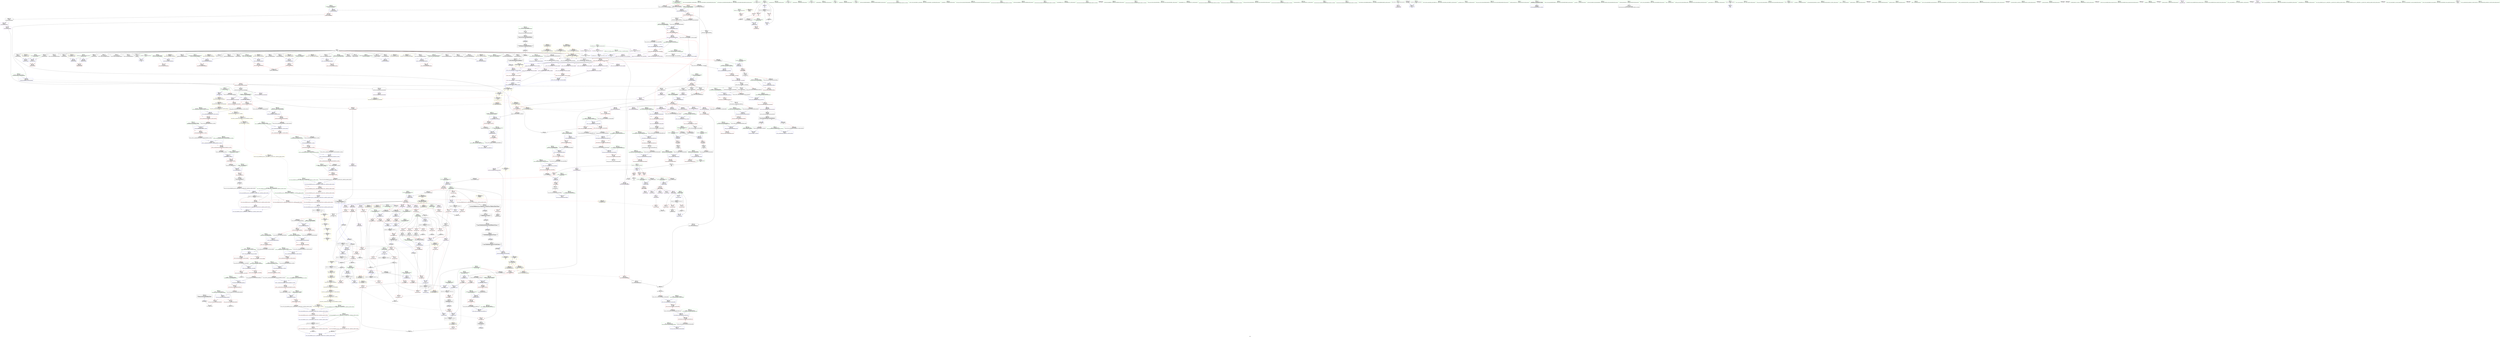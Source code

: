 digraph "SVFG" {
	label="SVFG";

	Node0x5610ae7eaa60 [shape=record,color=grey,label="{NodeID: 0\nNullPtr|{|<s33>56}}"];
	Node0x5610ae7eaa60 -> Node0x5610ae8301d0[style=solid];
	Node0x5610ae7eaa60 -> Node0x5610ae8302d0[style=solid];
	Node0x5610ae7eaa60 -> Node0x5610ae8303a0[style=solid];
	Node0x5610ae7eaa60 -> Node0x5610ae830470[style=solid];
	Node0x5610ae7eaa60 -> Node0x5610ae830540[style=solid];
	Node0x5610ae7eaa60 -> Node0x5610ae82a360[style=solid];
	Node0x5610ae7eaa60 -> Node0x5610ae82a430[style=solid];
	Node0x5610ae7eaa60 -> Node0x5610ae82a500[style=solid];
	Node0x5610ae7eaa60 -> Node0x5610ae82a5d0[style=solid];
	Node0x5610ae7eaa60 -> Node0x5610ae82a6a0[style=solid];
	Node0x5610ae7eaa60 -> Node0x5610ae82a770[style=solid];
	Node0x5610ae7eaa60 -> Node0x5610ae82a840[style=solid];
	Node0x5610ae7eaa60 -> Node0x5610ae82a910[style=solid];
	Node0x5610ae7eaa60 -> Node0x5610ae82a9e0[style=solid];
	Node0x5610ae7eaa60 -> Node0x5610ae82aab0[style=solid];
	Node0x5610ae7eaa60 -> Node0x5610ae82ab80[style=solid];
	Node0x5610ae7eaa60 -> Node0x5610ae82ac50[style=solid];
	Node0x5610ae7eaa60 -> Node0x5610ae82ad20[style=solid];
	Node0x5610ae7eaa60 -> Node0x5610ae82adf0[style=solid];
	Node0x5610ae7eaa60 -> Node0x5610ae82aec0[style=solid];
	Node0x5610ae7eaa60 -> Node0x5610ae82af90[style=solid];
	Node0x5610ae7eaa60 -> Node0x5610ae82b060[style=solid];
	Node0x5610ae7eaa60 -> Node0x5610ae82b130[style=solid];
	Node0x5610ae7eaa60 -> Node0x5610ae82b200[style=solid];
	Node0x5610ae7eaa60 -> Node0x5610ae82b2d0[style=solid];
	Node0x5610ae7eaa60 -> Node0x5610ae82b3a0[style=solid];
	Node0x5610ae7eaa60 -> Node0x5610ae844c50[style=solid];
	Node0x5610ae7eaa60 -> Node0x5610ae848490[style=solid];
	Node0x5610ae7eaa60 -> Node0x5610ae848560[style=solid];
	Node0x5610ae7eaa60 -> Node0x5610ae848630[style=solid];
	Node0x5610ae7eaa60 -> Node0x5610ae85d4a0[style=solid];
	Node0x5610ae7eaa60 -> Node0x5610ae85f0c0[style=solid];
	Node0x5610ae7eaa60 -> Node0x5610ae85f6c0[style=solid];
	Node0x5610ae7eaa60:s33 -> Node0x5610ae8d9750[style=solid,color=red];
	Node0x5610ae833600 [shape=record,color=red,label="{NodeID: 443\n905\<--896\n\<--__first.addr\n_ZNSt22__uninitialized_fill_nILb1EE15__uninit_fill_nIPimiEET_S3_T0_RKT1_\n|{<s0>62}}"];
	Node0x5610ae833600:s0 -> Node0x5610ae8db9b0[style=solid,color=red];
	Node0x5610ae8df040 [shape=record,color=black,label="{NodeID: 1384\n608 = PHI(859, )\n|{<s0>46}}"];
	Node0x5610ae8df040:s0 -> Node0x5610ae8d9c50[style=solid,color=red];
	Node0x5610ae836be0 [shape=record,color=purple,label="{NodeID: 277\n220\<--219\nN\<--this1\n_ZN6solver5solveEv\n}"];
	Node0x5610ae836be0 -> Node0x5610ae83adb0[style=solid];
	Node0x5610ae827630 [shape=record,color=green,label="{NodeID: 111\n642\<--643\n_ZNSt12_Vector_baseIiSaIiEE13_M_deallocateEPim\<--_ZNSt12_Vector_baseIiSaIiEE13_M_deallocateEPim_field_insensitive\n}"];
	Node0x5610ae87dd00 [shape=record,color=black,label="{NodeID: 886\nMR_14V_7 = PHI(MR_14V_5, MR_14V_4, )\npts\{816 \}\n|{|<s1>16}}"];
	Node0x5610ae87dd00 -> Node0x5610ae889310[style=dashed];
	Node0x5610ae87dd00:s1 -> Node0x5610ae8a2b30[style=dashed,color=blue];
	Node0x5610ae848d80 [shape=record,color=blue,label="{NodeID: 554\n741\<--739\nthis.addr\<--this\n_ZN9__gnu_cxx13new_allocatorIiEC2ERKS1_\n}"];
	Node0x5610ae848d80 -> Node0x5610ae832760[style=dashed];
	Node0x5610ae830950 [shape=record,color=red,label="{NodeID: 388\n468\<--467\n\<--_M_start\n_ZNSt6vectorIiSaIiEEixEm\n}"];
	Node0x5610ae830950 -> Node0x5610ae839070[style=solid];
	Node0x5610ae8d9610 [shape=record,color=black,label="{NodeID: 1329\n791 = PHI(784, )\n1st arg _ZN9__gnu_cxx13new_allocatorIiE8allocateEmPKv }"];
	Node0x5610ae8d9610 -> Node0x5610ae849330[style=solid];
	Node0x5610ae82bbf0 [shape=record,color=black,label="{NodeID: 222\n319\<--318\nconv23\<--\n_ZN6solver5solveEv\n|{<s0>29}}"];
	Node0x5610ae82bbf0:s0 -> Node0x5610ae8d8080[style=solid,color=red];
	Node0x5610ae827fe0 [shape=record,color=green,label="{NodeID: 56\n210\<--211\ni\<--i_field_insensitive\n_ZN6solver5solveEv\n}"];
	Node0x5610ae827fe0 -> Node0x5610ae83a3f0[style=solid];
	Node0x5610ae827fe0 -> Node0x5610ae83a4c0[style=solid];
	Node0x5610ae827fe0 -> Node0x5610ae83a590[style=solid];
	Node0x5610ae827fe0 -> Node0x5610ae83a660[style=solid];
	Node0x5610ae827fe0 -> Node0x5610ae845b20[style=solid];
	Node0x5610ae827fe0 -> Node0x5610ae845f30[style=solid];
	Node0x5610ae8460d0 [shape=record,color=blue,label="{NodeID: 499\n202\<--286\nehselector.slot\<--\n_ZN6solver5solveEv\n}"];
	Node0x5610ae8460d0 -> Node0x5610ae83a0b0[style=dashed];
	Node0x5610ae839960 [shape=record,color=red,label="{NodeID: 333\n127\<--122\nthis1\<--this.addr\n_ZN6solver4readEv\n}"];
	Node0x5610ae839960 -> Node0x5610ae836700[style=solid];
	Node0x5610ae839960 -> Node0x5610ae8367d0[style=solid];
	Node0x5610ae839960 -> Node0x5610ae8368a0[style=solid];
	Node0x5610ae839960 -> Node0x5610ae836970[style=solid];
	Node0x5610ae839960 -> Node0x5610ae836a40[style=solid];
	Node0x5610ae839960 -> Node0x5610ae836b10[style=solid];
	Node0x5610ae82f040 [shape=record,color=green,label="{NodeID: 167\n1004\<--1005\n_ZNSt16allocator_traitsISaIiEE10deallocateERS0_Pim\<--_ZNSt16allocator_traitsISaIiEE10deallocateERS0_Pim_field_insensitive\n}"];
	Node0x5610ae823620 [shape=record,color=green,label="{NodeID: 1\n7\<--1\n__dso_handle\<--dummyObj\nGlob }"];
	Node0x5610ae88bdb0 [shape=record,color=yellow,style=double,label="{NodeID: 942\n104V_1 = ENCHI(MR_104V_0)\npts\{207 680000 \}\nFun[_ZSt3minIiERKT_S2_S2_]}"];
	Node0x5610ae88bdb0 -> Node0x5610ae8306e0[style=dashed];
	Node0x5610ae8336d0 [shape=record,color=red,label="{NodeID: 444\n906\<--898\n\<--__n.addr\n_ZNSt22__uninitialized_fill_nILb1EE15__uninit_fill_nIPimiEET_S3_T0_RKT1_\n|{<s0>62}}"];
	Node0x5610ae8336d0:s0 -> Node0x5610ae8dbac0[style=solid,color=red];
	Node0x5610ae8df210 [shape=record,color=black,label="{NodeID: 1385\n609 = PHI(835, )\n}"];
	Node0x5610ae8df210 -> Node0x5610ae847fb0[style=solid];
	Node0x5610ae836cb0 [shape=record,color=purple,label="{NodeID: 278\n236\<--219\nE\<--this1\n_ZN6solver5solveEv\n}"];
	Node0x5610ae836cb0 -> Node0x5610ae83ae80[style=solid];
	Node0x5610ae827730 [shape=record,color=green,label="{NodeID: 112\n661\<--662\nthis.addr\<--this.addr_field_insensitive\n_ZNSt12_Vector_baseIiSaIiEE12_Vector_implC2ERKS0_\n}"];
	Node0x5610ae827730 -> Node0x5610ae831f40[style=solid];
	Node0x5610ae827730 -> Node0x5610ae8482f0[style=solid];
	Node0x5610ae893450 [shape=record,color=yellow,style=double,label="{NodeID: 1053\n8V_1 = ENCHI(MR_8V_0)\npts\{53 \}\nFun[main]}"];
	Node0x5610ae893450 -> Node0x5610ae839210[style=dashed];
	Node0x5610ae87ddf0 [shape=record,color=black,label="{NodeID: 887\nMR_115V_3 = PHI(MR_115V_4, MR_115V_2, )\npts\{476 \}\n}"];
	Node0x5610ae87ddf0 -> Node0x5610ae830a20[style=dashed];
	Node0x5610ae848e50 [shape=record,color=blue,label="{NodeID: 555\n743\<--740\n.addr\<--\n_ZN9__gnu_cxx13new_allocatorIiEC2ERKS1_\n}"];
	Node0x5610ae830a20 [shape=record,color=red,label="{NodeID: 389\n495\<--475\n\<--retval\n_ZSt3maxIiERKT_S2_S2_\n}"];
	Node0x5610ae830a20 -> Node0x5610ae8346c0[style=solid];
	Node0x5610ae8d9750 [shape=record,color=black,label="{NodeID: 1330\n792 = PHI(3, )\n2nd arg _ZN9__gnu_cxx13new_allocatorIiE8allocateEmPKv }"];
	Node0x5610ae8d9750 -> Node0x5610ae849400[style=solid];
	Node0x5610ae82bcc0 [shape=record,color=black,label="{NodeID: 223\n327\<--326\nconv27\<--\n_ZN6solver5solveEv\n|{<s0>30}}"];
	Node0x5610ae82bcc0:s0 -> Node0x5610ae8d8080[style=solid,color=red];
	Node0x5610ae8280b0 [shape=record,color=green,label="{NodeID: 57\n212\<--213\ns\<--s_field_insensitive\n_ZN6solver5solveEv\n}"];
	Node0x5610ae8280b0 -> Node0x5610ae83a730[style=solid];
	Node0x5610ae8280b0 -> Node0x5610ae83a800[style=solid];
	Node0x5610ae8280b0 -> Node0x5610ae845bf0[style=solid];
	Node0x5610ae8461a0 [shape=record,color=blue,label="{NodeID: 500\n200\<--291\nexn.slot\<--\n_ZN6solver5solveEv\n}"];
	Node0x5610ae8461a0 -> Node0x5610ae839fe0[style=dashed];
	Node0x5610ae839a30 [shape=record,color=red,label="{NodeID: 334\n136\<--124\n\<--i\n_ZN6solver4readEv\n}"];
	Node0x5610ae839a30 -> Node0x5610ae85fe40[style=solid];
	Node0x5610ae82f140 [shape=record,color=green,label="{NodeID: 168\n1011\<--1012\n__cxa_begin_catch\<--__cxa_begin_catch_field_insensitive\n}"];
	Node0x5610ae8236b0 [shape=record,color=green,label="{NodeID: 2\n8\<--1\n_ZSt3cin\<--dummyObj\nGlob }"];
	Node0x5610ae88bec0 [shape=record,color=yellow,style=double,label="{NodeID: 943\n106V_1 = ENCHI(MR_106V_0)\npts\{215 816 \}\nFun[_ZSt3minIiERKT_S2_S2_]}"];
	Node0x5610ae88bec0 -> Node0x5610ae830610[style=dashed];
	Node0x5610ae8337a0 [shape=record,color=red,label="{NodeID: 445\n907\<--900\n\<--__x.addr\n_ZNSt22__uninitialized_fill_nILb1EE15__uninit_fill_nIPimiEET_S3_T0_RKT1_\n|{<s0>62}}"];
	Node0x5610ae8337a0:s0 -> Node0x5610ae8dbbd0[style=solid,color=red];
	Node0x5610ae8df320 [shape=record,color=black,label="{NodeID: 1386\n691 = PHI(749, )\n}"];
	Node0x5610ae8df320 -> Node0x5610ae8488a0[style=solid];
	Node0x5610ae836d80 [shape=record,color=purple,label="{NodeID: 279\n243\<--219\nN3\<--this1\n_ZN6solver5solveEv\n}"];
	Node0x5610ae836d80 -> Node0x5610ae83af50[style=solid];
	Node0x5610ae827800 [shape=record,color=green,label="{NodeID: 113\n663\<--664\n__a.addr\<--__a.addr_field_insensitive\n_ZNSt12_Vector_baseIiSaIiEE12_Vector_implC2ERKS0_\n}"];
	Node0x5610ae827800 -> Node0x5610ae832010[style=solid];
	Node0x5610ae827800 -> Node0x5610ae8483c0[style=solid];
	Node0x5610ae87e2f0 [shape=record,color=black,label="{NodeID: 888\nMR_44V_4 = PHI(MR_44V_5, MR_44V_3, )\npts\{207 \}\n|{|<s5>23}}"];
	Node0x5610ae87e2f0 -> Node0x5610ae83a250[style=dashed];
	Node0x5610ae87e2f0 -> Node0x5610ae83b020[style=dashed];
	Node0x5610ae87e2f0 -> Node0x5610ae83b290[style=dashed];
	Node0x5610ae87e2f0 -> Node0x5610ae845980[style=dashed];
	Node0x5610ae87e2f0 -> Node0x5610ae845e60[style=dashed];
	Node0x5610ae87e2f0:s5 -> Node0x5610ae88bdb0[style=dashed,color=red];
	Node0x5610ae848f20 [shape=record,color=blue,label="{NodeID: 556\n752\<--750\nthis.addr\<--this\n_ZNSt12_Vector_baseIiSaIiEE11_M_allocateEm\n}"];
	Node0x5610ae848f20 -> Node0x5610ae832830[style=dashed];
	Node0x5610ae830af0 [shape=record,color=red,label="{NodeID: 390\n483\<--477\n\<--__a.addr\n_ZSt3maxIiERKT_S2_S2_\n}"];
	Node0x5610ae830af0 -> Node0x5610ae830e30[style=solid];
	Node0x5610ae8d9890 [shape=record,color=black,label="{NodeID: 1331\n836 = PHI(604, )\n0th arg _ZSt24__uninitialized_fill_n_aIPimiiET_S1_T0_RKT1_RSaIT2_E }"];
	Node0x5610ae8d9890 -> Node0x5610ae849670[style=solid];
	Node0x5610ae82bd90 [shape=record,color=black,label="{NodeID: 224\n190\<--342\n_ZN6solver5solveEv_ret\<--\n_ZN6solver5solveEv\n|{<s0>16}}"];
	Node0x5610ae82bd90:s0 -> Node0x5610ae8de270[style=solid,color=blue];
	Node0x5610ae828180 [shape=record,color=green,label="{NodeID: 58\n214\<--215\nref.tmp9\<--ref.tmp9_field_insensitive\n_ZN6solver5solveEv\n|{|<s1>24}}"];
	Node0x5610ae828180 -> Node0x5610ae845d90[style=solid];
	Node0x5610ae828180:s1 -> Node0x5610ae8d7be0[style=solid,color=red];
	Node0x5610ae846270 [shape=record,color=blue,label="{NodeID: 501\n202\<--293\nehselector.slot\<--\n_ZN6solver5solveEv\n}"];
	Node0x5610ae846270 -> Node0x5610ae83a0b0[style=dashed];
	Node0x5610ae839b00 [shape=record,color=red,label="{NodeID: 335\n142\<--124\n\<--i\n_ZN6solver4readEv\n}"];
	Node0x5610ae839b00 -> Node0x5610ae82b7e0[style=solid];
	Node0x5610ae82f240 [shape=record,color=green,label="{NodeID: 169\n1014\<--1015\n_ZSt9terminatev\<--_ZSt9terminatev_field_insensitive\n}"];
	Node0x5610ae823960 [shape=record,color=green,label="{NodeID: 3\n9\<--1\n_ZSt4cout\<--dummyObj\nGlob }"];
	Node0x5610ae833870 [shape=record,color=red,label="{NodeID: 446\n925\<--916\n\<--__first.addr\n_ZSt6fill_nIPimiET_S1_T0_RKT1_\n|{<s0>63}}"];
	Node0x5610ae833870:s0 -> Node0x5610ae8d8b00[style=solid,color=red];
	Node0x5610ae8df430 [shape=record,color=black,label="{NodeID: 1387\n766 = PHI(773, )\n}"];
	Node0x5610ae8df430 -> Node0x5610ae85d4a0[style=solid];
	Node0x5610ae836e50 [shape=record,color=purple,label="{NodeID: 280\n258\<--219\nv\<--this1\n_ZN6solver5solveEv\n}"];
	Node0x5610ae8278d0 [shape=record,color=green,label="{NodeID: 114\n671\<--672\n_ZNSaIiEC2ERKS_\<--_ZNSaIiEC2ERKS__field_insensitive\n}"];
	Node0x5610ae87e3e0 [shape=record,color=black,label="{NodeID: 889\nMR_46V_4 = PHI(MR_46V_5, MR_46V_3, )\npts\{209 \}\n|{|<s4>27}}"];
	Node0x5610ae87e3e0 -> Node0x5610ae83a320[style=dashed];
	Node0x5610ae87e3e0 -> Node0x5610ae83b360[style=dashed];
	Node0x5610ae87e3e0 -> Node0x5610ae845a50[style=dashed];
	Node0x5610ae87e3e0 -> Node0x5610ae845cc0[style=dashed];
	Node0x5610ae87e3e0:s4 -> Node0x5610ae88f840[style=dashed,color=red];
	Node0x5610ae848ff0 [shape=record,color=blue,label="{NodeID: 557\n754\<--751\n__n.addr\<--__n\n_ZNSt12_Vector_baseIiSaIiEE11_M_allocateEm\n}"];
	Node0x5610ae848ff0 -> Node0x5610ae832900[style=dashed];
	Node0x5610ae848ff0 -> Node0x5610ae8329d0[style=dashed];
	Node0x5610ae830bc0 [shape=record,color=red,label="{NodeID: 391\n492\<--477\n\<--__a.addr\n_ZSt3maxIiERKT_S2_S2_\n}"];
	Node0x5610ae830bc0 -> Node0x5610ae847520[style=solid];
	Node0x5610ae8d99d0 [shape=record,color=black,label="{NodeID: 1332\n837 = PHI(605, )\n1st arg _ZSt24__uninitialized_fill_n_aIPimiiET_S1_T0_RKT1_RSaIT2_E }"];
	Node0x5610ae8d99d0 -> Node0x5610ae849740[style=solid];
	Node0x5610ae82be60 [shape=record,color=black,label="{NodeID: 225\n361\<--360\n\<--this1\n_ZNSaIiEC2Ev\n|{<s0>32}}"];
	Node0x5610ae82be60:s0 -> Node0x5610ae8e13a0[style=solid,color=red];
	Node0x5610ae828250 [shape=record,color=green,label="{NodeID: 59\n216\<--217\nj\<--j_field_insensitive\n_ZN6solver5solveEv\n}"];
	Node0x5610ae828250 -> Node0x5610ae83a8d0[style=solid];
	Node0x5610ae828250 -> Node0x5610ae83a9a0[style=solid];
	Node0x5610ae828250 -> Node0x5610ae83aa70[style=solid];
	Node0x5610ae828250 -> Node0x5610ae83ab40[style=solid];
	Node0x5610ae828250 -> Node0x5610ae83ac10[style=solid];
	Node0x5610ae828250 -> Node0x5610ae83ace0[style=solid];
	Node0x5610ae828250 -> Node0x5610ae846410[style=solid];
	Node0x5610ae828250 -> Node0x5610ae846680[style=solid];
	Node0x5610ae846340 [shape=record,color=blue,label="{NodeID: 502\n204\<--302\nbest\<--\n_ZN6solver5solveEv\n}"];
	Node0x5610ae846340 -> Node0x5610ae83a180[style=dashed];
	Node0x5610ae846340 -> Node0x5610ae887010[style=dashed];
	Node0x5610ae839bd0 [shape=record,color=red,label="{NodeID: 336\n147\<--124\n\<--i\n_ZN6solver4readEv\n}"];
	Node0x5610ae839bd0 -> Node0x5610ae85e640[style=solid];
	Node0x5610ae82f340 [shape=record,color=green,label="{NodeID: 170\n1024\<--1025\n__a.addr\<--__a.addr_field_insensitive\n_ZNSt16allocator_traitsISaIiEE10deallocateERS0_Pim\n}"];
	Node0x5610ae82f340 -> Node0x5610ae844330[style=solid];
	Node0x5610ae82f340 -> Node0x5610ae84ac60[style=solid];
	Node0x5610ae8239f0 [shape=record,color=green,label="{NodeID: 4\n10\<--1\n.str\<--dummyObj\nGlob }"];
	Node0x5610ae833940 [shape=record,color=red,label="{NodeID: 447\n929\<--918\n\<--__n.addr\n_ZSt6fill_nIPimiET_S1_T0_RKT1_\n|{<s0>64}}"];
	Node0x5610ae833940:s0 -> Node0x5610ae8da3d0[style=solid,color=red];
	Node0x5610ae8df540 [shape=record,color=black,label="{NodeID: 1388\n785 = PHI(789, )\n}"];
	Node0x5610ae8df540 -> Node0x5610ae835560[style=solid];
	Node0x5610ae836f20 [shape=record,color=purple,label="{NodeID: 281\n261\<--219\narrayidx\<--this1\n_ZN6solver5solveEv\n}"];
	Node0x5610ae836f20 -> Node0x5610ae83b0f0[style=solid];
	Node0x5610ae82c3f0 [shape=record,color=green,label="{NodeID: 115\n683\<--684\nthis.addr\<--this.addr_field_insensitive\n_ZNSt12_Vector_baseIiSaIiEE17_M_create_storageEm\n}"];
	Node0x5610ae82c3f0 -> Node0x5610ae8320e0[style=solid];
	Node0x5610ae82c3f0 -> Node0x5610ae848700[style=solid];
	Node0x5610ae87fd40 [shape=record,color=black,label="{NodeID: 890\nMR_48V_4 = PHI(MR_48V_5, MR_48V_3, )\npts\{211 \}\n}"];
	Node0x5610ae87fd40 -> Node0x5610ae83a3f0[style=dashed];
	Node0x5610ae87fd40 -> Node0x5610ae83a4c0[style=dashed];
	Node0x5610ae87fd40 -> Node0x5610ae83a590[style=dashed];
	Node0x5610ae87fd40 -> Node0x5610ae83a660[style=dashed];
	Node0x5610ae87fd40 -> Node0x5610ae845b20[style=dashed];
	Node0x5610ae87fd40 -> Node0x5610ae845f30[style=dashed];
	Node0x5610ae8490c0 [shape=record,color=blue,label="{NodeID: 558\n776\<--774\n__a.addr\<--__a\n_ZNSt16allocator_traitsISaIiEE8allocateERS0_m\n}"];
	Node0x5610ae8490c0 -> Node0x5610ae832aa0[style=dashed];
	Node0x5610ae830c90 [shape=record,color=red,label="{NodeID: 392\n485\<--479\n\<--__b.addr\n_ZSt3maxIiERKT_S2_S2_\n}"];
	Node0x5610ae830c90 -> Node0x5610ae830f00[style=solid];
	Node0x5610ae8d9b10 [shape=record,color=black,label="{NodeID: 1333\n838 = PHI(606, )\n2nd arg _ZSt24__uninitialized_fill_n_aIPimiiET_S1_T0_RKT1_RSaIT2_E }"];
	Node0x5610ae8d9b10 -> Node0x5610ae849810[style=solid];
	Node0x5610ae82bf30 [shape=record,color=black,label="{NodeID: 226\n388\<--387\n\<--this1\n_ZNSt6vectorIiSaIiEEC2EmRKiRKS0_\n|{<s0>33}}"];
	Node0x5610ae82bf30:s0 -> Node0x5610ae8e0290[style=solid,color=red];
	Node0x5610ae828320 [shape=record,color=green,label="{NodeID: 60\n225\<--226\n_ZNSaIiEC2Ev\<--_ZNSaIiEC2Ev_field_insensitive\n}"];
	Node0x5610ae846410 [shape=record,color=blue,label="{NodeID: 503\n216\<--306\nj\<--sub16\n_ZN6solver5solveEv\n}"];
	Node0x5610ae846410 -> Node0x5610ae884810[style=dashed];
	Node0x5610ae839ca0 [shape=record,color=red,label="{NodeID: 337\n138\<--137\n\<--N4\n_ZN6solver4readEv\n}"];
	Node0x5610ae839ca0 -> Node0x5610ae85fe40[style=solid];
	Node0x5610ae82f410 [shape=record,color=green,label="{NodeID: 171\n1026\<--1027\n__p.addr\<--__p.addr_field_insensitive\n_ZNSt16allocator_traitsISaIiEE10deallocateERS0_Pim\n}"];
	Node0x5610ae82f410 -> Node0x5610ae844400[style=solid];
	Node0x5610ae82f410 -> Node0x5610ae84ad30[style=solid];
	Node0x5610ae823a80 [shape=record,color=green,label="{NodeID: 5\n12\<--1\n.str.1\<--dummyObj\nGlob }"];
	Node0x5610ae88c1c0 [shape=record,color=yellow,style=double,label="{NodeID: 946\n64V_1 = ENCHI(MR_64V_0)\npts\{1950000 \}\nFun[_ZNSt6vectorIiSaIiEEixEm]}"];
	Node0x5610ae88c1c0 -> Node0x5610ae830950[style=dashed];
	Node0x5610ae833a10 [shape=record,color=red,label="{NodeID: 448\n930\<--920\n\<--__value.addr\n_ZSt6fill_nIPimiET_S1_T0_RKT1_\n|{<s0>64}}"];
	Node0x5610ae833a10:s0 -> Node0x5610ae8da510[style=solid,color=red];
	Node0x5610ae8df680 [shape=record,color=black,label="{NodeID: 1389\n888 = PHI(892, )\n}"];
	Node0x5610ae8df680 -> Node0x5610ae835b10[style=solid];
	Node0x5610ae836ff0 [shape=record,color=purple,label="{NodeID: 282\n267\<--219\nE8\<--this1\n_ZN6solver5solveEv\n|{<s0>24}}"];
	Node0x5610ae836ff0:s0 -> Node0x5610ae8d79d0[style=solid,color=red];
	Node0x5610ae82c4c0 [shape=record,color=green,label="{NodeID: 116\n685\<--686\n__n.addr\<--__n.addr_field_insensitive\n_ZNSt12_Vector_baseIiSaIiEE17_M_create_storageEm\n}"];
	Node0x5610ae82c4c0 -> Node0x5610ae8321b0[style=solid];
	Node0x5610ae82c4c0 -> Node0x5610ae832280[style=solid];
	Node0x5610ae82c4c0 -> Node0x5610ae8487d0[style=solid];
	Node0x5610ae8937d0 [shape=record,color=yellow,style=double,label="{NodeID: 1057\n16V_1 = ENCHI(MR_16V_0)\npts\{680002 \}\nFun[main]|{<s0>6|<s1>7}}"];
	Node0x5610ae8937d0:s0 -> Node0x5610ae8905f0[style=dashed,color=red];
	Node0x5610ae8937d0:s1 -> Node0x5610ae87ed00[style=dashed,color=red];
	Node0x5610ae880210 [shape=record,color=black,label="{NodeID: 891\nMR_50V_3 = PHI(MR_50V_4, MR_50V_2, )\npts\{213 \}\n}"];
	Node0x5610ae880210 -> Node0x5610ae845bf0[style=dashed];
	Node0x5610ae880210 -> Node0x5610ae880210[style=dashed];
	Node0x5610ae849190 [shape=record,color=blue,label="{NodeID: 559\n778\<--775\n__n.addr\<--__n\n_ZNSt16allocator_traitsISaIiEE8allocateERS0_m\n}"];
	Node0x5610ae849190 -> Node0x5610ae832b70[style=dashed];
	Node0x5610ae830d60 [shape=record,color=red,label="{NodeID: 393\n489\<--479\n\<--__b.addr\n_ZSt3maxIiERKT_S2_S2_\n}"];
	Node0x5610ae830d60 -> Node0x5610ae847450[style=solid];
	Node0x5610ae8d9c50 [shape=record,color=black,label="{NodeID: 1334\n839 = PHI(608, )\n3rd arg _ZSt24__uninitialized_fill_n_aIPimiiET_S1_T0_RKT1_RSaIT2_E }"];
	Node0x5610ae8d9c50 -> Node0x5610ae8498e0[style=solid];
	Node0x5610ae82c000 [shape=record,color=black,label="{NodeID: 227\n405\<--387\n\<--this1\n_ZNSt6vectorIiSaIiEEC2EmRKiRKS0_\n|{<s0>35}}"];
	Node0x5610ae82c000:s0 -> Node0x5610ae8dfcb0[style=solid,color=red];
	Node0x5610ae828420 [shape=record,color=green,label="{NodeID: 61\n228\<--229\n_ZNSt6vectorIiSaIiEEC2EmRKiRKS0_\<--_ZNSt6vectorIiSaIiEEC2EmRKiRKS0__field_insensitive\n}"];
	Node0x5610ae8464e0 [shape=record,color=blue,label="{NodeID: 504\n314\<--316\ncall21\<--inc22\n_ZN6solver5solveEv\n}"];
	Node0x5610ae8464e0 -> Node0x5610ae83b5d0[style=dashed];
	Node0x5610ae8464e0 -> Node0x5610ae8465b0[style=dashed];
	Node0x5610ae8464e0 -> Node0x5610ae87dd00[style=dashed];
	Node0x5610ae839d70 [shape=record,color=red,label="{NodeID: 338\n161\<--155\nthis1\<--this.addr\n_ZN6solver5writeEi\n|{<s0>16}}"];
	Node0x5610ae839d70:s0 -> Node0x5610ae8d8c10[style=solid,color=red];
	Node0x5610ae82f4e0 [shape=record,color=green,label="{NodeID: 172\n1028\<--1029\n__n.addr\<--__n.addr_field_insensitive\n_ZNSt16allocator_traitsISaIiEE10deallocateERS0_Pim\n}"];
	Node0x5610ae82f4e0 -> Node0x5610ae8444d0[style=solid];
	Node0x5610ae82f4e0 -> Node0x5610ae84ae00[style=solid];
	Node0x5610ae823b10 [shape=record,color=green,label="{NodeID: 6\n15\<--1\n\<--dummyObj\nCan only get source location for instruction, argument, global var or function.}"];
	Node0x5610ae833ae0 [shape=record,color=red,label="{NodeID: 449\n962\<--939\n\<--__first.addr\n_ZSt10__fill_n_aIPimiEN9__gnu_cxx11__enable_ifIXsr11__is_scalarIT1_EE7__valueET_E6__typeES4_T0_RKS3_\n}"];
	Node0x5610ae833ae0 -> Node0x5610ae84a6b0[style=solid];
	Node0x5610ae8df7c0 [shape=record,color=black,label="{NodeID: 1390\n908 = PHI(912, )\n}"];
	Node0x5610ae8df7c0 -> Node0x5610ae835be0[style=solid];
	Node0x5610ae8370c0 [shape=record,color=purple,label="{NodeID: 283\n271\<--219\nR\<--this1\n_ZN6solver5solveEv\n}"];
	Node0x5610ae8370c0 -> Node0x5610ae83b1c0[style=solid];
	Node0x5610ae82c590 [shape=record,color=green,label="{NodeID: 117\n692\<--693\n_ZNSt12_Vector_baseIiSaIiEE11_M_allocateEm\<--_ZNSt12_Vector_baseIiSaIiEE11_M_allocateEm_field_insensitive\n}"];
	Node0x5610ae8938b0 [shape=record,color=yellow,style=double,label="{NodeID: 1058\n18V_1 = ENCHI(MR_18V_0)\npts\{680000 680001 680003 \}\nFun[main]|{<s0>7}}"];
	Node0x5610ae8938b0:s0 -> Node0x5610ae87ed00[style=dashed,color=red];
	Node0x5610ae880710 [shape=record,color=black,label="{NodeID: 892\nMR_52V_3 = PHI(MR_52V_4, MR_52V_2, )\npts\{215 \}\n}"];
	Node0x5610ae880710 -> Node0x5610ae83b020[style=dashed];
	Node0x5610ae880710 -> Node0x5610ae845d90[style=dashed];
	Node0x5610ae880710 -> Node0x5610ae880710[style=dashed];
	Node0x5610ae849260 [shape=record,color=blue,label="{NodeID: 560\n793\<--790\nthis.addr\<--this\n_ZN9__gnu_cxx13new_allocatorIiE8allocateEmPKv\n}"];
	Node0x5610ae849260 -> Node0x5610ae832c40[style=dashed];
	Node0x5610ae830e30 [shape=record,color=red,label="{NodeID: 394\n484\<--483\n\<--\n_ZSt3maxIiERKT_S2_S2_\n}"];
	Node0x5610ae830e30 -> Node0x5610ae85f240[style=solid];
	Node0x5610ae8d9d90 [shape=record,color=black,label="{NodeID: 1335\n121 = PHI(85, )\n0th arg _ZN6solver4readEv }"];
	Node0x5610ae8d9d90 -> Node0x5610ae845300[style=solid];
	Node0x5610ae82c0d0 [shape=record,color=black,label="{NodeID: 228\n425\<--424\n\<--this1\n_ZNSaIiED2Ev\n|{<s0>36}}"];
	Node0x5610ae82c0d0:s0 -> Node0x5610ae8dbce0[style=solid,color=red];
	Node0x5610ae828520 [shape=record,color=green,label="{NodeID: 62\n231\<--232\n_ZNSaIiED2Ev\<--_ZNSaIiED2Ev_field_insensitive\n}"];
	Node0x5610ae8905f0 [shape=record,color=yellow,style=double,label="{NodeID: 1003\n16V_1 = ENCHI(MR_16V_0)\npts\{680002 \}\nFun[_ZN6solver4readEv]}"];
	Node0x5610ae8905f0 -> Node0x5610ae839ca0[style=dashed];
	Node0x5610ae8465b0 [shape=record,color=blue,label="{NodeID: 505\n328\<--61\ncall28\<--\n_ZN6solver5solveEv\n}"];
	Node0x5610ae8465b0 -> Node0x5610ae83b500[style=dashed];
	Node0x5610ae8465b0 -> Node0x5610ae8464e0[style=dashed];
	Node0x5610ae8465b0 -> Node0x5610ae87dd00[style=dashed];
	Node0x5610ae839e40 [shape=record,color=red,label="{NodeID: 339\n166\<--157\n\<--cn.addr\n_ZN6solver5writeEi\n}"];
	Node0x5610ae82f5b0 [shape=record,color=green,label="{NodeID: 173\n1038\<--1039\n_ZN9__gnu_cxx13new_allocatorIiE10deallocateEPim\<--_ZN9__gnu_cxx13new_allocatorIiE10deallocateEPim_field_insensitive\n}"];
	Node0x5610ae824350 [shape=record,color=green,label="{NodeID: 7\n61\<--1\n\<--dummyObj\nCan only get source location for instruction, argument, global var or function.}"];
	Node0x5610ae833bb0 [shape=record,color=red,label="{NodeID: 450\n969\<--939\n\<--__first.addr\n_ZSt10__fill_n_aIPimiEN9__gnu_cxx11__enable_ifIXsr11__is_scalarIT1_EE7__valueET_E6__typeES4_T0_RKS3_\n}"];
	Node0x5610ae833bb0 -> Node0x5610ae838ed0[style=solid];
	Node0x5610ae8df900 [shape=record,color=black,label="{NodeID: 1391\n926 = PHI(975, )\n|{<s0>64}}"];
	Node0x5610ae8df900:s0 -> Node0x5610ae8da290[style=solid,color=red];
	Node0x5610ae837190 [shape=record,color=purple,label="{NodeID: 284\n304\<--219\nN15\<--this1\n_ZN6solver5solveEv\n}"];
	Node0x5610ae837190 -> Node0x5610ae83b430[style=solid];
	Node0x5610ae82c690 [shape=record,color=green,label="{NodeID: 118\n714\<--715\nthis.addr\<--this.addr_field_insensitive\n_ZNSt12_Vector_baseIiSaIiEE12_Vector_implD2Ev\n}"];
	Node0x5610ae82c690 -> Node0x5610ae8324f0[style=solid];
	Node0x5610ae82c690 -> Node0x5610ae848b10[style=solid];
	Node0x5610ae849330 [shape=record,color=blue,label="{NodeID: 561\n795\<--791\n__n.addr\<--__n\n_ZN9__gnu_cxx13new_allocatorIiE8allocateEmPKv\n}"];
	Node0x5610ae849330 -> Node0x5610ae832d10[style=dashed];
	Node0x5610ae849330 -> Node0x5610ae832de0[style=dashed];
	Node0x5610ae830f00 [shape=record,color=red,label="{NodeID: 395\n486\<--485\n\<--\n_ZSt3maxIiERKT_S2_S2_\n}"];
	Node0x5610ae830f00 -> Node0x5610ae85f240[style=solid];
	Node0x5610ae8d9ed0 [shape=record,color=black,label="{NodeID: 1336\n1021 = PHI(1000, )\n0th arg _ZNSt16allocator_traitsISaIiEE10deallocateERS0_Pim }"];
	Node0x5610ae8d9ed0 -> Node0x5610ae84ac60[style=solid];
	Node0x5610ae82c1a0 [shape=record,color=black,label="{NodeID: 229\n430\<--453\n_ZSt3minIiERKT_S2_S2__ret\<--\n_ZSt3minIiERKT_S2_S2_\n|{<s0>23|<s1>24}}"];
	Node0x5610ae82c1a0:s0 -> Node0x5610ae8dd790[style=solid,color=blue];
	Node0x5610ae82c1a0:s1 -> Node0x5610ae8de810[style=solid,color=blue];
	Node0x5610ae828620 [shape=record,color=green,label="{NodeID: 63\n250\<--251\n_ZNSt6vectorIiSaIiEEixEm\<--_ZNSt6vectorIiSaIiEEixEm_field_insensitive\n}"];
	Node0x5610ae846680 [shape=record,color=blue,label="{NodeID: 506\n216\<--331\nj\<--dec\n_ZN6solver5solveEv\n}"];
	Node0x5610ae846680 -> Node0x5610ae884810[style=dashed];
	Node0x5610ae839f10 [shape=record,color=red,label="{NodeID: 340\n219\<--192\nthis1\<--this.addr\n_ZN6solver5solveEv\n}"];
	Node0x5610ae839f10 -> Node0x5610ae836be0[style=solid];
	Node0x5610ae839f10 -> Node0x5610ae836cb0[style=solid];
	Node0x5610ae839f10 -> Node0x5610ae836d80[style=solid];
	Node0x5610ae839f10 -> Node0x5610ae836e50[style=solid];
	Node0x5610ae839f10 -> Node0x5610ae836f20[style=solid];
	Node0x5610ae839f10 -> Node0x5610ae836ff0[style=solid];
	Node0x5610ae839f10 -> Node0x5610ae8370c0[style=solid];
	Node0x5610ae839f10 -> Node0x5610ae837190[style=solid];
	Node0x5610ae839f10 -> Node0x5610ae837260[style=solid];
	Node0x5610ae82f6b0 [shape=record,color=green,label="{NodeID: 174\n1045\<--1046\nthis.addr\<--this.addr_field_insensitive\n_ZN9__gnu_cxx13new_allocatorIiE10deallocateEPim\n}"];
	Node0x5610ae82f6b0 -> Node0x5610ae8445a0[style=solid];
	Node0x5610ae82f6b0 -> Node0x5610ae84aed0[style=solid];
	Node0x5610ae8243e0 [shape=record,color=green,label="{NodeID: 8\n69\<--1\n\<--dummyObj\nCan only get source location for instruction, argument, global var or function.}"];
	Node0x5610ae833c80 [shape=record,color=red,label="{NodeID: 451\n973\<--939\n\<--__first.addr\n_ZSt10__fill_n_aIPimiEN9__gnu_cxx11__enable_ifIXsr11__is_scalarIT1_EE7__valueET_E6__typeES4_T0_RKS3_\n}"];
	Node0x5610ae833c80 -> Node0x5610ae835d80[style=solid];
	Node0x5610ae8dfad0 [shape=record,color=black,label="{NodeID: 1392\n931 = PHI(935, )\n}"];
	Node0x5610ae8dfad0 -> Node0x5610ae835cb0[style=solid];
	Node0x5610ae837260 [shape=record,color=purple,label="{NodeID: 285\n322\<--219\nE25\<--this1\n_ZN6solver5solveEv\n}"];
	Node0x5610ae837260 -> Node0x5610ae83b6a0[style=solid];
	Node0x5610ae82c760 [shape=record,color=green,label="{NodeID: 119\n724\<--725\nthis.addr\<--this.addr_field_insensitive\n_ZNSaIiEC2ERKS_\n}"];
	Node0x5610ae82c760 -> Node0x5610ae8325c0[style=solid];
	Node0x5610ae82c760 -> Node0x5610ae848be0[style=solid];
	Node0x5610ae849400 [shape=record,color=blue,label="{NodeID: 562\n797\<--792\n.addr\<--\n_ZN9__gnu_cxx13new_allocatorIiE8allocateEmPKv\n}"];
	Node0x5610ae830fd0 [shape=record,color=red,label="{NodeID: 396\n506\<--499\nthis1\<--this.addr\n_ZNSt6vectorIiSaIiEED2Ev\n}"];
	Node0x5610ae830fd0 -> Node0x5610ae834790[style=solid];
	Node0x5610ae830fd0 -> Node0x5610ae834860[style=solid];
	Node0x5610ae830fd0 -> Node0x5610ae834930[style=solid];
	Node0x5610ae830fd0 -> Node0x5610ae834a00[style=solid];
	Node0x5610ae830fd0 -> Node0x5610ae834ad0[style=solid];
	Node0x5610ae8da010 [shape=record,color=black,label="{NodeID: 1337\n1022 = PHI(1001, )\n1st arg _ZNSt16allocator_traitsISaIiEE10deallocateERS0_Pim }"];
	Node0x5610ae8da010 -> Node0x5610ae84ad30[style=solid];
	Node0x5610ae82c270 [shape=record,color=black,label="{NodeID: 230\n465\<--464\n\<--this1\n_ZNSt6vectorIiSaIiEEixEm\n}"];
	Node0x5610ae82c270 -> Node0x5610ae837330[style=solid];
	Node0x5610ae82c270 -> Node0x5610ae837400[style=solid];
	Node0x5610ae828720 [shape=record,color=green,label="{NodeID: 64\n253\<--254\n_ZSt3minIiERKT_S2_S2_\<--_ZSt3minIiERKT_S2_S2__field_insensitive\n}"];
	Node0x5610ae846750 [shape=record,color=blue,label="{NodeID: 507\n357\<--356\nthis.addr\<--this\n_ZNSaIiEC2Ev\n}"];
	Node0x5610ae846750 -> Node0x5610ae83b770[style=dashed];
	Node0x5610ae839fe0 [shape=record,color=red,label="{NodeID: 341\n345\<--200\nexn\<--exn.slot\n_ZN6solver5solveEv\n}"];
	Node0x5610ae82f780 [shape=record,color=green,label="{NodeID: 175\n1047\<--1048\n__p.addr\<--__p.addr_field_insensitive\n_ZN9__gnu_cxx13new_allocatorIiE10deallocateEPim\n}"];
	Node0x5610ae82f780 -> Node0x5610ae844670[style=solid];
	Node0x5610ae82f780 -> Node0x5610ae84afa0[style=solid];
	Node0x5610ae8244e0 [shape=record,color=green,label="{NodeID: 9\n79\<--1\n\<--dummyObj\nCan only get source location for instruction, argument, global var or function.}"];
	Node0x5610ae833d50 [shape=record,color=red,label="{NodeID: 452\n955\<--941\n\<--__n.addr\n_ZSt10__fill_n_aIPimiEN9__gnu_cxx11__enable_ifIXsr11__is_scalarIT1_EE7__valueET_E6__typeES4_T0_RKS3_\n}"];
	Node0x5610ae833d50 -> Node0x5610ae84a5e0[style=solid];
	Node0x5610ae8dfbe0 [shape=record,color=black,label="{NodeID: 1393\n1010 = PHI()\n}"];
	Node0x5610ae837330 [shape=record,color=purple,label="{NodeID: 286\n466\<--465\n_M_impl\<--\n_ZNSt6vectorIiSaIiEEixEm\n}"];
	Node0x5610ae82c830 [shape=record,color=green,label="{NodeID: 120\n726\<--727\n__a.addr\<--__a.addr_field_insensitive\n_ZNSaIiEC2ERKS_\n}"];
	Node0x5610ae82c830 -> Node0x5610ae832690[style=solid];
	Node0x5610ae82c830 -> Node0x5610ae848cb0[style=solid];
	Node0x5610ae8494d0 [shape=record,color=blue,label="{NodeID: 563\n821\<--820\nthis.addr\<--this\n_ZNK9__gnu_cxx13new_allocatorIiE8max_sizeEv\n}"];
	Node0x5610ae8494d0 -> Node0x5610ae832eb0[style=dashed];
	Node0x5610ae8310a0 [shape=record,color=red,label="{NodeID: 397\n533\<--501\nexn\<--exn.slot\n_ZNSt6vectorIiSaIiEED2Ev\n|{<s0>41}}"];
	Node0x5610ae8310a0:s0 -> Node0x5610ae8e17e0[style=solid,color=red];
	Node0x5610ae8da150 [shape=record,color=black,label="{NodeID: 1338\n1023 = PHI(1002, )\n2nd arg _ZNSt16allocator_traitsISaIiEE10deallocateERS0_Pim }"];
	Node0x5610ae8da150 -> Node0x5610ae84ae00[style=solid];
	Node0x5610ae834630 [shape=record,color=black,label="{NodeID: 231\n455\<--470\n_ZNSt6vectorIiSaIiEEixEm_ret\<--add.ptr\n_ZNSt6vectorIiSaIiEEixEm\n|{<s0>22|<s1>28|<s2>29|<s3>30}}"];
	Node0x5610ae834630:s0 -> Node0x5610ae8de5e0[style=solid,color=blue];
	Node0x5610ae834630:s1 -> Node0x5610ae8de920[style=solid,color=blue];
	Node0x5610ae834630:s2 -> Node0x5610ae8dea90[style=solid,color=blue];
	Node0x5610ae834630:s3 -> Node0x5610ae8deba0[style=solid,color=blue];
	Node0x5610ae828820 [shape=record,color=green,label="{NodeID: 65\n296\<--297\n_ZNSt6vectorIiSaIiEED2Ev\<--_ZNSt6vectorIiSaIiEED2Ev_field_insensitive\n}"];
	Node0x5610ae846820 [shape=record,color=blue,label="{NodeID: 508\n371\<--367\nthis.addr\<--this\n_ZNSt6vectorIiSaIiEEC2EmRKiRKS0_\n}"];
	Node0x5610ae846820 -> Node0x5610ae83b840[style=dashed];
	Node0x5610ae83a0b0 [shape=record,color=red,label="{NodeID: 342\n346\<--202\nsel\<--ehselector.slot\n_ZN6solver5solveEv\n}"];
	Node0x5610ae82f850 [shape=record,color=green,label="{NodeID: 176\n1049\<--1050\n.addr\<--.addr_field_insensitive\n_ZN9__gnu_cxx13new_allocatorIiE10deallocateEPim\n}"];
	Node0x5610ae82f850 -> Node0x5610ae84b070[style=solid];
	Node0x5610ae8245e0 [shape=record,color=green,label="{NodeID: 10\n332\<--1\n\<--dummyObj\nCan only get source location for instruction, argument, global var or function.}"];
	Node0x5610ae833e20 [shape=record,color=red,label="{NodeID: 453\n952\<--943\n\<--__value.addr\n_ZSt10__fill_n_aIPimiEN9__gnu_cxx11__enable_ifIXsr11__is_scalarIT1_EE7__valueET_E6__typeES4_T0_RKS3_\n}"];
	Node0x5610ae833e20 -> Node0x5610ae834160[style=solid];
	Node0x5610ae8dfcb0 [shape=record,color=black,label="{NodeID: 1394\n618 = PHI(405, 522, 530, )\n0th arg _ZNSt12_Vector_baseIiSaIiEED2Ev }"];
	Node0x5610ae8dfcb0 -> Node0x5610ae848080[style=solid];
	Node0x5610ae837400 [shape=record,color=purple,label="{NodeID: 287\n467\<--465\n_M_start\<--\n_ZNSt6vectorIiSaIiEEixEm\n}"];
	Node0x5610ae837400 -> Node0x5610ae830950[style=solid];
	Node0x5610ae82c900 [shape=record,color=green,label="{NodeID: 121\n735\<--736\n_ZN9__gnu_cxx13new_allocatorIiEC2ERKS1_\<--_ZN9__gnu_cxx13new_allocatorIiEC2ERKS1__field_insensitive\n}"];
	Node0x5610ae8495a0 [shape=record,color=blue,label="{NodeID: 564\n830\<--829\nthis.addr\<--this\n_ZN9__gnu_cxx13new_allocatorIiED2Ev\n}"];
	Node0x5610ae8495a0 -> Node0x5610ae832f80[style=dashed];
	Node0x5610ae831170 [shape=record,color=red,label="{NodeID: 398\n510\<--509\n\<--_M_start\n_ZNSt6vectorIiSaIiEED2Ev\n|{<s0>38}}"];
	Node0x5610ae831170:s0 -> Node0x5610ae8dff60[style=solid,color=red];
	Node0x5610ae8da290 [shape=record,color=black,label="{NodeID: 1339\n936 = PHI(926, )\n0th arg _ZSt10__fill_n_aIPimiEN9__gnu_cxx11__enable_ifIXsr11__is_scalarIT1_EE7__valueET_E6__typeES4_T0_RKS3_ }"];
	Node0x5610ae8da290 -> Node0x5610ae84a2a0[style=solid];
	Node0x5610ae8346c0 [shape=record,color=black,label="{NodeID: 232\n472\<--495\n_ZSt3maxIiERKT_S2_S2__ret\<--\n_ZSt3maxIiERKT_S2_S2_\n|{<s0>27}}"];
	Node0x5610ae8346c0:s0 -> Node0x5610ae8dda90[style=solid,color=blue];
	Node0x5610ae828920 [shape=record,color=green,label="{NodeID: 66\n300\<--301\n_ZSt3maxIiERKT_S2_S2_\<--_ZSt3maxIiERKT_S2_S2__field_insensitive\n}"];
	Node0x5610ae8909a0 [shape=record,color=yellow,style=double,label="{NodeID: 1007\n36V_1 = ENCHI(MR_36V_0)\npts\{197 \}\nFun[_ZSt10__fill_n_aIPimiEN9__gnu_cxx11__enable_ifIXsr11__is_scalarIT1_EE7__valueET_E6__typeES4_T0_RKS3_]}"];
	Node0x5610ae8909a0 -> Node0x5610ae834160[style=dashed];
	Node0x5610ae8468f0 [shape=record,color=blue,label="{NodeID: 509\n373\<--368\n__n.addr\<--__n\n_ZNSt6vectorIiSaIiEEC2EmRKiRKS0_\n}"];
	Node0x5610ae8468f0 -> Node0x5610ae83b910[style=dashed];
	Node0x5610ae8468f0 -> Node0x5610ae83b9e0[style=dashed];
	Node0x5610ae83a180 [shape=record,color=red,label="{NodeID: 343\n342\<--204\n\<--best\n_ZN6solver5solveEv\n}"];
	Node0x5610ae83a180 -> Node0x5610ae82bd90[style=solid];
	Node0x5610ae82f920 [shape=record,color=green,label="{NodeID: 177\n1063\<--1064\n__first.addr\<--__first.addr_field_insensitive\n_ZSt8_DestroyIPiiEvT_S1_RSaIT0_E\n}"];
	Node0x5610ae82f920 -> Node0x5610ae844740[style=solid];
	Node0x5610ae82f920 -> Node0x5610ae84b140[style=solid];
	Node0x5610ae8246e0 [shape=record,color=green,label="{NodeID: 11\n640\<--1\n\<--dummyObj\nCan only get source location for instruction, argument, global var or function.}"];
	Node0x5610ae833ef0 [shape=record,color=red,label="{NodeID: 454\n961\<--945\n\<--__tmp\n_ZSt10__fill_n_aIPimiEN9__gnu_cxx11__enable_ifIXsr11__is_scalarIT1_EE7__valueET_E6__typeES4_T0_RKS3_\n}"];
	Node0x5610ae833ef0 -> Node0x5610ae84a6b0[style=solid];
	Node0x5610ae8dff60 [shape=record,color=black,label="{NodeID: 1395\n1060 = PHI(510, )\n0th arg _ZSt8_DestroyIPiiEvT_S1_RSaIT0_E }"];
	Node0x5610ae8dff60 -> Node0x5610ae84b140[style=solid];
	Node0x5610ae8374d0 [shape=record,color=purple,label="{NodeID: 288\n508\<--507\n_M_impl\<--\n_ZNSt6vectorIiSaIiEED2Ev\n}"];
	Node0x5610ae82ca00 [shape=record,color=green,label="{NodeID: 122\n741\<--742\nthis.addr\<--this.addr_field_insensitive\n_ZN9__gnu_cxx13new_allocatorIiEC2ERKS1_\n}"];
	Node0x5610ae82ca00 -> Node0x5610ae832760[style=solid];
	Node0x5610ae82ca00 -> Node0x5610ae848d80[style=solid];
	Node0x5610ae849670 [shape=record,color=blue,label="{NodeID: 565\n840\<--836\n__first.addr\<--__first\n_ZSt24__uninitialized_fill_n_aIPimiiET_S1_T0_RKT1_RSaIT2_E\n}"];
	Node0x5610ae849670 -> Node0x5610ae833050[style=dashed];
	Node0x5610ae831240 [shape=record,color=red,label="{NodeID: 399\n514\<--513\n\<--_M_finish\n_ZNSt6vectorIiSaIiEED2Ev\n|{<s0>38}}"];
	Node0x5610ae831240:s0 -> Node0x5610ae8e0070[style=solid,color=red];
	Node0x5610ae8da3d0 [shape=record,color=black,label="{NodeID: 1340\n937 = PHI(929, )\n1st arg _ZSt10__fill_n_aIPimiEN9__gnu_cxx11__enable_ifIXsr11__is_scalarIT1_EE7__valueET_E6__typeES4_T0_RKS3_ }"];
	Node0x5610ae8da3d0 -> Node0x5610ae84a370[style=solid];
	Node0x5610ae834790 [shape=record,color=black,label="{NodeID: 233\n507\<--506\n\<--this1\n_ZNSt6vectorIiSaIiEED2Ev\n}"];
	Node0x5610ae834790 -> Node0x5610ae8374d0[style=solid];
	Node0x5610ae834790 -> Node0x5610ae8375a0[style=solid];
	Node0x5610ae828a20 [shape=record,color=green,label="{NodeID: 67\n357\<--358\nthis.addr\<--this.addr_field_insensitive\n_ZNSaIiEC2Ev\n}"];
	Node0x5610ae828a20 -> Node0x5610ae83b770[style=solid];
	Node0x5610ae828a20 -> Node0x5610ae846750[style=solid];
	Node0x5610ae8469c0 [shape=record,color=blue,label="{NodeID: 510\n375\<--369\n__value.addr\<--__value\n_ZNSt6vectorIiSaIiEEC2EmRKiRKS0_\n}"];
	Node0x5610ae8469c0 -> Node0x5610ae83bab0[style=dashed];
	Node0x5610ae83a250 [shape=record,color=red,label="{NodeID: 344\n268\<--206\n\<--e\n_ZN6solver5solveEv\n}"];
	Node0x5610ae83a250 -> Node0x5610ae85edc0[style=solid];
	Node0x5610ae82f9f0 [shape=record,color=green,label="{NodeID: 178\n1065\<--1066\n__last.addr\<--__last.addr_field_insensitive\n_ZSt8_DestroyIPiiEvT_S1_RSaIT0_E\n}"];
	Node0x5610ae82f9f0 -> Node0x5610ae844810[style=solid];
	Node0x5610ae82f9f0 -> Node0x5610ae84b210[style=solid];
	Node0x5610ae8247e0 [shape=record,color=green,label="{NodeID: 12\n761\<--1\n\<--dummyObj\nCan only get source location for instruction, argument, global var or function.}"];
	Node0x5610ae833fc0 [shape=record,color=red,label="{NodeID: 455\n958\<--947\n\<--__niter\n_ZSt10__fill_n_aIPimiEN9__gnu_cxx11__enable_ifIXsr11__is_scalarIT1_EE7__valueET_E6__typeES4_T0_RKS3_\n}"];
	Node0x5610ae833fc0 -> Node0x5610ae85f540[style=solid];
	Node0x5610ae8e0070 [shape=record,color=black,label="{NodeID: 1396\n1061 = PHI(514, )\n1st arg _ZSt8_DestroyIPiiEvT_S1_RSaIT0_E }"];
	Node0x5610ae8e0070 -> Node0x5610ae84b210[style=solid];
	Node0x5610ae8375a0 [shape=record,color=purple,label="{NodeID: 289\n509\<--507\n_M_start\<--\n_ZNSt6vectorIiSaIiEED2Ev\n}"];
	Node0x5610ae8375a0 -> Node0x5610ae831170[style=solid];
	Node0x5610ae82cad0 [shape=record,color=green,label="{NodeID: 123\n743\<--744\n.addr\<--.addr_field_insensitive\n_ZN9__gnu_cxx13new_allocatorIiEC2ERKS1_\n}"];
	Node0x5610ae82cad0 -> Node0x5610ae848e50[style=solid];
	Node0x5610ae849740 [shape=record,color=blue,label="{NodeID: 566\n842\<--837\n__n.addr\<--__n\n_ZSt24__uninitialized_fill_n_aIPimiiET_S1_T0_RKT1_RSaIT2_E\n}"];
	Node0x5610ae849740 -> Node0x5610ae833120[style=dashed];
	Node0x5610ae831310 [shape=record,color=red,label="{NodeID: 400\n543\<--540\nthis1\<--this.addr\n_ZN9__gnu_cxx13new_allocatorIiEC2Ev\n}"];
	Node0x5610ae8da510 [shape=record,color=black,label="{NodeID: 1341\n938 = PHI(930, )\n2nd arg _ZSt10__fill_n_aIPimiEN9__gnu_cxx11__enable_ifIXsr11__is_scalarIT1_EE7__valueET_E6__typeES4_T0_RKS3_ }"];
	Node0x5610ae8da510 -> Node0x5610ae84a440[style=solid];
	Node0x5610ae834860 [shape=record,color=black,label="{NodeID: 234\n511\<--506\n\<--this1\n_ZNSt6vectorIiSaIiEED2Ev\n}"];
	Node0x5610ae834860 -> Node0x5610ae837670[style=solid];
	Node0x5610ae834860 -> Node0x5610ae837740[style=solid];
	Node0x5610ae828af0 [shape=record,color=green,label="{NodeID: 68\n363\<--364\n_ZN9__gnu_cxx13new_allocatorIiEC2Ev\<--_ZN9__gnu_cxx13new_allocatorIiEC2Ev_field_insensitive\n}"];
	Node0x5610ae846a90 [shape=record,color=blue,label="{NodeID: 511\n377\<--370\n__a.addr\<--__a\n_ZNSt6vectorIiSaIiEEC2EmRKiRKS0_\n}"];
	Node0x5610ae846a90 -> Node0x5610ae83bb80[style=dashed];
	Node0x5610ae83a320 [shape=record,color=red,label="{NodeID: 345\n264\<--208\n\<--gain\n_ZN6solver5solveEv\n}"];
	Node0x5610ae83a320 -> Node0x5610ae85e340[style=solid];
	Node0x5610ae82fac0 [shape=record,color=green,label="{NodeID: 179\n1067\<--1068\n.addr\<--.addr_field_insensitive\n_ZSt8_DestroyIPiiEvT_S1_RSaIT0_E\n}"];
	Node0x5610ae82fac0 -> Node0x5610ae84b2e0[style=solid];
	Node0x5610ae8248e0 [shape=record,color=green,label="{NodeID: 13\n826\<--1\n\<--dummyObj\nCan only get source location for instruction, argument, global var or function.}"];
	Node0x5610ae834090 [shape=record,color=red,label="{NodeID: 456\n965\<--947\n\<--__niter\n_ZSt10__fill_n_aIPimiEN9__gnu_cxx11__enable_ifIXsr11__is_scalarIT1_EE7__valueET_E6__typeES4_T0_RKS3_\n}"];
	Node0x5610ae834090 -> Node0x5610ae85dbc0[style=solid];
	Node0x5610ae8e0180 [shape=record,color=black,label="{NodeID: 1397\n1062 = PHI(516, )\n2nd arg _ZSt8_DestroyIPiiEvT_S1_RSaIT0_E }"];
	Node0x5610ae8e0180 -> Node0x5610ae84b2e0[style=solid];
	Node0x5610ae837670 [shape=record,color=purple,label="{NodeID: 290\n512\<--511\n_M_impl2\<--\n_ZNSt6vectorIiSaIiEED2Ev\n}"];
	Node0x5610ae82cba0 [shape=record,color=green,label="{NodeID: 124\n752\<--753\nthis.addr\<--this.addr_field_insensitive\n_ZNSt12_Vector_baseIiSaIiEE11_M_allocateEm\n}"];
	Node0x5610ae82cba0 -> Node0x5610ae832830[style=solid];
	Node0x5610ae82cba0 -> Node0x5610ae848f20[style=solid];
	Node0x5610ae893f60 [shape=record,color=yellow,style=double,label="{NodeID: 1065\n36V_1 = ENCHI(MR_36V_0)\npts\{197 \}\nFun[_ZNSt6vectorIiSaIiEE18_M_fill_initializeEmRKi]|{<s0>46}}"];
	Node0x5610ae893f60:s0 -> Node0x5610ae88fe90[style=dashed,color=red];
	Node0x5610ae849810 [shape=record,color=blue,label="{NodeID: 567\n844\<--838\n__x.addr\<--__x\n_ZSt24__uninitialized_fill_n_aIPimiiET_S1_T0_RKT1_RSaIT2_E\n}"];
	Node0x5610ae849810 -> Node0x5610ae8331f0[style=dashed];
	Node0x5610ae8313e0 [shape=record,color=red,label="{NodeID: 401\n562\<--549\nthis1\<--this.addr\n_ZNSt12_Vector_baseIiSaIiEEC2EmRKS0_\n|{|<s1>43}}"];
	Node0x5610ae8313e0 -> Node0x5610ae837810[style=solid];
	Node0x5610ae8313e0:s1 -> Node0x5610ae8da8d0[style=solid,color=red];
	Node0x5610ae8da650 [shape=record,color=black,label="{NodeID: 1342\n1094 = PHI(1087, )\n0th arg _ZNSt12_Destroy_auxILb1EE9__destroyIPiEEvT_S3_ }"];
	Node0x5610ae8da650 -> Node0x5610ae84b550[style=solid];
	Node0x5610ae834930 [shape=record,color=black,label="{NodeID: 235\n515\<--506\n\<--this1\n_ZNSt6vectorIiSaIiEED2Ev\n|{<s0>37}}"];
	Node0x5610ae834930:s0 -> Node0x5610ae8e1990[style=solid,color=red];
	Node0x5610ae828bf0 [shape=record,color=green,label="{NodeID: 69\n371\<--372\nthis.addr\<--this.addr_field_insensitive\n_ZNSt6vectorIiSaIiEEC2EmRKiRKS0_\n}"];
	Node0x5610ae828bf0 -> Node0x5610ae83b840[style=solid];
	Node0x5610ae828bf0 -> Node0x5610ae846820[style=solid];
	Node0x5610ae846b60 [shape=record,color=blue,label="{NodeID: 512\n379\<--401\nexn.slot\<--\n_ZNSt6vectorIiSaIiEEC2EmRKiRKS0_\n}"];
	Node0x5610ae846b60 -> Node0x5610ae83bc50[style=dashed];
	Node0x5610ae83a3f0 [shape=record,color=red,label="{NodeID: 346\n242\<--210\n\<--i\n_ZN6solver5solveEv\n}"];
	Node0x5610ae83a3f0 -> Node0x5610ae860140[style=solid];
	Node0x5610ae82fb90 [shape=record,color=green,label="{NodeID: 180\n1075\<--1076\n_ZSt8_DestroyIPiEvT_S1_\<--_ZSt8_DestroyIPiEvT_S1__field_insensitive\n}"];
	Node0x5610ae8249e0 [shape=record,color=green,label="{NodeID: 14\n884\<--1\n\<--dummyObj\nCan only get source location for instruction, argument, global var or function.}"];
	Node0x5610ae87ec20 [shape=record,color=yellow,style=double,label="{NodeID: 955\n14V_1 = ENCHI(MR_14V_0)\npts\{816 \}\nFun[_ZN6solver5writeEi]|{<s0>16}}"];
	Node0x5610ae87ec20:s0 -> Node0x5610ae88e740[style=dashed,color=red];
	Node0x5610ae834160 [shape=record,color=red,label="{NodeID: 457\n953\<--952\n\<--\n_ZSt10__fill_n_aIPimiEN9__gnu_cxx11__enable_ifIXsr11__is_scalarIT1_EE7__valueET_E6__typeES4_T0_RKS3_\n}"];
	Node0x5610ae834160 -> Node0x5610ae84a510[style=solid];
	Node0x5610ae8e0290 [shape=record,color=black,label="{NodeID: 1398\n546 = PHI(388, )\n0th arg _ZNSt12_Vector_baseIiSaIiEEC2EmRKS0_ }"];
	Node0x5610ae8e0290 -> Node0x5610ae847930[style=solid];
	Node0x5610ae837740 [shape=record,color=purple,label="{NodeID: 291\n513\<--511\n_M_finish\<--\n_ZNSt6vectorIiSaIiEED2Ev\n}"];
	Node0x5610ae837740 -> Node0x5610ae831240[style=solid];
	Node0x5610ae82cc70 [shape=record,color=green,label="{NodeID: 125\n754\<--755\n__n.addr\<--__n.addr_field_insensitive\n_ZNSt12_Vector_baseIiSaIiEE11_M_allocateEm\n}"];
	Node0x5610ae82cc70 -> Node0x5610ae832900[style=solid];
	Node0x5610ae82cc70 -> Node0x5610ae8329d0[style=solid];
	Node0x5610ae82cc70 -> Node0x5610ae848ff0[style=solid];
	Node0x5610ae8498e0 [shape=record,color=blue,label="{NodeID: 568\n846\<--839\n.addr\<--\n_ZSt24__uninitialized_fill_n_aIPimiiET_S1_T0_RKT1_RSaIT2_E\n}"];
	Node0x5610ae8314b0 [shape=record,color=red,label="{NodeID: 402\n568\<--551\n\<--__n.addr\n_ZNSt12_Vector_baseIiSaIiEEC2EmRKS0_\n|{<s0>43}}"];
	Node0x5610ae8314b0:s0 -> Node0x5610ae8daa10[style=solid,color=red];
	Node0x5610ae8da790 [shape=record,color=black,label="{NodeID: 1343\n1095 = PHI(1088, )\n1st arg _ZNSt12_Destroy_auxILb1EE9__destroyIPiEEvT_S3_ }"];
	Node0x5610ae8da790 -> Node0x5610ae84b620[style=solid];
	Node0x5610ae834a00 [shape=record,color=black,label="{NodeID: 236\n522\<--506\n\<--this1\n_ZNSt6vectorIiSaIiEED2Ev\n|{<s0>39}}"];
	Node0x5610ae834a00:s0 -> Node0x5610ae8dfcb0[style=solid,color=red];
	Node0x5610ae828cc0 [shape=record,color=green,label="{NodeID: 70\n373\<--374\n__n.addr\<--__n.addr_field_insensitive\n_ZNSt6vectorIiSaIiEEC2EmRKiRKS0_\n}"];
	Node0x5610ae828cc0 -> Node0x5610ae83b910[style=solid];
	Node0x5610ae828cc0 -> Node0x5610ae83b9e0[style=solid];
	Node0x5610ae828cc0 -> Node0x5610ae8468f0[style=solid];
	Node0x5610ae846c30 [shape=record,color=blue,label="{NodeID: 513\n381\<--403\nehselector.slot\<--\n_ZNSt6vectorIiSaIiEEC2EmRKiRKS0_\n}"];
	Node0x5610ae846c30 -> Node0x5610ae83bd20[style=dashed];
	Node0x5610ae83a4c0 [shape=record,color=red,label="{NodeID: 347\n247\<--210\n\<--i\n_ZN6solver5solveEv\n}"];
	Node0x5610ae83a4c0 -> Node0x5610ae82b980[style=solid];
	Node0x5610ae8a21b0 [shape=record,color=yellow,style=double,label="{NodeID: 1288\n85V_3 = CSCHI(MR_85V_2)\npts\{1950001 \}\nCS[]|{<s0>20}}"];
	Node0x5610ae8a21b0:s0 -> Node0x5610ae8a2ed0[style=dashed,color=blue];
	Node0x5610ae82fc90 [shape=record,color=green,label="{NodeID: 181\n1081\<--1082\n__first.addr\<--__first.addr_field_insensitive\n_ZSt8_DestroyIPiEvT_S1_\n}"];
	Node0x5610ae82fc90 -> Node0x5610ae8448e0[style=solid];
	Node0x5610ae82fc90 -> Node0x5610ae84b3b0[style=solid];
	Node0x5610ae824ae0 [shape=record,color=green,label="{NodeID: 15\n967\<--1\n\<--dummyObj\nCan only get source location for instruction, argument, global var or function.}"];
	Node0x5610ae87ed00 [shape=record,color=yellow,style=double,label="{NodeID: 956\n32V_1 = ENCHI(MR_32V_0)\npts\{680000 680001 680002 680003 \}\nFun[_ZN6solver5writeEi]|{<s0>16|<s1>16|<s2>16|<s3>16}}"];
	Node0x5610ae87ed00:s0 -> Node0x5610ae88e820[style=dashed,color=red];
	Node0x5610ae87ed00:s1 -> Node0x5610ae88e900[style=dashed,color=red];
	Node0x5610ae87ed00:s2 -> Node0x5610ae88e9e0[style=dashed,color=red];
	Node0x5610ae87ed00:s3 -> Node0x5610ae88eac0[style=dashed,color=red];
	Node0x5610ae834230 [shape=record,color=red,label="{NodeID: 458\n980\<--977\n\<--__it.addr\n_ZSt12__niter_baseIPiET_S1_\n}"];
	Node0x5610ae834230 -> Node0x5610ae835e50[style=solid];
	Node0x5610ae8e03a0 [shape=record,color=black,label="{NodeID: 1399\n547 = PHI(389, )\n1st arg _ZNSt12_Vector_baseIiSaIiEEC2EmRKS0_ }"];
	Node0x5610ae8e03a0 -> Node0x5610ae847a00[style=solid];
	Node0x5610ae837810 [shape=record,color=purple,label="{NodeID: 292\n563\<--562\n_M_impl\<--this1\n_ZNSt12_Vector_baseIiSaIiEEC2EmRKS0_\n|{<s0>42|<s1>44}}"];
	Node0x5610ae837810:s0 -> Node0x5610ae8dbdf0[style=solid,color=red];
	Node0x5610ae837810:s1 -> Node0x5610ae8e10c0[style=solid,color=red];
	Node0x5610ae82cd40 [shape=record,color=green,label="{NodeID: 126\n767\<--768\n_ZNSt16allocator_traitsISaIiEE8allocateERS0_m\<--_ZNSt16allocator_traitsISaIiEE8allocateERS0_m_field_insensitive\n}"];
	Node0x5610ae8499b0 [shape=record,color=blue,label="{NodeID: 569\n861\<--860\nthis.addr\<--this\n_ZNSt12_Vector_baseIiSaIiEE19_M_get_Tp_allocatorEv\n}"];
	Node0x5610ae8499b0 -> Node0x5610ae8332c0[style=dashed];
	Node0x5610ae831580 [shape=record,color=red,label="{NodeID: 403\n564\<--553\n\<--__a.addr\n_ZNSt12_Vector_baseIiSaIiEEC2EmRKS0_\n|{<s0>42}}"];
	Node0x5610ae831580:s0 -> Node0x5610ae8dbf00[style=solid,color=red];
	Node0x5610ae8da8d0 [shape=record,color=black,label="{NodeID: 1344\n681 = PHI(562, )\n0th arg _ZNSt12_Vector_baseIiSaIiEE17_M_create_storageEm }"];
	Node0x5610ae8da8d0 -> Node0x5610ae848700[style=solid];
	Node0x5610ae834ad0 [shape=record,color=black,label="{NodeID: 237\n530\<--506\n\<--this1\n_ZNSt6vectorIiSaIiEED2Ev\n|{<s0>40}}"];
	Node0x5610ae834ad0:s0 -> Node0x5610ae8dfcb0[style=solid,color=red];
	Node0x5610ae828d90 [shape=record,color=green,label="{NodeID: 71\n375\<--376\n__value.addr\<--__value.addr_field_insensitive\n_ZNSt6vectorIiSaIiEEC2EmRKiRKS0_\n}"];
	Node0x5610ae828d90 -> Node0x5610ae83bab0[style=solid];
	Node0x5610ae828d90 -> Node0x5610ae8469c0[style=solid];
	Node0x5610ae846d00 [shape=record,color=blue,label="{NodeID: 514\n421\<--420\nthis.addr\<--this\n_ZNSaIiED2Ev\n}"];
	Node0x5610ae846d00 -> Node0x5610ae83bdf0[style=dashed];
	Node0x5610ae83a590 [shape=record,color=red,label="{NodeID: 348\n259\<--210\n\<--i\n_ZN6solver5solveEv\n}"];
	Node0x5610ae83a590 -> Node0x5610ae82ba50[style=solid];
	Node0x5610ae8a2310 [shape=record,color=yellow,style=double,label="{NodeID: 1289\n14V_2 = CSCHI(MR_14V_1)\npts\{816 \}\nCS[]|{<s0>20}}"];
	Node0x5610ae8a2310:s0 -> Node0x5610ae889310[style=dashed,color=blue];
	Node0x5610ae82fd60 [shape=record,color=green,label="{NodeID: 182\n1083\<--1084\n__last.addr\<--__last.addr_field_insensitive\n_ZSt8_DestroyIPiEvT_S1_\n}"];
	Node0x5610ae82fd60 -> Node0x5610ae8449b0[style=solid];
	Node0x5610ae82fd60 -> Node0x5610ae84b480[style=solid];
	Node0x5610ae824be0 [shape=record,color=green,label="{NodeID: 16\n4\<--6\n_ZStL8__ioinit\<--_ZStL8__ioinit_field_insensitive\nGlob }"];
	Node0x5610ae824be0 -> Node0x5610ae836190[style=solid];
	Node0x5610ae834300 [shape=record,color=red,label="{NodeID: 459\n995\<--986\nthis1\<--this.addr\n_ZNSt12_Vector_baseIiSaIiEE13_M_deallocateEPim\n}"];
	Node0x5610ae834300 -> Node0x5610ae838fa0[style=solid];
	Node0x5610ae8e04b0 [shape=record,color=black,label="{NodeID: 1400\n44 = PHI()\n0th arg main }"];
	Node0x5610ae8e04b0 -> Node0x5610ae844e20[style=solid];
	Node0x5610ae8378e0 [shape=record,color=purple,label="{NodeID: 293\n602\<--601\n_M_impl\<--\n_ZNSt6vectorIiSaIiEE18_M_fill_initializeEmRKi\n}"];
	Node0x5610ae82ce40 [shape=record,color=green,label="{NodeID: 127\n776\<--777\n__a.addr\<--__a.addr_field_insensitive\n_ZNSt16allocator_traitsISaIiEE8allocateERS0_m\n}"];
	Node0x5610ae82ce40 -> Node0x5610ae832aa0[style=solid];
	Node0x5610ae82ce40 -> Node0x5610ae8490c0[style=solid];
	Node0x5610ae849a80 [shape=record,color=blue,label="{NodeID: 570\n872\<--869\n__first.addr\<--__first\n_ZSt20uninitialized_fill_nIPimiET_S1_T0_RKT1_\n}"];
	Node0x5610ae849a80 -> Node0x5610ae833390[style=dashed];
	Node0x5610ae831650 [shape=record,color=red,label="{NodeID: 404\n582\<--555\nexn\<--exn.slot\n_ZNSt12_Vector_baseIiSaIiEEC2EmRKS0_\n}"];
	Node0x5610ae8daa10 [shape=record,color=black,label="{NodeID: 1345\n682 = PHI(568, )\n1st arg _ZNSt12_Vector_baseIiSaIiEE17_M_create_storageEm }"];
	Node0x5610ae8daa10 -> Node0x5610ae8487d0[style=solid];
	Node0x5610ae834ba0 [shape=record,color=black,label="{NodeID: 238\n601\<--600\n\<--this1\n_ZNSt6vectorIiSaIiEE18_M_fill_initializeEmRKi\n}"];
	Node0x5610ae834ba0 -> Node0x5610ae8378e0[style=solid];
	Node0x5610ae834ba0 -> Node0x5610ae8379b0[style=solid];
	Node0x5610ae828e60 [shape=record,color=green,label="{NodeID: 72\n377\<--378\n__a.addr\<--__a.addr_field_insensitive\n_ZNSt6vectorIiSaIiEEC2EmRKiRKS0_\n}"];
	Node0x5610ae828e60 -> Node0x5610ae83bb80[style=solid];
	Node0x5610ae828e60 -> Node0x5610ae846a90[style=solid];
	Node0x5610ae846dd0 [shape=record,color=blue,label="{NodeID: 515\n435\<--431\n__a.addr\<--__a\n_ZSt3minIiERKT_S2_S2_\n}"];
	Node0x5610ae846dd0 -> Node0x5610ae83bf90[style=dashed];
	Node0x5610ae846dd0 -> Node0x5610ae83c060[style=dashed];
	Node0x5610ae83a660 [shape=record,color=red,label="{NodeID: 349\n279\<--210\n\<--i\n_ZN6solver5solveEv\n}"];
	Node0x5610ae83a660 -> Node0x5610ae85da40[style=solid];
	Node0x5610ae82fe30 [shape=record,color=green,label="{NodeID: 183\n1090\<--1091\n_ZNSt12_Destroy_auxILb1EE9__destroyIPiEEvT_S3_\<--_ZNSt12_Destroy_auxILb1EE9__destroyIPiEEvT_S3__field_insensitive\n}"];
	Node0x5610ae824ce0 [shape=record,color=green,label="{NodeID: 17\n14\<--18\nllvm.global_ctors\<--llvm.global_ctors_field_insensitive\nGlob }"];
	Node0x5610ae824ce0 -> Node0x5610ae836400[style=solid];
	Node0x5610ae824ce0 -> Node0x5610ae836500[style=solid];
	Node0x5610ae824ce0 -> Node0x5610ae836600[style=solid];
	Node0x5610ae8343d0 [shape=record,color=red,label="{NodeID: 460\n996\<--988\n\<--__p.addr\n_ZNSt12_Vector_baseIiSaIiEE13_M_deallocateEPim\n}"];
	Node0x5610ae8343d0 -> Node0x5610ae85f0c0[style=solid];
	Node0x5610ae8e0580 [shape=record,color=black,label="{NodeID: 1401\n774 = PHI(764, )\n0th arg _ZNSt16allocator_traitsISaIiEE8allocateERS0_m }"];
	Node0x5610ae8e0580 -> Node0x5610ae8490c0[style=solid];
	Node0x5610ae8379b0 [shape=record,color=purple,label="{NodeID: 294\n603\<--601\n_M_start\<--\n_ZNSt6vectorIiSaIiEE18_M_fill_initializeEmRKi\n}"];
	Node0x5610ae8379b0 -> Node0x5610ae831a60[style=solid];
	Node0x5610ae82cf10 [shape=record,color=green,label="{NodeID: 128\n778\<--779\n__n.addr\<--__n.addr_field_insensitive\n_ZNSt16allocator_traitsISaIiEE8allocateERS0_m\n}"];
	Node0x5610ae82cf10 -> Node0x5610ae832b70[style=solid];
	Node0x5610ae82cf10 -> Node0x5610ae849190[style=solid];
	Node0x5610ae894310 [shape=record,color=yellow,style=double,label="{NodeID: 1069\n14V_1 = ENCHI(MR_14V_0)\npts\{816 \}\nFun[_ZNSt6vectorIiSaIiEE18_M_fill_initializeEmRKi]|{<s0>46}}"];
	Node0x5610ae894310:s0 -> Node0x5610ae88ffa0[style=dashed,color=red];
	Node0x5610ae883e10 [shape=record,color=black,label="{NodeID: 903\nMR_12V_3 = PHI(MR_12V_4, MR_12V_2, )\npts\{59 \}\n}"];
	Node0x5610ae883e10 -> Node0x5610ae839620[style=dashed];
	Node0x5610ae883e10 -> Node0x5610ae8396f0[style=dashed];
	Node0x5610ae883e10 -> Node0x5610ae8397c0[style=dashed];
	Node0x5610ae883e10 -> Node0x5610ae845160[style=dashed];
	Node0x5610ae849b50 [shape=record,color=blue,label="{NodeID: 571\n874\<--870\n__n.addr\<--__n\n_ZSt20uninitialized_fill_nIPimiET_S1_T0_RKT1_\n}"];
	Node0x5610ae849b50 -> Node0x5610ae833460[style=dashed];
	Node0x5610ae831720 [shape=record,color=red,label="{NodeID: 405\n583\<--557\nsel\<--ehselector.slot\n_ZNSt12_Vector_baseIiSaIiEEC2EmRKS0_\n}"];
	Node0x5610ae8dab50 [shape=record,color=black,label="{NodeID: 1346\n750 = PHI(689, )\n0th arg _ZNSt12_Vector_baseIiSaIiEE11_M_allocateEm }"];
	Node0x5610ae8dab50 -> Node0x5610ae848f20[style=solid];
	Node0x5610ae834c70 [shape=record,color=black,label="{NodeID: 239\n607\<--600\n\<--this1\n_ZNSt6vectorIiSaIiEE18_M_fill_initializeEmRKi\n|{<s0>45}}"];
	Node0x5610ae834c70:s0 -> Node0x5610ae8e1990[style=solid,color=red];
	Node0x5610ae828f30 [shape=record,color=green,label="{NodeID: 73\n379\<--380\nexn.slot\<--exn.slot_field_insensitive\n_ZNSt6vectorIiSaIiEEC2EmRKiRKS0_\n}"];
	Node0x5610ae828f30 -> Node0x5610ae83bc50[style=solid];
	Node0x5610ae828f30 -> Node0x5610ae846b60[style=solid];
	Node0x5610ae846ea0 [shape=record,color=blue,label="{NodeID: 516\n437\<--432\n__b.addr\<--__b\n_ZSt3minIiERKT_S2_S2_\n}"];
	Node0x5610ae846ea0 -> Node0x5610ae83c130[style=dashed];
	Node0x5610ae846ea0 -> Node0x5610ae83c200[style=dashed];
	Node0x5610ae83a730 [shape=record,color=red,label="{NodeID: 350\n257\<--212\n\<--s\n_ZN6solver5solveEv\n}"];
	Node0x5610ae83a730 -> Node0x5610ae85e4c0[style=solid];
	Node0x5610ae8a2550 [shape=record,color=yellow,style=double,label="{NodeID: 1291\n142V_2 = CSCHI(MR_142V_1)\npts\{1950000 1950001 1950002 \}\nCS[]|{<s0>43|<s1>43|<s2>43}}"];
	Node0x5610ae8a2550:s0 -> Node0x5610ae8488a0[style=dashed,color=red];
	Node0x5610ae8a2550:s1 -> Node0x5610ae848970[style=dashed,color=red];
	Node0x5610ae8a2550:s2 -> Node0x5610ae848a40[style=dashed,color=red];
	Node0x5610ae82ff30 [shape=record,color=green,label="{NodeID: 184\n1096\<--1097\n.addr\<--.addr_field_insensitive\n_ZNSt12_Destroy_auxILb1EE9__destroyIPiEEvT_S3_\n}"];
	Node0x5610ae82ff30 -> Node0x5610ae84b550[style=solid];
	Node0x5610ae824de0 [shape=record,color=green,label="{NodeID: 18\n19\<--20\n__cxx_global_var_init\<--__cxx_global_var_init_field_insensitive\n}"];
	Node0x5610ae8344a0 [shape=record,color=red,label="{NodeID: 461\n1001\<--988\n\<--__p.addr\n_ZNSt12_Vector_baseIiSaIiEE13_M_deallocateEPim\n|{<s0>65}}"];
	Node0x5610ae8344a0:s0 -> Node0x5610ae8da010[style=solid,color=red];
	Node0x5610ae8e06c0 [shape=record,color=black,label="{NodeID: 1402\n775 = PHI(765, )\n1st arg _ZNSt16allocator_traitsISaIiEE8allocateERS0_m }"];
	Node0x5610ae8e06c0 -> Node0x5610ae849190[style=solid];
	Node0x5610ae837a80 [shape=record,color=purple,label="{NodeID: 295\n613\<--612\n_M_impl3\<--\n_ZNSt6vectorIiSaIiEE18_M_fill_initializeEmRKi\n}"];
	Node0x5610ae82cfe0 [shape=record,color=green,label="{NodeID: 129\n786\<--787\n_ZN9__gnu_cxx13new_allocatorIiE8allocateEmPKv\<--_ZN9__gnu_cxx13new_allocatorIiE8allocateEmPKv_field_insensitive\n}"];
	Node0x5610ae8943f0 [shape=record,color=yellow,style=double,label="{NodeID: 1070\n64V_1 = ENCHI(MR_64V_0)\npts\{1950000 \}\nFun[_ZNSt6vectorIiSaIiEE18_M_fill_initializeEmRKi]}"];
	Node0x5610ae8943f0 -> Node0x5610ae831a60[style=dashed];
	Node0x5610ae884310 [shape=record,color=black,label="{NodeID: 904\nMR_14V_2 = PHI(MR_14V_3, MR_14V_1, )\npts\{816 \}\n|{<s0>7}}"];
	Node0x5610ae884310:s0 -> Node0x5610ae87ec20[style=dashed,color=red];
	Node0x5610ae849c20 [shape=record,color=blue,label="{NodeID: 572\n876\<--871\n__x.addr\<--__x\n_ZSt20uninitialized_fill_nIPimiET_S1_T0_RKT1_\n}"];
	Node0x5610ae849c20 -> Node0x5610ae833530[style=dashed];
	Node0x5610ae8317f0 [shape=record,color=red,label="{NodeID: 406\n600\<--591\nthis1\<--this.addr\n_ZNSt6vectorIiSaIiEE18_M_fill_initializeEmRKi\n}"];
	Node0x5610ae8317f0 -> Node0x5610ae834ba0[style=solid];
	Node0x5610ae8317f0 -> Node0x5610ae834c70[style=solid];
	Node0x5610ae8317f0 -> Node0x5610ae834d40[style=solid];
	Node0x5610ae8dac90 [shape=record,color=black,label="{NodeID: 1347\n751 = PHI(690, )\n1st arg _ZNSt12_Vector_baseIiSaIiEE11_M_allocateEm }"];
	Node0x5610ae8dac90 -> Node0x5610ae848ff0[style=solid];
	Node0x5610ae834d40 [shape=record,color=black,label="{NodeID: 240\n612\<--600\n\<--this1\n_ZNSt6vectorIiSaIiEE18_M_fill_initializeEmRKi\n}"];
	Node0x5610ae834d40 -> Node0x5610ae837a80[style=solid];
	Node0x5610ae834d40 -> Node0x5610ae837b50[style=solid];
	Node0x5610ae829000 [shape=record,color=green,label="{NodeID: 74\n381\<--382\nehselector.slot\<--ehselector.slot_field_insensitive\n_ZNSt6vectorIiSaIiEEC2EmRKiRKS0_\n}"];
	Node0x5610ae829000 -> Node0x5610ae83bd20[style=solid];
	Node0x5610ae829000 -> Node0x5610ae846c30[style=solid];
	Node0x5610ae846f70 [shape=record,color=blue,label="{NodeID: 517\n433\<--447\nretval\<--\n_ZSt3minIiERKT_S2_S2_\n}"];
	Node0x5610ae846f70 -> Node0x5610ae889d10[style=dashed];
	Node0x5610ae83a800 [shape=record,color=red,label="{NodeID: 351\n269\<--212\n\<--s\n_ZN6solver5solveEv\n}"];
	Node0x5610ae83a800 -> Node0x5610ae85edc0[style=solid];
	Node0x5610ae8a26b0 [shape=record,color=yellow,style=double,label="{NodeID: 1292\n142V_3 = CSCHI(MR_142V_2)\npts\{1950000 1950001 1950002 \}\nCS[]|{<s0>33|<s1>33|<s2>33}}"];
	Node0x5610ae8a26b0:s0 -> Node0x5610ae8a2810[style=dashed,color=blue];
	Node0x5610ae8a26b0:s1 -> Node0x5610ae8a2970[style=dashed,color=blue];
	Node0x5610ae8a26b0:s2 -> Node0x5610ae8a2a50[style=dashed,color=blue];
	Node0x5610ae830000 [shape=record,color=green,label="{NodeID: 185\n1098\<--1099\n.addr1\<--.addr1_field_insensitive\n_ZNSt12_Destroy_auxILb1EE9__destroyIPiEEvT_S3_\n}"];
	Node0x5610ae830000 -> Node0x5610ae84b620[style=solid];
	Node0x5610ae824ee0 [shape=record,color=green,label="{NodeID: 19\n23\<--24\n_ZNSt8ios_base4InitC1Ev\<--_ZNSt8ios_base4InitC1Ev_field_insensitive\n}"];
	Node0x5610ae87f0e0 [shape=record,color=yellow,style=double,label="{NodeID: 960\n38V_1 = ENCHI(MR_38V_0)\npts\{201 \}\nFun[_ZN6solver5solveEv]}"];
	Node0x5610ae87f0e0 -> Node0x5610ae846000[style=dashed];
	Node0x5610ae87f0e0 -> Node0x5610ae8461a0[style=dashed];
	Node0x5610ae834570 [shape=record,color=red,label="{NodeID: 462\n1002\<--990\n\<--__n.addr\n_ZNSt12_Vector_baseIiSaIiEE13_M_deallocateEPim\n|{<s0>65}}"];
	Node0x5610ae834570:s0 -> Node0x5610ae8da150[style=solid,color=red];
	Node0x5610ae8e0800 [shape=record,color=black,label="{NodeID: 1403\n1042 = PHI(1034, )\n0th arg _ZN9__gnu_cxx13new_allocatorIiE10deallocateEPim }"];
	Node0x5610ae8e0800 -> Node0x5610ae84aed0[style=solid];
	Node0x5610ae837b50 [shape=record,color=purple,label="{NodeID: 296\n614\<--612\n_M_finish\<--\n_ZNSt6vectorIiSaIiEE18_M_fill_initializeEmRKi\n}"];
	Node0x5610ae837b50 -> Node0x5610ae847fb0[style=solid];
	Node0x5610ae82d0e0 [shape=record,color=green,label="{NodeID: 130\n793\<--794\nthis.addr\<--this.addr_field_insensitive\n_ZN9__gnu_cxx13new_allocatorIiE8allocateEmPKv\n}"];
	Node0x5610ae82d0e0 -> Node0x5610ae832c40[style=solid];
	Node0x5610ae82d0e0 -> Node0x5610ae849260[style=solid];
	Node0x5610ae884810 [shape=record,color=black,label="{NodeID: 905\nMR_54V_4 = PHI(MR_54V_5, MR_54V_3, )\npts\{217 \}\n}"];
	Node0x5610ae884810 -> Node0x5610ae83a8d0[style=dashed];
	Node0x5610ae884810 -> Node0x5610ae83a9a0[style=dashed];
	Node0x5610ae884810 -> Node0x5610ae83aa70[style=dashed];
	Node0x5610ae884810 -> Node0x5610ae83ab40[style=dashed];
	Node0x5610ae884810 -> Node0x5610ae83ac10[style=dashed];
	Node0x5610ae884810 -> Node0x5610ae83ace0[style=dashed];
	Node0x5610ae884810 -> Node0x5610ae846410[style=dashed];
	Node0x5610ae884810 -> Node0x5610ae846680[style=dashed];
	Node0x5610ae849cf0 [shape=record,color=blue,label="{NodeID: 573\n878\<--884\n__assignable\<--\n_ZSt20uninitialized_fill_nIPimiET_S1_T0_RKT1_\n}"];
	Node0x5610ae8318c0 [shape=record,color=red,label="{NodeID: 407\n605\<--593\n\<--__n.addr\n_ZNSt6vectorIiSaIiEE18_M_fill_initializeEmRKi\n|{<s0>46}}"];
	Node0x5610ae8318c0:s0 -> Node0x5610ae8d99d0[style=solid,color=red];
	Node0x5610ae8dadd0 [shape=record,color=black,label="{NodeID: 1348\n983 = PHI(626, )\n0th arg _ZNSt12_Vector_baseIiSaIiEE13_M_deallocateEPim }"];
	Node0x5610ae8dadd0 -> Node0x5610ae84a9f0[style=solid];
	Node0x5610ae834e10 [shape=record,color=black,label="{NodeID: 241\n636\<--632\nsub.ptr.lhs.cast\<--\n_ZNSt12_Vector_baseIiSaIiEED2Ev\n}"];
	Node0x5610ae834e10 -> Node0x5610ae85eac0[style=solid];
	Node0x5610ae8290d0 [shape=record,color=green,label="{NodeID: 75\n392\<--393\n_ZNSt12_Vector_baseIiSaIiEEC2EmRKS0_\<--_ZNSt12_Vector_baseIiSaIiEEC2EmRKS0__field_insensitive\n}"];
	Node0x5610ae847040 [shape=record,color=blue,label="{NodeID: 518\n433\<--450\nretval\<--\n_ZSt3minIiERKT_S2_S2_\n}"];
	Node0x5610ae847040 -> Node0x5610ae889d10[style=dashed];
	Node0x5610ae83a8d0 [shape=record,color=red,label="{NodeID: 352\n309\<--216\n\<--j\n_ZN6solver5solveEv\n}"];
	Node0x5610ae83a8d0 -> Node0x5610ae85f9c0[style=solid];
	Node0x5610ae8a2810 [shape=record,color=yellow,style=double,label="{NodeID: 1293\n64V_2 = CSCHI(MR_64V_1)\npts\{1950000 \}\nCS[]|{<s0>20|<s1>34|<s2>35}}"];
	Node0x5610ae8a2810:s0 -> Node0x5610ae8a2df0[style=dashed,color=blue];
	Node0x5610ae8a2810:s1 -> Node0x5610ae8943f0[style=dashed,color=red];
	Node0x5610ae8a2810:s2 -> Node0x5610ae88aef0[style=dashed,color=red];
	Node0x5610ae8300d0 [shape=record,color=green,label="{NodeID: 186\n16\<--1103\n_GLOBAL__sub_I_vexorian_1_0.cpp\<--_GLOBAL__sub_I_vexorian_1_0.cpp_field_insensitive\n}"];
	Node0x5610ae8300d0 -> Node0x5610ae844b50[style=solid];
	Node0x5610ae824fe0 [shape=record,color=green,label="{NodeID: 20\n29\<--30\n__cxa_atexit\<--__cxa_atexit_field_insensitive\n}"];
	Node0x5610ae87f1c0 [shape=record,color=yellow,style=double,label="{NodeID: 961\n40V_1 = ENCHI(MR_40V_0)\npts\{203 \}\nFun[_ZN6solver5solveEv]}"];
	Node0x5610ae87f1c0 -> Node0x5610ae8460d0[style=dashed];
	Node0x5610ae87f1c0 -> Node0x5610ae846270[style=dashed];
	Node0x5610ae844330 [shape=record,color=red,label="{NodeID: 463\n1033\<--1024\n\<--__a.addr\n_ZNSt16allocator_traitsISaIiEE10deallocateERS0_Pim\n}"];
	Node0x5610ae844330 -> Node0x5610ae835ff0[style=solid];
	Node0x5610ae8e0940 [shape=record,color=black,label="{NodeID: 1404\n1043 = PHI(1035, )\n1st arg _ZN9__gnu_cxx13new_allocatorIiE10deallocateEPim }"];
	Node0x5610ae8e0940 -> Node0x5610ae84afa0[style=solid];
	Node0x5610ae837c20 [shape=record,color=purple,label="{NodeID: 297\n627\<--626\n_M_impl\<--this1\n_ZNSt12_Vector_baseIiSaIiEED2Ev\n}"];
	Node0x5610ae82d1b0 [shape=record,color=green,label="{NodeID: 131\n795\<--796\n__n.addr\<--__n.addr_field_insensitive\n_ZN9__gnu_cxx13new_allocatorIiE8allocateEmPKv\n}"];
	Node0x5610ae82d1b0 -> Node0x5610ae832d10[style=solid];
	Node0x5610ae82d1b0 -> Node0x5610ae832de0[style=solid];
	Node0x5610ae82d1b0 -> Node0x5610ae849330[style=solid];
	Node0x5610ae849dc0 [shape=record,color=blue,label="{NodeID: 574\n896\<--893\n__first.addr\<--__first\n_ZNSt22__uninitialized_fill_nILb1EE15__uninit_fill_nIPimiEET_S3_T0_RKT1_\n}"];
	Node0x5610ae849dc0 -> Node0x5610ae833600[style=dashed];
	Node0x5610ae831990 [shape=record,color=red,label="{NodeID: 408\n606\<--595\n\<--__value.addr\n_ZNSt6vectorIiSaIiEE18_M_fill_initializeEmRKi\n|{<s0>46}}"];
	Node0x5610ae831990:s0 -> Node0x5610ae8d9b10[style=solid,color=red];
	Node0x5610ae8daf10 [shape=record,color=black,label="{NodeID: 1349\n984 = PHI(629, )\n1st arg _ZNSt12_Vector_baseIiSaIiEE13_M_deallocateEPim }"];
	Node0x5610ae8daf10 -> Node0x5610ae84aac0[style=solid];
	Node0x5610ae834ee0 [shape=record,color=black,label="{NodeID: 242\n637\<--635\nsub.ptr.rhs.cast\<--\n_ZNSt12_Vector_baseIiSaIiEED2Ev\n}"];
	Node0x5610ae834ee0 -> Node0x5610ae85eac0[style=solid];
	Node0x5610ae8291d0 [shape=record,color=green,label="{NodeID: 76\n397\<--398\n_ZNSt6vectorIiSaIiEE18_M_fill_initializeEmRKi\<--_ZNSt6vectorIiSaIiEE18_M_fill_initializeEmRKi_field_insensitive\n}"];
	Node0x5610ae847110 [shape=record,color=blue,label="{NodeID: 519\n458\<--456\nthis.addr\<--this\n_ZNSt6vectorIiSaIiEEixEm\n}"];
	Node0x5610ae847110 -> Node0x5610ae8307b0[style=dashed];
	Node0x5610ae83a9a0 [shape=record,color=red,label="{NodeID: 353\n312\<--216\n\<--j\n_ZN6solver5solveEv\n}"];
	Node0x5610ae83a9a0 -> Node0x5610ae82bb20[style=solid];
	Node0x5610ae8a2970 [shape=record,color=yellow,style=double,label="{NodeID: 1294\n87V_2 = CSCHI(MR_87V_1)\npts\{1950002 \}\nCS[]|{<s0>20|<s1>35}}"];
	Node0x5610ae8a2970:s0 -> Node0x5610ae8a2ed0[style=dashed,color=blue];
	Node0x5610ae8a2970:s1 -> Node0x5610ae88afd0[style=dashed,color=red];
	Node0x5610ae8301d0 [shape=record,color=black,label="{NodeID: 187\n2\<--3\ndummyVal\<--dummyVal\n}"];
	Node0x5610ae8250e0 [shape=record,color=green,label="{NodeID: 21\n28\<--34\n_ZNSt8ios_base4InitD1Ev\<--_ZNSt8ios_base4InitD1Ev_field_insensitive\n}"];
	Node0x5610ae8250e0 -> Node0x5610ae82b470[style=solid];
	Node0x5610ae844400 [shape=record,color=red,label="{NodeID: 464\n1035\<--1026\n\<--__p.addr\n_ZNSt16allocator_traitsISaIiEE10deallocateERS0_Pim\n|{<s0>68}}"];
	Node0x5610ae844400:s0 -> Node0x5610ae8e0940[style=solid,color=red];
	Node0x5610ae8e0a80 [shape=record,color=black,label="{NodeID: 1405\n1044 = PHI(1036, )\n2nd arg _ZN9__gnu_cxx13new_allocatorIiE10deallocateEPim }"];
	Node0x5610ae8e0a80 -> Node0x5610ae84b070[style=solid];
	Node0x5610ae837cf0 [shape=record,color=purple,label="{NodeID: 298\n628\<--626\n_M_start\<--this1\n_ZNSt12_Vector_baseIiSaIiEED2Ev\n}"];
	Node0x5610ae837cf0 -> Node0x5610ae831cd0[style=solid];
	Node0x5610ae82d280 [shape=record,color=green,label="{NodeID: 132\n797\<--798\n.addr\<--.addr_field_insensitive\n_ZN9__gnu_cxx13new_allocatorIiE8allocateEmPKv\n}"];
	Node0x5610ae82d280 -> Node0x5610ae849400[style=solid];
	Node0x5610ae885210 [shape=record,color=black,label="{NodeID: 907\nMR_14V_2 = PHI(MR_14V_3, MR_14V_1, )\npts\{816 \}\n|{|<s1>64}}"];
	Node0x5610ae885210 -> Node0x5610ae84a6b0[style=dashed];
	Node0x5610ae885210:s1 -> Node0x5610ae8a3530[style=dashed,color=blue];
	Node0x5610ae849e90 [shape=record,color=blue,label="{NodeID: 575\n898\<--894\n__n.addr\<--__n\n_ZNSt22__uninitialized_fill_nILb1EE15__uninit_fill_nIPimiEET_S3_T0_RKT1_\n}"];
	Node0x5610ae849e90 -> Node0x5610ae8336d0[style=dashed];
	Node0x5610ae831a60 [shape=record,color=red,label="{NodeID: 409\n604\<--603\n\<--_M_start\n_ZNSt6vectorIiSaIiEE18_M_fill_initializeEmRKi\n|{<s0>46}}"];
	Node0x5610ae831a60:s0 -> Node0x5610ae8d9890[style=solid,color=red];
	Node0x5610ae8db050 [shape=record,color=black,label="{NodeID: 1350\n985 = PHI(639, )\n2nd arg _ZNSt12_Vector_baseIiSaIiEE13_M_deallocateEPim }"];
	Node0x5610ae8db050 -> Node0x5610ae84ab90[style=solid];
	Node0x5610ae834fb0 [shape=record,color=black,label="{NodeID: 243\n668\<--667\n\<--this1\n_ZNSt12_Vector_baseIiSaIiEE12_Vector_implC2ERKS0_\n|{<s0>51}}"];
	Node0x5610ae834fb0:s0 -> Node0x5610ae8cfdf0[style=solid,color=red];
	Node0x5610ae8292d0 [shape=record,color=green,label="{NodeID: 77\n407\<--408\n_ZNSt12_Vector_baseIiSaIiEED2Ev\<--_ZNSt12_Vector_baseIiSaIiEED2Ev_field_insensitive\n}"];
	Node0x5610ae8471e0 [shape=record,color=blue,label="{NodeID: 520\n460\<--457\n__n.addr\<--__n\n_ZNSt6vectorIiSaIiEEixEm\n}"];
	Node0x5610ae8471e0 -> Node0x5610ae830880[style=dashed];
	Node0x5610ae83aa70 [shape=record,color=red,label="{NodeID: 354\n318\<--216\n\<--j\n_ZN6solver5solveEv\n}"];
	Node0x5610ae83aa70 -> Node0x5610ae82bbf0[style=solid];
	Node0x5610ae8a2a50 [shape=record,color=yellow,style=double,label="{NodeID: 1295\n85V_2 = CSCHI(MR_85V_1)\npts\{1950001 \}\nCS[]|{<s0>34}}"];
	Node0x5610ae8a2a50:s0 -> Node0x5610ae847fb0[style=dashed,color=red];
	Node0x5610ae8302d0 [shape=record,color=black,label="{NodeID: 188\n45\<--3\nargv\<--dummyVal\nmain\n1st arg main }"];
	Node0x5610ae8302d0 -> Node0x5610ae844ef0[style=solid];
	Node0x5610ae8251e0 [shape=record,color=green,label="{NodeID: 22\n41\<--42\nmain\<--main_field_insensitive\n}"];
	Node0x5610ae8444d0 [shape=record,color=red,label="{NodeID: 465\n1036\<--1028\n\<--__n.addr\n_ZNSt16allocator_traitsISaIiEE10deallocateERS0_Pim\n|{<s0>68}}"];
	Node0x5610ae8444d0:s0 -> Node0x5610ae8e0a80[style=solid,color=red];
	Node0x5610ae8e0bc0 [shape=record,color=black,label="{NodeID: 1406\n114 = PHI(74, )\n0th arg _ZN6solver4initEv }"];
	Node0x5610ae8e0bc0 -> Node0x5610ae845230[style=solid];
	Node0x5610ae837dc0 [shape=record,color=purple,label="{NodeID: 299\n630\<--626\n_M_impl2\<--this1\n_ZNSt12_Vector_baseIiSaIiEED2Ev\n}"];
	Node0x5610ae82d350 [shape=record,color=green,label="{NodeID: 133\n805\<--806\n_ZNK9__gnu_cxx13new_allocatorIiE8max_sizeEv\<--_ZNK9__gnu_cxx13new_allocatorIiE8max_sizeEv_field_insensitive\n}"];
	Node0x5610ae8947d0 [shape=record,color=yellow,style=double,label="{NodeID: 1074\n36V_1 = ENCHI(MR_36V_0)\npts\{197 \}\nFun[_ZNSt22__uninitialized_fill_nILb1EE15__uninit_fill_nIPimiEET_S3_T0_RKT1_]|{<s0>62}}"];
	Node0x5610ae8947d0:s0 -> Node0x5610ae892750[style=dashed,color=red];
	Node0x5610ae885710 [shape=record,color=black,label="{NodeID: 908\nMR_237V_3 = PHI(MR_237V_4, MR_237V_2, )\npts\{940 \}\n}"];
	Node0x5610ae885710 -> Node0x5610ae833ae0[style=dashed];
	Node0x5610ae885710 -> Node0x5610ae833bb0[style=dashed];
	Node0x5610ae885710 -> Node0x5610ae833c80[style=dashed];
	Node0x5610ae885710 -> Node0x5610ae84a850[style=dashed];
	Node0x5610ae849f60 [shape=record,color=blue,label="{NodeID: 576\n900\<--895\n__x.addr\<--__x\n_ZNSt22__uninitialized_fill_nILb1EE15__uninit_fill_nIPimiEET_S3_T0_RKT1_\n}"];
	Node0x5610ae849f60 -> Node0x5610ae8337a0[style=dashed];
	Node0x5610ae831b30 [shape=record,color=red,label="{NodeID: 410\n626\<--619\nthis1\<--this.addr\n_ZNSt12_Vector_baseIiSaIiEED2Ev\n|{|<s8>47}}"];
	Node0x5610ae831b30 -> Node0x5610ae837c20[style=solid];
	Node0x5610ae831b30 -> Node0x5610ae837cf0[style=solid];
	Node0x5610ae831b30 -> Node0x5610ae837dc0[style=solid];
	Node0x5610ae831b30 -> Node0x5610ae837e90[style=solid];
	Node0x5610ae831b30 -> Node0x5610ae837f60[style=solid];
	Node0x5610ae831b30 -> Node0x5610ae838030[style=solid];
	Node0x5610ae831b30 -> Node0x5610ae838100[style=solid];
	Node0x5610ae831b30 -> Node0x5610ae8381d0[style=solid];
	Node0x5610ae831b30:s8 -> Node0x5610ae8dadd0[style=solid,color=red];
	Node0x5610ae8db190 [shape=record,color=black,label="{NodeID: 1351\n869 = PHI(852, )\n0th arg _ZSt20uninitialized_fill_nIPimiET_S1_T0_RKT1_ }"];
	Node0x5610ae8db190 -> Node0x5610ae849a80[style=solid];
	Node0x5610ae835080 [shape=record,color=black,label="{NodeID: 244\n718\<--717\n\<--this1\n_ZNSt12_Vector_baseIiSaIiEE12_Vector_implD2Ev\n|{<s0>53}}"];
	Node0x5610ae835080:s0 -> Node0x5610ae8db760[style=solid,color=red];
	Node0x5610ae8293d0 [shape=record,color=green,label="{NodeID: 78\n415\<--416\n__gxx_personality_v0\<--__gxx_personality_v0_field_insensitive\n}"];
	Node0x5610ae8472b0 [shape=record,color=blue,label="{NodeID: 521\n477\<--473\n__a.addr\<--__a\n_ZSt3maxIiERKT_S2_S2_\n}"];
	Node0x5610ae8472b0 -> Node0x5610ae830af0[style=dashed];
	Node0x5610ae8472b0 -> Node0x5610ae830bc0[style=dashed];
	Node0x5610ae83ab40 [shape=record,color=red,label="{NodeID: 355\n326\<--216\n\<--j\n_ZN6solver5solveEv\n}"];
	Node0x5610ae83ab40 -> Node0x5610ae82bcc0[style=solid];
	Node0x5610ae8a2b30 [shape=record,color=yellow,style=double,label="{NodeID: 1296\n14V_2 = CSCHI(MR_14V_1)\npts\{816 \}\nCS[]|{<s0>7}}"];
	Node0x5610ae8a2b30:s0 -> Node0x5610ae884310[style=dashed,color=blue];
	Node0x5610ae8303a0 [shape=record,color=black,label="{NodeID: 189\n283\<--3\n\<--dummyVal\n_ZN6solver5solveEv\n}"];
	Node0x5610ae8252e0 [shape=record,color=green,label="{NodeID: 23\n46\<--47\nretval\<--retval_field_insensitive\nmain\n}"];
	Node0x5610ae8252e0 -> Node0x5610ae844d50[style=solid];
	Node0x5610ae8445a0 [shape=record,color=red,label="{NodeID: 466\n1054\<--1045\nthis1\<--this.addr\n_ZN9__gnu_cxx13new_allocatorIiE10deallocateEPim\n}"];
	Node0x5610ae8e0d00 [shape=record,color=black,label="{NodeID: 1407\n588 = PHI(387, )\n0th arg _ZNSt6vectorIiSaIiEE18_M_fill_initializeEmRKi }"];
	Node0x5610ae8e0d00 -> Node0x5610ae847d40[style=solid];
	Node0x5610ae837e90 [shape=record,color=purple,label="{NodeID: 300\n631\<--626\n_M_end_of_storage\<--this1\n_ZNSt12_Vector_baseIiSaIiEED2Ev\n}"];
	Node0x5610ae837e90 -> Node0x5610ae831da0[style=solid];
	Node0x5610ae82d450 [shape=record,color=green,label="{NodeID: 134\n810\<--811\n_ZSt17__throw_bad_allocv\<--_ZSt17__throw_bad_allocv_field_insensitive\n}"];
	Node0x5610ae8948e0 [shape=record,color=yellow,style=double,label="{NodeID: 1075\n14V_1 = ENCHI(MR_14V_0)\npts\{816 \}\nFun[_ZNSt22__uninitialized_fill_nILb1EE15__uninit_fill_nIPimiEET_S3_T0_RKT1_]|{<s0>62}}"];
	Node0x5610ae8948e0:s0 -> Node0x5610ae892860[style=dashed,color=red];
	Node0x5610ae885c10 [shape=record,color=black,label="{NodeID: 909\nMR_245V_3 = PHI(MR_245V_4, MR_245V_2, )\npts\{948 \}\n}"];
	Node0x5610ae885c10 -> Node0x5610ae833fc0[style=dashed];
	Node0x5610ae885c10 -> Node0x5610ae834090[style=dashed];
	Node0x5610ae885c10 -> Node0x5610ae84a780[style=dashed];
	Node0x5610ae84a030 [shape=record,color=blue,label="{NodeID: 577\n916\<--913\n__first.addr\<--__first\n_ZSt6fill_nIPimiET_S1_T0_RKT1_\n}"];
	Node0x5610ae84a030 -> Node0x5610ae833870[style=dashed];
	Node0x5610ae831c00 [shape=record,color=red,label="{NodeID: 411\n655\<--621\nexn\<--exn.slot\n_ZNSt12_Vector_baseIiSaIiEED2Ev\n|{<s0>50}}"];
	Node0x5610ae831c00:s0 -> Node0x5610ae8e17e0[style=solid,color=red];
	Node0x5610ae8db2d0 [shape=record,color=black,label="{NodeID: 1352\n870 = PHI(853, )\n1st arg _ZSt20uninitialized_fill_nIPimiET_S1_T0_RKT1_ }"];
	Node0x5610ae8db2d0 -> Node0x5610ae849b50[style=solid];
	Node0x5610ae835150 [shape=record,color=black,label="{NodeID: 245\n731\<--730\n\<--this1\n_ZNSaIiEC2ERKS_\n|{<s0>54}}"];
	Node0x5610ae835150:s0 -> Node0x5610ae8d86c0[style=solid,color=red];
	Node0x5610ae8294d0 [shape=record,color=green,label="{NodeID: 79\n421\<--422\nthis.addr\<--this.addr_field_insensitive\n_ZNSaIiED2Ev\n}"];
	Node0x5610ae8294d0 -> Node0x5610ae83bdf0[style=solid];
	Node0x5610ae8294d0 -> Node0x5610ae846d00[style=solid];
	Node0x5610ae847380 [shape=record,color=blue,label="{NodeID: 522\n479\<--474\n__b.addr\<--__b\n_ZSt3maxIiERKT_S2_S2_\n}"];
	Node0x5610ae847380 -> Node0x5610ae830c90[style=dashed];
	Node0x5610ae847380 -> Node0x5610ae830d60[style=dashed];
	Node0x5610ae83ac10 [shape=record,color=red,label="{NodeID: 356\n330\<--216\n\<--j\n_ZN6solver5solveEv\n}"];
	Node0x5610ae83ac10 -> Node0x5610ae85dec0[style=solid];
	Node0x5610ae830470 [shape=record,color=black,label="{NodeID: 190\n284\<--3\n\<--dummyVal\n_ZN6solver5solveEv\n}"];
	Node0x5610ae830470 -> Node0x5610ae846000[style=solid];
	Node0x5610ae8253b0 [shape=record,color=green,label="{NodeID: 24\n48\<--49\nargc.addr\<--argc.addr_field_insensitive\nmain\n}"];
	Node0x5610ae8253b0 -> Node0x5610ae844e20[style=solid];
	Node0x5610ae844670 [shape=record,color=red,label="{NodeID: 467\n1055\<--1047\n\<--__p.addr\n_ZN9__gnu_cxx13new_allocatorIiE10deallocateEPim\n}"];
	Node0x5610ae844670 -> Node0x5610ae8360c0[style=solid];
	Node0x5610ae8e0e40 [shape=record,color=black,label="{NodeID: 1408\n589 = PHI(394, )\n1st arg _ZNSt6vectorIiSaIiEE18_M_fill_initializeEmRKi }"];
	Node0x5610ae8e0e40 -> Node0x5610ae847e10[style=solid];
	Node0x5610ae837f60 [shape=record,color=purple,label="{NodeID: 301\n633\<--626\n_M_impl3\<--this1\n_ZNSt12_Vector_baseIiSaIiEED2Ev\n}"];
	Node0x5610ae82d550 [shape=record,color=green,label="{NodeID: 135\n815\<--816\ncall2\<--call2_field_insensitive\n_ZN9__gnu_cxx13new_allocatorIiE8allocateEmPKv\n}"];
	Node0x5610ae82d550 -> Node0x5610ae835630[style=solid];
	Node0x5610ae84a100 [shape=record,color=blue,label="{NodeID: 578\n918\<--914\n__n.addr\<--__n\n_ZSt6fill_nIPimiET_S1_T0_RKT1_\n}"];
	Node0x5610ae84a100 -> Node0x5610ae833940[style=dashed];
	Node0x5610ae831cd0 [shape=record,color=red,label="{NodeID: 412\n629\<--628\n\<--_M_start\n_ZNSt12_Vector_baseIiSaIiEED2Ev\n|{<s0>47}}"];
	Node0x5610ae831cd0:s0 -> Node0x5610ae8daf10[style=solid,color=red];
	Node0x5610ae8db410 [shape=record,color=black,label="{NodeID: 1353\n871 = PHI(854, )\n2nd arg _ZSt20uninitialized_fill_nIPimiET_S1_T0_RKT1_ }"];
	Node0x5610ae8db410 -> Node0x5610ae849c20[style=solid];
	Node0x5610ae835220 [shape=record,color=black,label="{NodeID: 246\n733\<--732\n\<--\n_ZNSaIiEC2ERKS_\n|{<s0>54}}"];
	Node0x5610ae835220:s0 -> Node0x5610ae8d87d0[style=solid,color=red];
	Node0x5610ae8295a0 [shape=record,color=green,label="{NodeID: 80\n427\<--428\n_ZN9__gnu_cxx13new_allocatorIiED2Ev\<--_ZN9__gnu_cxx13new_allocatorIiED2Ev_field_insensitive\n}"];
	Node0x5610ae847450 [shape=record,color=blue,label="{NodeID: 523\n475\<--489\nretval\<--\n_ZSt3maxIiERKT_S2_S2_\n}"];
	Node0x5610ae847450 -> Node0x5610ae87ddf0[style=dashed];
	Node0x5610ae83ace0 [shape=record,color=red,label="{NodeID: 357\n337\<--216\n\<--j\n_ZN6solver5solveEv\n}"];
	Node0x5610ae83ace0 -> Node0x5610ae85fcc0[style=solid];
	Node0x5610ae8a2df0 [shape=record,color=yellow,style=double,label="{NodeID: 1298\n64V_2 = CSCHI(MR_64V_1)\npts\{1950000 \}\nCS[]|{<s0>22|<s1>26|<s2>28|<s3>29|<s4>30|<s5>31}}"];
	Node0x5610ae8a2df0:s0 -> Node0x5610ae88c1c0[style=dashed,color=red];
	Node0x5610ae8a2df0:s1 -> Node0x5610ae8923a0[style=dashed,color=red];
	Node0x5610ae8a2df0:s2 -> Node0x5610ae88c1c0[style=dashed,color=red];
	Node0x5610ae8a2df0:s3 -> Node0x5610ae88c1c0[style=dashed,color=red];
	Node0x5610ae8a2df0:s4 -> Node0x5610ae88c1c0[style=dashed,color=red];
	Node0x5610ae8a2df0:s5 -> Node0x5610ae8923a0[style=dashed,color=red];
	Node0x5610ae830540 [shape=record,color=black,label="{NodeID: 191\n286\<--3\n\<--dummyVal\n_ZN6solver5solveEv\n}"];
	Node0x5610ae830540 -> Node0x5610ae8460d0[style=solid];
	Node0x5610ae825480 [shape=record,color=green,label="{NodeID: 25\n50\<--51\nargv.addr\<--argv.addr_field_insensitive\nmain\n}"];
	Node0x5610ae825480 -> Node0x5610ae844ef0[style=solid];
	Node0x5610ae844740 [shape=record,color=red,label="{NodeID: 468\n1072\<--1063\n\<--__first.addr\n_ZSt8_DestroyIPiiEvT_S1_RSaIT0_E\n|{<s0>70}}"];
	Node0x5610ae844740:s0 -> Node0x5610ae8d84a0[style=solid,color=red];
	Node0x5610ae8e0f80 [shape=record,color=black,label="{NodeID: 1409\n590 = PHI(395, )\n2nd arg _ZNSt6vectorIiSaIiEE18_M_fill_initializeEmRKi }"];
	Node0x5610ae8e0f80 -> Node0x5610ae847ee0[style=solid];
	Node0x5610ae838030 [shape=record,color=purple,label="{NodeID: 302\n634\<--626\n_M_start4\<--this1\n_ZNSt12_Vector_baseIiSaIiEED2Ev\n}"];
	Node0x5610ae838030 -> Node0x5610ae831e70[style=solid];
	Node0x5610ae82d620 [shape=record,color=green,label="{NodeID: 136\n821\<--822\nthis.addr\<--this.addr_field_insensitive\n_ZNK9__gnu_cxx13new_allocatorIiE8max_sizeEv\n}"];
	Node0x5610ae82d620 -> Node0x5610ae832eb0[style=solid];
	Node0x5610ae82d620 -> Node0x5610ae8494d0[style=solid];
	Node0x5610ae84a1d0 [shape=record,color=blue,label="{NodeID: 579\n920\<--915\n__value.addr\<--__value\n_ZSt6fill_nIPimiET_S1_T0_RKT1_\n}"];
	Node0x5610ae84a1d0 -> Node0x5610ae833a10[style=dashed];
	Node0x5610ae831da0 [shape=record,color=red,label="{NodeID: 413\n632\<--631\n\<--_M_end_of_storage\n_ZNSt12_Vector_baseIiSaIiEED2Ev\n}"];
	Node0x5610ae831da0 -> Node0x5610ae834e10[style=solid];
	Node0x5610ae8db550 [shape=record,color=black,label="{NodeID: 1354\n498 = PHI(194, 194, )\n0th arg _ZNSt6vectorIiSaIiEED2Ev }"];
	Node0x5610ae8db550 -> Node0x5610ae8475f0[style=solid];
	Node0x5610ae8352f0 [shape=record,color=black,label="{NodeID: 247\n764\<--763\n\<--_M_impl\n_ZNSt12_Vector_baseIiSaIiEE11_M_allocateEm\n|{<s0>55}}"];
	Node0x5610ae8352f0:s0 -> Node0x5610ae8e0580[style=solid,color=red];
	Node0x5610ae8296a0 [shape=record,color=green,label="{NodeID: 81\n433\<--434\nretval\<--retval_field_insensitive\n_ZSt3minIiERKT_S2_S2_\n}"];
	Node0x5610ae8296a0 -> Node0x5610ae83bec0[style=solid];
	Node0x5610ae8296a0 -> Node0x5610ae846f70[style=solid];
	Node0x5610ae8296a0 -> Node0x5610ae847040[style=solid];
	Node0x5610ae847520 [shape=record,color=blue,label="{NodeID: 524\n475\<--492\nretval\<--\n_ZSt3maxIiERKT_S2_S2_\n}"];
	Node0x5610ae847520 -> Node0x5610ae87ddf0[style=dashed];
	Node0x5610ae83adb0 [shape=record,color=red,label="{NodeID: 358\n221\<--220\n\<--N\n_ZN6solver5solveEv\n}"];
	Node0x5610ae83adb0 -> Node0x5610ae82b8b0[style=solid];
	Node0x5610ae8a2ed0 [shape=record,color=yellow,style=double,label="{NodeID: 1299\n66V_2 = CSCHI(MR_66V_1)\npts\{1950001 1950002 \}\nCS[]|{<s0>26|<s1>26|<s2>31|<s3>31}}"];
	Node0x5610ae8a2ed0:s0 -> Node0x5610ae892480[style=dashed,color=red];
	Node0x5610ae8a2ed0:s1 -> Node0x5610ae892560[style=dashed,color=red];
	Node0x5610ae8a2ed0:s2 -> Node0x5610ae892480[style=dashed,color=red];
	Node0x5610ae8a2ed0:s3 -> Node0x5610ae892560[style=dashed,color=red];
	Node0x5610ae82a360 [shape=record,color=black,label="{NodeID: 192\n290\<--3\n\<--dummyVal\n_ZN6solver5solveEv\n}"];
	Node0x5610ae825550 [shape=record,color=green,label="{NodeID: 26\n52\<--53\nTestCases\<--TestCases_field_insensitive\nmain\n}"];
	Node0x5610ae825550 -> Node0x5610ae839210[style=solid];
	Node0x5610ae844810 [shape=record,color=red,label="{NodeID: 469\n1073\<--1065\n\<--__last.addr\n_ZSt8_DestroyIPiiEvT_S1_RSaIT0_E\n|{<s0>70}}"];
	Node0x5610ae844810:s0 -> Node0x5610ae8d85b0[style=solid,color=red];
	Node0x5610ae8e10c0 [shape=record,color=black,label="{NodeID: 1410\n713 = PHI(563, 644, 652, )\n0th arg _ZNSt12_Vector_baseIiSaIiEE12_Vector_implD2Ev }"];
	Node0x5610ae8e10c0 -> Node0x5610ae848b10[style=solid];
	Node0x5610ae838100 [shape=record,color=purple,label="{NodeID: 303\n644\<--626\n_M_impl5\<--this1\n_ZNSt12_Vector_baseIiSaIiEED2Ev\n|{<s0>48}}"];
	Node0x5610ae838100:s0 -> Node0x5610ae8e10c0[style=solid,color=red];
	Node0x5610ae82d6f0 [shape=record,color=green,label="{NodeID: 137\n830\<--831\nthis.addr\<--this.addr_field_insensitive\n_ZN9__gnu_cxx13new_allocatorIiED2Ev\n}"];
	Node0x5610ae82d6f0 -> Node0x5610ae832f80[style=solid];
	Node0x5610ae82d6f0 -> Node0x5610ae8495a0[style=solid];
	Node0x5610ae84a2a0 [shape=record,color=blue,label="{NodeID: 580\n939\<--936\n__first.addr\<--__first\n_ZSt10__fill_n_aIPimiEN9__gnu_cxx11__enable_ifIXsr11__is_scalarIT1_EE7__valueET_E6__typeES4_T0_RKS3_\n}"];
	Node0x5610ae84a2a0 -> Node0x5610ae885710[style=dashed];
	Node0x5610ae831e70 [shape=record,color=red,label="{NodeID: 414\n635\<--634\n\<--_M_start4\n_ZNSt12_Vector_baseIiSaIiEED2Ev\n}"];
	Node0x5610ae831e70 -> Node0x5610ae834ee0[style=solid];
	Node0x5610ae8db760 [shape=record,color=black,label="{NodeID: 1355\n420 = PHI(198, 198, 718, )\n0th arg _ZNSaIiED2Ev }"];
	Node0x5610ae8db760 -> Node0x5610ae846d00[style=solid];
	Node0x5610ae8353c0 [shape=record,color=black,label="{NodeID: 248\n749\<--771\n_ZNSt12_Vector_baseIiSaIiEE11_M_allocateEm_ret\<--cond\n_ZNSt12_Vector_baseIiSaIiEE11_M_allocateEm\n|{<s0>52}}"];
	Node0x5610ae8353c0:s0 -> Node0x5610ae8df320[style=solid,color=blue];
	Node0x5610ae829770 [shape=record,color=green,label="{NodeID: 82\n435\<--436\n__a.addr\<--__a.addr_field_insensitive\n_ZSt3minIiERKT_S2_S2_\n}"];
	Node0x5610ae829770 -> Node0x5610ae83bf90[style=solid];
	Node0x5610ae829770 -> Node0x5610ae83c060[style=solid];
	Node0x5610ae829770 -> Node0x5610ae846dd0[style=solid];
	Node0x5610ae8475f0 [shape=record,color=blue,label="{NodeID: 525\n499\<--498\nthis.addr\<--this\n_ZNSt6vectorIiSaIiEED2Ev\n}"];
	Node0x5610ae8475f0 -> Node0x5610ae830fd0[style=dashed];
	Node0x5610ae83ae80 [shape=record,color=red,label="{NodeID: 359\n237\<--236\n\<--E\n_ZN6solver5solveEv\n}"];
	Node0x5610ae83ae80 -> Node0x5610ae845980[style=solid];
	Node0x5610ae8a2fb0 [shape=record,color=yellow,style=double,label="{NodeID: 1300\n14V_2 = CSCHI(MR_14V_1)\npts\{816 \}\nCS[]|{<s0>46}}"];
	Node0x5610ae8a2fb0:s0 -> Node0x5610ae8a3110[style=dashed,color=blue];
	Node0x5610ae82a430 [shape=record,color=black,label="{NodeID: 193\n291\<--3\n\<--dummyVal\n_ZN6solver5solveEv\n}"];
	Node0x5610ae82a430 -> Node0x5610ae8461a0[style=solid];
	Node0x5610ae825620 [shape=record,color=green,label="{NodeID: 27\n54\<--55\nmode\<--mode_field_insensitive\nmain\n}"];
	Node0x5610ae8448e0 [shape=record,color=red,label="{NodeID: 470\n1087\<--1081\n\<--__first.addr\n_ZSt8_DestroyIPiEvT_S1_\n|{<s0>71}}"];
	Node0x5610ae8448e0:s0 -> Node0x5610ae8da650[style=solid,color=red];
	Node0x5610ae8e13a0 [shape=record,color=black,label="{NodeID: 1411\n539 = PHI(361, )\n0th arg _ZN9__gnu_cxx13new_allocatorIiEC2Ev }"];
	Node0x5610ae8e13a0 -> Node0x5610ae847860[style=solid];
	Node0x5610ae8381d0 [shape=record,color=purple,label="{NodeID: 304\n652\<--626\n_M_impl6\<--this1\n_ZNSt12_Vector_baseIiSaIiEED2Ev\n|{<s0>49}}"];
	Node0x5610ae8381d0:s0 -> Node0x5610ae8e10c0[style=solid,color=red];
	Node0x5610ae82d7c0 [shape=record,color=green,label="{NodeID: 138\n840\<--841\n__first.addr\<--__first.addr_field_insensitive\n_ZSt24__uninitialized_fill_n_aIPimiiET_S1_T0_RKT1_RSaIT2_E\n}"];
	Node0x5610ae82d7c0 -> Node0x5610ae833050[style=solid];
	Node0x5610ae82d7c0 -> Node0x5610ae849670[style=solid];
	Node0x5610ae887010 [shape=record,color=black,label="{NodeID: 913\nMR_42V_3 = PHI(MR_42V_4, MR_42V_2, )\npts\{205 \}\n|{|<s2>27}}"];
	Node0x5610ae887010 -> Node0x5610ae83b360[style=dashed];
	Node0x5610ae887010 -> Node0x5610ae846340[style=dashed];
	Node0x5610ae887010:s2 -> Node0x5610ae88f730[style=dashed,color=red];
	Node0x5610ae84a370 [shape=record,color=blue,label="{NodeID: 581\n941\<--937\n__n.addr\<--__n\n_ZSt10__fill_n_aIPimiEN9__gnu_cxx11__enable_ifIXsr11__is_scalarIT1_EE7__valueET_E6__typeES4_T0_RKS3_\n}"];
	Node0x5610ae84a370 -> Node0x5610ae833d50[style=dashed];
	Node0x5610ae831f40 [shape=record,color=red,label="{NodeID: 415\n667\<--661\nthis1\<--this.addr\n_ZNSt12_Vector_baseIiSaIiEE12_Vector_implC2ERKS0_\n}"];
	Node0x5610ae831f40 -> Node0x5610ae834fb0[style=solid];
	Node0x5610ae831f40 -> Node0x5610ae8382a0[style=solid];
	Node0x5610ae831f40 -> Node0x5610ae838370[style=solid];
	Node0x5610ae831f40 -> Node0x5610ae838440[style=solid];
	Node0x5610ae8db9b0 [shape=record,color=black,label="{NodeID: 1356\n913 = PHI(905, )\n0th arg _ZSt6fill_nIPimiET_S1_T0_RKT1_ }"];
	Node0x5610ae8db9b0 -> Node0x5610ae84a030[style=solid];
	Node0x5610ae835490 [shape=record,color=black,label="{NodeID: 249\n783\<--782\n\<--\n_ZNSt16allocator_traitsISaIiEE8allocateERS0_m\n|{<s0>56}}"];
	Node0x5610ae835490:s0 -> Node0x5610ae8d94d0[style=solid,color=red];
	Node0x5610ae829840 [shape=record,color=green,label="{NodeID: 83\n437\<--438\n__b.addr\<--__b.addr_field_insensitive\n_ZSt3minIiERKT_S2_S2_\n}"];
	Node0x5610ae829840 -> Node0x5610ae83c130[style=solid];
	Node0x5610ae829840 -> Node0x5610ae83c200[style=solid];
	Node0x5610ae829840 -> Node0x5610ae846ea0[style=solid];
	Node0x5610ae85d4a0 [shape=record,color=black,label="{NodeID: 858\n771 = PHI(766, 3, )\n}"];
	Node0x5610ae85d4a0 -> Node0x5610ae8353c0[style=solid];
	Node0x5610ae8476c0 [shape=record,color=blue,label="{NodeID: 526\n501\<--526\nexn.slot\<--\n_ZNSt6vectorIiSaIiEED2Ev\n}"];
	Node0x5610ae8476c0 -> Node0x5610ae8310a0[style=dashed];
	Node0x5610ae83af50 [shape=record,color=red,label="{NodeID: 360\n244\<--243\n\<--N3\n_ZN6solver5solveEv\n}"];
	Node0x5610ae83af50 -> Node0x5610ae860140[style=solid];
	Node0x5610ae8a3110 [shape=record,color=yellow,style=double,label="{NodeID: 1301\n14V_2 = CSCHI(MR_14V_1)\npts\{816 \}\nCS[]|{<s0>34}}"];
	Node0x5610ae8a3110:s0 -> Node0x5610ae8a2310[style=dashed,color=blue];
	Node0x5610ae82a500 [shape=record,color=black,label="{NodeID: 194\n293\<--3\n\<--dummyVal\n_ZN6solver5solveEv\n}"];
	Node0x5610ae82a500 -> Node0x5610ae846270[style=solid];
	Node0x5610ae8256f0 [shape=record,color=green,label="{NodeID: 28\n56\<--57\ntheSolver\<--theSolver_field_insensitive\nmain\n}"];
	Node0x5610ae8256f0 -> Node0x5610ae8392e0[style=solid];
	Node0x5610ae8256f0 -> Node0x5610ae8393b0[style=solid];
	Node0x5610ae8256f0 -> Node0x5610ae839480[style=solid];
	Node0x5610ae8256f0 -> Node0x5610ae839550[style=solid];
	Node0x5610ae8256f0 -> Node0x5610ae844fc0[style=solid];
	Node0x5610ae88e740 [shape=record,color=yellow,style=double,label="{NodeID: 969\n14V_1 = ENCHI(MR_14V_0)\npts\{816 \}\nFun[_ZN6solver5solveEv]|{<s0>20}}"];
	Node0x5610ae88e740:s0 -> Node0x5610ae88ee70[style=dashed,color=red];
	Node0x5610ae8449b0 [shape=record,color=red,label="{NodeID: 471\n1088\<--1083\n\<--__last.addr\n_ZSt8_DestroyIPiEvT_S1_\n|{<s0>71}}"];
	Node0x5610ae8449b0:s0 -> Node0x5610ae8da790[style=solid,color=red];
	Node0x5610ae8e14b0 [shape=record,color=black,label="{NodeID: 1412\n893 = PHI(885, )\n0th arg _ZNSt22__uninitialized_fill_nILb1EE15__uninit_fill_nIPimiEET_S3_T0_RKT1_ }"];
	Node0x5610ae8e14b0 -> Node0x5610ae849dc0[style=solid];
	Node0x5610ae8382a0 [shape=record,color=purple,label="{NodeID: 305\n673\<--667\n_M_start\<--this1\n_ZNSt12_Vector_baseIiSaIiEE12_Vector_implC2ERKS0_\n}"];
	Node0x5610ae8382a0 -> Node0x5610ae848490[style=solid];
	Node0x5610ae82d890 [shape=record,color=green,label="{NodeID: 139\n842\<--843\n__n.addr\<--__n.addr_field_insensitive\n_ZSt24__uninitialized_fill_n_aIPimiiET_S1_T0_RKT1_RSaIT2_E\n}"];
	Node0x5610ae82d890 -> Node0x5610ae833120[style=solid];
	Node0x5610ae82d890 -> Node0x5610ae849740[style=solid];
	Node0x5610ae84a440 [shape=record,color=blue,label="{NodeID: 582\n943\<--938\n__value.addr\<--__value\n_ZSt10__fill_n_aIPimiEN9__gnu_cxx11__enable_ifIXsr11__is_scalarIT1_EE7__valueET_E6__typeES4_T0_RKS3_\n}"];
	Node0x5610ae84a440 -> Node0x5610ae833e20[style=dashed];
	Node0x5610ae832010 [shape=record,color=red,label="{NodeID: 416\n669\<--663\n\<--__a.addr\n_ZNSt12_Vector_baseIiSaIiEE12_Vector_implC2ERKS0_\n|{<s0>51}}"];
	Node0x5610ae832010:s0 -> Node0x5610ae8d7890[style=solid,color=red];
	Node0x5610ae8dbac0 [shape=record,color=black,label="{NodeID: 1357\n914 = PHI(906, )\n1st arg _ZSt6fill_nIPimiET_S1_T0_RKT1_ }"];
	Node0x5610ae8dbac0 -> Node0x5610ae84a100[style=solid];
	Node0x5610ae835560 [shape=record,color=black,label="{NodeID: 250\n773\<--785\n_ZNSt16allocator_traitsISaIiEE8allocateERS0_m_ret\<--call\n_ZNSt16allocator_traitsISaIiEE8allocateERS0_m\n|{<s0>55}}"];
	Node0x5610ae835560:s0 -> Node0x5610ae8df430[style=solid,color=blue];
	Node0x5610ae829910 [shape=record,color=green,label="{NodeID: 84\n458\<--459\nthis.addr\<--this.addr_field_insensitive\n_ZNSt6vectorIiSaIiEEixEm\n}"];
	Node0x5610ae829910 -> Node0x5610ae8307b0[style=solid];
	Node0x5610ae829910 -> Node0x5610ae847110[style=solid];
	Node0x5610ae85da40 [shape=record,color=grey,label="{NodeID: 859\n280 = Binary(279, 79, )\n}"];
	Node0x5610ae85da40 -> Node0x5610ae845f30[style=solid];
	Node0x5610ae847790 [shape=record,color=blue,label="{NodeID: 527\n503\<--528\nehselector.slot\<--\n_ZNSt6vectorIiSaIiEED2Ev\n}"];
	Node0x5610ae83b020 [shape=record,color=red,label="{NodeID: 361\n255\<--252\n\<--call7\n_ZN6solver5solveEv\n}"];
	Node0x5610ae83b020 -> Node0x5610ae845bf0[style=solid];
	Node0x5610ae8a3270 [shape=record,color=yellow,style=double,label="{NodeID: 1302\n14V_2 = CSCHI(MR_14V_1)\npts\{816 \}\nCS[]|{<s0>60}}"];
	Node0x5610ae8a3270:s0 -> Node0x5610ae8a2fb0[style=dashed,color=blue];
	Node0x5610ae82a5d0 [shape=record,color=black,label="{NodeID: 195\n347\<--3\nlpad.val\<--dummyVal\n_ZN6solver5solveEv\n}"];
	Node0x5610ae8257c0 [shape=record,color=green,label="{NodeID: 29\n58\<--59\ni\<--i_field_insensitive\nmain\n}"];
	Node0x5610ae8257c0 -> Node0x5610ae839620[style=solid];
	Node0x5610ae8257c0 -> Node0x5610ae8396f0[style=solid];
	Node0x5610ae8257c0 -> Node0x5610ae8397c0[style=solid];
	Node0x5610ae8257c0 -> Node0x5610ae845090[style=solid];
	Node0x5610ae8257c0 -> Node0x5610ae845160[style=solid];
	Node0x5610ae88e820 [shape=record,color=yellow,style=double,label="{NodeID: 970\n57V_1 = ENCHI(MR_57V_0)\npts\{680000 \}\nFun[_ZN6solver5solveEv]|{|<s4>23|<s5>24}}"];
	Node0x5610ae88e820 -> Node0x5610ae83ae80[style=dashed];
	Node0x5610ae88e820 -> Node0x5610ae83b020[style=dashed];
	Node0x5610ae88e820 -> Node0x5610ae83b290[style=dashed];
	Node0x5610ae88e820 -> Node0x5610ae83b6a0[style=dashed];
	Node0x5610ae88e820:s4 -> Node0x5610ae88bdb0[style=dashed,color=red];
	Node0x5610ae88e820:s5 -> Node0x5610ae88bdb0[style=dashed,color=red];
	Node0x5610ae844a80 [shape=record,color=blue,label="{NodeID: 472\n1107\<--15\nllvm.global_ctors_0\<--\nGlob }"];
	Node0x5610ae8e15c0 [shape=record,color=black,label="{NodeID: 1413\n894 = PHI(886, )\n1st arg _ZNSt22__uninitialized_fill_nILb1EE15__uninit_fill_nIPimiEET_S3_T0_RKT1_ }"];
	Node0x5610ae8e15c0 -> Node0x5610ae849e90[style=solid];
	Node0x5610ae838370 [shape=record,color=purple,label="{NodeID: 306\n675\<--667\n_M_finish\<--this1\n_ZNSt12_Vector_baseIiSaIiEE12_Vector_implC2ERKS0_\n}"];
	Node0x5610ae838370 -> Node0x5610ae848560[style=solid];
	Node0x5610ae82d960 [shape=record,color=green,label="{NodeID: 140\n844\<--845\n__x.addr\<--__x.addr_field_insensitive\n_ZSt24__uninitialized_fill_n_aIPimiiET_S1_T0_RKT1_RSaIT2_E\n}"];
	Node0x5610ae82d960 -> Node0x5610ae8331f0[style=solid];
	Node0x5610ae82d960 -> Node0x5610ae849810[style=solid];
	Node0x5610ae84a510 [shape=record,color=blue,label="{NodeID: 583\n945\<--953\n__tmp\<--\n_ZSt10__fill_n_aIPimiEN9__gnu_cxx11__enable_ifIXsr11__is_scalarIT1_EE7__valueET_E6__typeES4_T0_RKS3_\n}"];
	Node0x5610ae84a510 -> Node0x5610ae833ef0[style=dashed];
	Node0x5610ae8320e0 [shape=record,color=red,label="{NodeID: 417\n689\<--683\nthis1\<--this.addr\n_ZNSt12_Vector_baseIiSaIiEE17_M_create_storageEm\n|{|<s10>52}}"];
	Node0x5610ae8320e0 -> Node0x5610ae838510[style=solid];
	Node0x5610ae8320e0 -> Node0x5610ae8385e0[style=solid];
	Node0x5610ae8320e0 -> Node0x5610ae8386b0[style=solid];
	Node0x5610ae8320e0 -> Node0x5610ae838780[style=solid];
	Node0x5610ae8320e0 -> Node0x5610ae838850[style=solid];
	Node0x5610ae8320e0 -> Node0x5610ae838920[style=solid];
	Node0x5610ae8320e0 -> Node0x5610ae8389f0[style=solid];
	Node0x5610ae8320e0 -> Node0x5610ae838ac0[style=solid];
	Node0x5610ae8320e0 -> Node0x5610ae838b90[style=solid];
	Node0x5610ae8320e0 -> Node0x5610ae838c60[style=solid];
	Node0x5610ae8320e0:s10 -> Node0x5610ae8dab50[style=solid,color=red];
	Node0x5610ae8dbbd0 [shape=record,color=black,label="{NodeID: 1358\n915 = PHI(907, )\n2nd arg _ZSt6fill_nIPimiET_S1_T0_RKT1_ }"];
	Node0x5610ae8dbbd0 -> Node0x5610ae84a1d0[style=solid];
	Node0x5610ae835630 [shape=record,color=black,label="{NodeID: 251\n817\<--815\n\<--call2\n_ZN9__gnu_cxx13new_allocatorIiE8allocateEmPKv\n}"];
	Node0x5610ae835630 -> Node0x5610ae835700[style=solid];
	Node0x5610ae8299e0 [shape=record,color=green,label="{NodeID: 85\n460\<--461\n__n.addr\<--__n.addr_field_insensitive\n_ZNSt6vectorIiSaIiEEixEm\n}"];
	Node0x5610ae8299e0 -> Node0x5610ae830880[style=solid];
	Node0x5610ae8299e0 -> Node0x5610ae8471e0[style=solid];
	Node0x5610ae891b60 [shape=record,color=yellow,style=double,label="{NodeID: 1026\n36V_1 = ENCHI(MR_36V_0)\npts\{197 \}\nFun[_ZSt20uninitialized_fill_nIPimiET_S1_T0_RKT1_]|{<s0>61}}"];
	Node0x5610ae891b60:s0 -> Node0x5610ae8947d0[style=dashed,color=red];
	Node0x5610ae85dbc0 [shape=record,color=grey,label="{NodeID: 860\n966 = Binary(965, 967, )\n}"];
	Node0x5610ae85dbc0 -> Node0x5610ae84a780[style=solid];
	Node0x5610ae847860 [shape=record,color=blue,label="{NodeID: 528\n540\<--539\nthis.addr\<--this\n_ZN9__gnu_cxx13new_allocatorIiEC2Ev\n}"];
	Node0x5610ae847860 -> Node0x5610ae831310[style=dashed];
	Node0x5610ae83b0f0 [shape=record,color=red,label="{NodeID: 362\n262\<--261\n\<--arrayidx\n_ZN6solver5solveEv\n}"];
	Node0x5610ae83b0f0 -> Node0x5610ae85e4c0[style=solid];
	Node0x5610ae8a33d0 [shape=record,color=yellow,style=double,label="{NodeID: 1303\n14V_2 = CSCHI(MR_14V_1)\npts\{816 \}\nCS[]|{<s0>61}}"];
	Node0x5610ae8a33d0:s0 -> Node0x5610ae8a3270[style=dashed,color=blue];
	Node0x5610ae82a6a0 [shape=record,color=black,label="{NodeID: 196\n348\<--3\nlpad.val33\<--dummyVal\n_ZN6solver5solveEv\n}"];
	Node0x5610ae825890 [shape=record,color=green,label="{NodeID: 30\n65\<--66\n_ZNSirsERi\<--_ZNSirsERi_field_insensitive\n}"];
	Node0x5610ae88e900 [shape=record,color=yellow,style=double,label="{NodeID: 971\n59V_1 = ENCHI(MR_59V_0)\npts\{680001 \}\nFun[_ZN6solver5solveEv]}"];
	Node0x5610ae88e900 -> Node0x5610ae83b1c0[style=dashed];
	Node0x5610ae844b50 [shape=record,color=blue,label="{NodeID: 473\n1108\<--16\nllvm.global_ctors_1\<--_GLOBAL__sub_I_vexorian_1_0.cpp\nGlob }"];
	Node0x5610ae8e16d0 [shape=record,color=black,label="{NodeID: 1414\n895 = PHI(887, )\n2nd arg _ZNSt22__uninitialized_fill_nILb1EE15__uninit_fill_nIPimiEET_S3_T0_RKT1_ }"];
	Node0x5610ae8e16d0 -> Node0x5610ae849f60[style=solid];
	Node0x5610ae838440 [shape=record,color=purple,label="{NodeID: 307\n677\<--667\n_M_end_of_storage\<--this1\n_ZNSt12_Vector_baseIiSaIiEE12_Vector_implC2ERKS0_\n}"];
	Node0x5610ae838440 -> Node0x5610ae848630[style=solid];
	Node0x5610ae82da30 [shape=record,color=green,label="{NodeID: 141\n846\<--847\n.addr\<--.addr_field_insensitive\n_ZSt24__uninitialized_fill_n_aIPimiiET_S1_T0_RKT1_RSaIT2_E\n}"];
	Node0x5610ae82da30 -> Node0x5610ae8498e0[style=solid];
	Node0x5610ae84a5e0 [shape=record,color=blue,label="{NodeID: 584\n947\<--955\n__niter\<--\n_ZSt10__fill_n_aIPimiEN9__gnu_cxx11__enable_ifIXsr11__is_scalarIT1_EE7__valueET_E6__typeES4_T0_RKS3_\n}"];
	Node0x5610ae84a5e0 -> Node0x5610ae885c10[style=dashed];
	Node0x5610ae8321b0 [shape=record,color=red,label="{NodeID: 418\n690\<--685\n\<--__n.addr\n_ZNSt12_Vector_baseIiSaIiEE17_M_create_storageEm\n|{<s0>52}}"];
	Node0x5610ae8321b0:s0 -> Node0x5610ae8dac90[style=solid,color=red];
	Node0x5610ae8dbce0 [shape=record,color=black,label="{NodeID: 1359\n829 = PHI(425, )\n0th arg _ZN9__gnu_cxx13new_allocatorIiED2Ev }"];
	Node0x5610ae8dbce0 -> Node0x5610ae8495a0[style=solid];
	Node0x5610ae835700 [shape=record,color=black,label="{NodeID: 252\n789\<--817\n_ZN9__gnu_cxx13new_allocatorIiE8allocateEmPKv_ret\<--\n_ZN9__gnu_cxx13new_allocatorIiE8allocateEmPKv\n|{<s0>56}}"];
	Node0x5610ae835700:s0 -> Node0x5610ae8df540[style=solid,color=blue];
	Node0x5610ae829ab0 [shape=record,color=green,label="{NodeID: 86\n475\<--476\nretval\<--retval_field_insensitive\n_ZSt3maxIiERKT_S2_S2_\n}"];
	Node0x5610ae829ab0 -> Node0x5610ae830a20[style=solid];
	Node0x5610ae829ab0 -> Node0x5610ae847450[style=solid];
	Node0x5610ae829ab0 -> Node0x5610ae847520[style=solid];
	Node0x5610ae891c70 [shape=record,color=yellow,style=double,label="{NodeID: 1027\n14V_1 = ENCHI(MR_14V_0)\npts\{816 \}\nFun[_ZSt20uninitialized_fill_nIPimiET_S1_T0_RKT1_]|{<s0>61}}"];
	Node0x5610ae891c70:s0 -> Node0x5610ae8948e0[style=dashed,color=red];
	Node0x5610ae85dd40 [shape=record,color=grey,label="{NodeID: 861\n96 = Binary(95, 79, )\n}"];
	Node0x5610ae85dd40 -> Node0x5610ae845160[style=solid];
	Node0x5610ae847930 [shape=record,color=blue,label="{NodeID: 529\n549\<--546\nthis.addr\<--this\n_ZNSt12_Vector_baseIiSaIiEEC2EmRKS0_\n}"];
	Node0x5610ae847930 -> Node0x5610ae8313e0[style=dashed];
	Node0x5610ae83b1c0 [shape=record,color=red,label="{NodeID: 363\n272\<--271\n\<--R\n_ZN6solver5solveEv\n}"];
	Node0x5610ae83b1c0 -> Node0x5610ae85ec40[style=solid];
	Node0x5610ae8a3530 [shape=record,color=yellow,style=double,label="{NodeID: 1304\n14V_2 = CSCHI(MR_14V_1)\npts\{816 \}\nCS[]|{<s0>62}}"];
	Node0x5610ae8a3530:s0 -> Node0x5610ae8a33d0[style=dashed,color=blue];
	Node0x5610ae82a770 [shape=record,color=black,label="{NodeID: 197\n400\<--3\n\<--dummyVal\n_ZNSt6vectorIiSaIiEEC2EmRKiRKS0_\n}"];
	Node0x5610ae825990 [shape=record,color=green,label="{NodeID: 31\n67\<--68\ncall1\<--call1_field_insensitive\nmain\n}"];
	Node0x5610ae825990 -> Node0x5610ae82b640[style=solid];
	Node0x5610ae88e9e0 [shape=record,color=yellow,style=double,label="{NodeID: 972\n16V_1 = ENCHI(MR_16V_0)\npts\{680002 \}\nFun[_ZN6solver5solveEv]}"];
	Node0x5610ae88e9e0 -> Node0x5610ae83adb0[style=dashed];
	Node0x5610ae88e9e0 -> Node0x5610ae83af50[style=dashed];
	Node0x5610ae88e9e0 -> Node0x5610ae83b430[style=dashed];
	Node0x5610ae844c50 [shape=record,color=blue, style = dotted,label="{NodeID: 474\n1109\<--3\nllvm.global_ctors_2\<--dummyVal\nGlob }"];
	Node0x5610ae8e17e0 [shape=record,color=black,label="{NodeID: 1415\n1009 = PHI(533, 655, )\n0th arg __clang_call_terminate }"];
	Node0x5610ae838510 [shape=record,color=purple,label="{NodeID: 308\n694\<--689\n_M_impl\<--this1\n_ZNSt12_Vector_baseIiSaIiEE17_M_create_storageEm\n}"];
	Node0x5610ae82db00 [shape=record,color=green,label="{NodeID: 142\n856\<--857\n_ZSt20uninitialized_fill_nIPimiET_S1_T0_RKT1_\<--_ZSt20uninitialized_fill_nIPimiET_S1_T0_RKT1__field_insensitive\n}"];
	Node0x5610ae84a6b0 [shape=record,color=blue,label="{NodeID: 585\n962\<--961\n\<--\n_ZSt10__fill_n_aIPimiEN9__gnu_cxx11__enable_ifIXsr11__is_scalarIT1_EE7__valueET_E6__typeES4_T0_RKS3_\n}"];
	Node0x5610ae84a6b0 -> Node0x5610ae885210[style=dashed];
	Node0x5610ae832280 [shape=record,color=red,label="{NodeID: 419\n706\<--685\n\<--__n.addr\n_ZNSt12_Vector_baseIiSaIiEE17_M_create_storageEm\n}"];
	Node0x5610ae8dbdf0 [shape=record,color=black,label="{NodeID: 1360\n659 = PHI(563, )\n0th arg _ZNSt12_Vector_baseIiSaIiEE12_Vector_implC2ERKS0_ }"];
	Node0x5610ae8dbdf0 -> Node0x5610ae8482f0[style=solid];
	Node0x5610ae8357d0 [shape=record,color=black,label="{NodeID: 253\n819\<--826\n_ZNK9__gnu_cxx13new_allocatorIiE8max_sizeEv_ret\<--\n_ZNK9__gnu_cxx13new_allocatorIiE8max_sizeEv\n|{<s0>57}}"];
	Node0x5610ae8357d0:s0 -> Node0x5610ae8decb0[style=solid,color=blue];
	Node0x5610ae829b80 [shape=record,color=green,label="{NodeID: 87\n477\<--478\n__a.addr\<--__a.addr_field_insensitive\n_ZSt3maxIiERKT_S2_S2_\n}"];
	Node0x5610ae829b80 -> Node0x5610ae830af0[style=solid];
	Node0x5610ae829b80 -> Node0x5610ae830bc0[style=solid];
	Node0x5610ae829b80 -> Node0x5610ae8472b0[style=solid];
	Node0x5610ae85dec0 [shape=record,color=grey,label="{NodeID: 862\n331 = Binary(330, 332, )\n}"];
	Node0x5610ae85dec0 -> Node0x5610ae846680[style=solid];
	Node0x5610ae847a00 [shape=record,color=blue,label="{NodeID: 530\n551\<--547\n__n.addr\<--__n\n_ZNSt12_Vector_baseIiSaIiEEC2EmRKS0_\n}"];
	Node0x5610ae847a00 -> Node0x5610ae8314b0[style=dashed];
	Node0x5610ae83b290 [shape=record,color=red,label="{NodeID: 364\n276\<--275\n\<--call12\n_ZN6solver5solveEv\n}"];
	Node0x5610ae83b290 -> Node0x5610ae845e60[style=solid];
	Node0x5610ae8d0580 [shape=record,color=black,label="{NodeID: 1305\n548 = PHI(390, )\n2nd arg _ZNSt12_Vector_baseIiSaIiEEC2EmRKS0_ }"];
	Node0x5610ae8d0580 -> Node0x5610ae847ad0[style=solid];
	Node0x5610ae82a840 [shape=record,color=black,label="{NodeID: 198\n401\<--3\n\<--dummyVal\n_ZNSt6vectorIiSaIiEEC2EmRKiRKS0_\n}"];
	Node0x5610ae82a840 -> Node0x5610ae846b60[style=solid];
	Node0x5610ae825a60 [shape=record,color=green,label="{NodeID: 32\n70\<--71\n_Znwm\<--_Znwm_field_insensitive\n}"];
	Node0x5610ae88eac0 [shape=record,color=yellow,style=double,label="{NodeID: 973\n62V_1 = ENCHI(MR_62V_0)\npts\{680003 \}\nFun[_ZN6solver5solveEv]}"];
	Node0x5610ae88eac0 -> Node0x5610ae83b0f0[style=dashed];
	Node0x5610ae844d50 [shape=record,color=blue,label="{NodeID: 475\n46\<--61\nretval\<--\nmain\n}"];
	Node0x5610ae8e1990 [shape=record,color=black,label="{NodeID: 1416\n860 = PHI(515, 607, )\n0th arg _ZNSt12_Vector_baseIiSaIiEE19_M_get_Tp_allocatorEv }"];
	Node0x5610ae8e1990 -> Node0x5610ae8499b0[style=solid];
	Node0x5610ae8385e0 [shape=record,color=purple,label="{NodeID: 309\n695\<--689\n_M_start\<--this1\n_ZNSt12_Vector_baseIiSaIiEE17_M_create_storageEm\n}"];
	Node0x5610ae8385e0 -> Node0x5610ae8488a0[style=solid];
	Node0x5610ae82dc00 [shape=record,color=green,label="{NodeID: 143\n861\<--862\nthis.addr\<--this.addr_field_insensitive\n_ZNSt12_Vector_baseIiSaIiEE19_M_get_Tp_allocatorEv\n}"];
	Node0x5610ae82dc00 -> Node0x5610ae8332c0[style=solid];
	Node0x5610ae82dc00 -> Node0x5610ae8499b0[style=solid];
	Node0x5610ae84a780 [shape=record,color=blue,label="{NodeID: 586\n947\<--966\n__niter\<--dec\n_ZSt10__fill_n_aIPimiEN9__gnu_cxx11__enable_ifIXsr11__is_scalarIT1_EE7__valueET_E6__typeES4_T0_RKS3_\n}"];
	Node0x5610ae84a780 -> Node0x5610ae885c10[style=dashed];
	Node0x5610ae832350 [shape=record,color=red,label="{NodeID: 420\n699\<--698\n\<--_M_start3\n_ZNSt12_Vector_baseIiSaIiEE17_M_create_storageEm\n}"];
	Node0x5610ae832350 -> Node0x5610ae848970[style=solid];
	Node0x5610ae8dbf00 [shape=record,color=black,label="{NodeID: 1361\n660 = PHI(564, )\n1st arg _ZNSt12_Vector_baseIiSaIiEE12_Vector_implC2ERKS0_ }"];
	Node0x5610ae8dbf00 -> Node0x5610ae8483c0[style=solid];
	Node0x5610ae8358a0 [shape=record,color=black,label="{NodeID: 254\n835\<--855\n_ZSt24__uninitialized_fill_n_aIPimiiET_S1_T0_RKT1_RSaIT2_E_ret\<--call\n_ZSt24__uninitialized_fill_n_aIPimiiET_S1_T0_RKT1_RSaIT2_E\n|{<s0>46}}"];
	Node0x5610ae8358a0:s0 -> Node0x5610ae8df210[style=solid,color=blue];
	Node0x5610ae829c50 [shape=record,color=green,label="{NodeID: 88\n479\<--480\n__b.addr\<--__b.addr_field_insensitive\n_ZSt3maxIiERKT_S2_S2_\n}"];
	Node0x5610ae829c50 -> Node0x5610ae830c90[style=solid];
	Node0x5610ae829c50 -> Node0x5610ae830d60[style=solid];
	Node0x5610ae829c50 -> Node0x5610ae847380[style=solid];
	Node0x5610ae85e040 [shape=record,color=grey,label="{NodeID: 863\n306 = Binary(305, 79, )\n}"];
	Node0x5610ae85e040 -> Node0x5610ae846410[style=solid];
	Node0x5610ae847ad0 [shape=record,color=blue,label="{NodeID: 531\n553\<--548\n__a.addr\<--__a\n_ZNSt12_Vector_baseIiSaIiEEC2EmRKS0_\n}"];
	Node0x5610ae847ad0 -> Node0x5610ae831580[style=dashed];
	Node0x5610ae83b360 [shape=record,color=red,label="{NodeID: 365\n302\<--299\n\<--call14\n_ZN6solver5solveEv\n}"];
	Node0x5610ae83b360 -> Node0x5610ae846340[style=solid];
	Node0x5610ae8cfdf0 [shape=record,color=black,label="{NodeID: 1306\n722 = PHI(668, )\n0th arg _ZNSaIiEC2ERKS_ }"];
	Node0x5610ae8cfdf0 -> Node0x5610ae848be0[style=solid];
	Node0x5610ae82a910 [shape=record,color=black,label="{NodeID: 199\n403\<--3\n\<--dummyVal\n_ZNSt6vectorIiSaIiEEC2EmRKiRKS0_\n}"];
	Node0x5610ae82a910 -> Node0x5610ae846c30[style=solid];
	Node0x5610ae825b60 [shape=record,color=green,label="{NodeID: 33\n76\<--77\n_ZN6solver4initEv\<--_ZN6solver4initEv_field_insensitive\n}"];
	Node0x5610ae88eba0 [shape=record,color=yellow,style=double,label="{NodeID: 974\n64V_1 = ENCHI(MR_64V_0)\npts\{1950000 \}\nFun[_ZN6solver5solveEv]|{<s0>20}}"];
	Node0x5610ae88eba0:s0 -> Node0x5610ae88ef50[style=dashed,color=red];
	Node0x5610ae844e20 [shape=record,color=blue,label="{NodeID: 476\n48\<--44\nargc.addr\<--argc\nmain\n}"];
	Node0x5610ae8386b0 [shape=record,color=purple,label="{NodeID: 310\n697\<--689\n_M_impl2\<--this1\n_ZNSt12_Vector_baseIiSaIiEE17_M_create_storageEm\n}"];
	Node0x5610ae82dcd0 [shape=record,color=green,label="{NodeID: 144\n872\<--873\n__first.addr\<--__first.addr_field_insensitive\n_ZSt20uninitialized_fill_nIPimiET_S1_T0_RKT1_\n}"];
	Node0x5610ae82dcd0 -> Node0x5610ae833390[style=solid];
	Node0x5610ae82dcd0 -> Node0x5610ae849a80[style=solid];
	Node0x5610ae84a850 [shape=record,color=blue,label="{NodeID: 587\n939\<--970\n__first.addr\<--incdec.ptr\n_ZSt10__fill_n_aIPimiEN9__gnu_cxx11__enable_ifIXsr11__is_scalarIT1_EE7__valueET_E6__typeES4_T0_RKS3_\n}"];
	Node0x5610ae84a850 -> Node0x5610ae885710[style=dashed];
	Node0x5610ae832420 [shape=record,color=red,label="{NodeID: 421\n705\<--704\n\<--_M_start6\n_ZNSt12_Vector_baseIiSaIiEE17_M_create_storageEm\n}"];
	Node0x5610ae832420 -> Node0x5610ae839140[style=solid];
	Node0x5610ae8dd690 [shape=record,color=black,label="{NodeID: 1362\n64 = PHI()\n}"];
	Node0x5610ae835970 [shape=record,color=black,label="{NodeID: 255\n866\<--865\n\<--_M_impl\n_ZNSt12_Vector_baseIiSaIiEE19_M_get_Tp_allocatorEv\n}"];
	Node0x5610ae835970 -> Node0x5610ae835a40[style=solid];
	Node0x5610ae829d20 [shape=record,color=green,label="{NodeID: 89\n499\<--500\nthis.addr\<--this.addr_field_insensitive\n_ZNSt6vectorIiSaIiEED2Ev\n}"];
	Node0x5610ae829d20 -> Node0x5610ae830fd0[style=solid];
	Node0x5610ae829d20 -> Node0x5610ae8475f0[style=solid];
	Node0x5610ae85e1c0 [shape=record,color=grey,label="{NodeID: 864\n316 = Binary(315, 79, )\n}"];
	Node0x5610ae85e1c0 -> Node0x5610ae8464e0[style=solid];
	Node0x5610ae847ba0 [shape=record,color=blue,label="{NodeID: 532\n555\<--574\nexn.slot\<--\n_ZNSt12_Vector_baseIiSaIiEEC2EmRKS0_\n}"];
	Node0x5610ae847ba0 -> Node0x5610ae831650[style=dashed];
	Node0x5610ae83b430 [shape=record,color=red,label="{NodeID: 366\n305\<--304\n\<--N15\n_ZN6solver5solveEv\n}"];
	Node0x5610ae83b430 -> Node0x5610ae85e040[style=solid];
	Node0x5610ae8d7890 [shape=record,color=black,label="{NodeID: 1307\n723 = PHI(669, )\n1st arg _ZNSaIiEC2ERKS_ }"];
	Node0x5610ae8d7890 -> Node0x5610ae848cb0[style=solid];
	Node0x5610ae82a9e0 [shape=record,color=black,label="{NodeID: 200\n412\<--3\nlpad.val\<--dummyVal\n_ZNSt6vectorIiSaIiEEC2EmRKiRKS0_\n}"];
	Node0x5610ae825c60 [shape=record,color=green,label="{NodeID: 34\n87\<--88\n_ZN6solver4readEv\<--_ZN6solver4readEv_field_insensitive\n}"];
	Node0x5610ae88ec80 [shape=record,color=yellow,style=double,label="{NodeID: 975\n66V_1 = ENCHI(MR_66V_0)\npts\{1950001 1950002 \}\nFun[_ZN6solver5solveEv]|{<s0>20|<s1>20}}"];
	Node0x5610ae88ec80:s0 -> Node0x5610ae88f030[style=dashed,color=red];
	Node0x5610ae88ec80:s1 -> Node0x5610ae88f110[style=dashed,color=red];
	Node0x5610ae844ef0 [shape=record,color=blue,label="{NodeID: 477\n50\<--45\nargv.addr\<--argv\nmain\n}"];
	Node0x5610ae838780 [shape=record,color=purple,label="{NodeID: 311\n698\<--689\n_M_start3\<--this1\n_ZNSt12_Vector_baseIiSaIiEE17_M_create_storageEm\n}"];
	Node0x5610ae838780 -> Node0x5610ae832350[style=solid];
	Node0x5610ae82dda0 [shape=record,color=green,label="{NodeID: 145\n874\<--875\n__n.addr\<--__n.addr_field_insensitive\n_ZSt20uninitialized_fill_nIPimiET_S1_T0_RKT1_\n}"];
	Node0x5610ae82dda0 -> Node0x5610ae833460[style=solid];
	Node0x5610ae82dda0 -> Node0x5610ae849b50[style=solid];
	Node0x5610ae889310 [shape=record,color=black,label="{NodeID: 920\nMR_14V_3 = PHI(MR_14V_7, MR_14V_2, )\npts\{816 \}\n|{|<s5>23|<s6>24}}"];
	Node0x5610ae889310 -> Node0x5610ae83b020[style=dashed];
	Node0x5610ae889310 -> Node0x5610ae83b290[style=dashed];
	Node0x5610ae889310 -> Node0x5610ae83b500[style=dashed];
	Node0x5610ae889310 -> Node0x5610ae8464e0[style=dashed];
	Node0x5610ae889310 -> Node0x5610ae87dd00[style=dashed];
	Node0x5610ae889310:s5 -> Node0x5610ae88bec0[style=dashed,color=red];
	Node0x5610ae889310:s6 -> Node0x5610ae88bec0[style=dashed,color=red];
	Node0x5610ae84a920 [shape=record,color=blue,label="{NodeID: 588\n977\<--976\n__it.addr\<--__it\n_ZSt12__niter_baseIPiET_S1_\n}"];
	Node0x5610ae84a920 -> Node0x5610ae834230[style=dashed];
	Node0x5610ae8324f0 [shape=record,color=red,label="{NodeID: 422\n717\<--714\nthis1\<--this.addr\n_ZNSt12_Vector_baseIiSaIiEE12_Vector_implD2Ev\n}"];
	Node0x5610ae8324f0 -> Node0x5610ae835080[style=solid];
	Node0x5610ae8dd790 [shape=record,color=black,label="{NodeID: 1363\n252 = PHI(430, )\n}"];
	Node0x5610ae8dd790 -> Node0x5610ae83b020[style=solid];
	Node0x5610ae835a40 [shape=record,color=black,label="{NodeID: 256\n859\<--866\n_ZNSt12_Vector_baseIiSaIiEE19_M_get_Tp_allocatorEv_ret\<--\n_ZNSt12_Vector_baseIiSaIiEE19_M_get_Tp_allocatorEv\n|{<s0>37|<s1>45}}"];
	Node0x5610ae835a40:s0 -> Node0x5610ae8def00[style=solid,color=blue];
	Node0x5610ae835a40:s1 -> Node0x5610ae8df040[style=solid,color=blue];
	Node0x5610ae829df0 [shape=record,color=green,label="{NodeID: 90\n501\<--502\nexn.slot\<--exn.slot_field_insensitive\n_ZNSt6vectorIiSaIiEED2Ev\n}"];
	Node0x5610ae829df0 -> Node0x5610ae8310a0[style=solid];
	Node0x5610ae829df0 -> Node0x5610ae8476c0[style=solid];
	Node0x5610ae85e340 [shape=record,color=grey,label="{NodeID: 865\n265 = Binary(264, 263, )\n}"];
	Node0x5610ae85e340 -> Node0x5610ae845cc0[style=solid];
	Node0x5610ae847c70 [shape=record,color=blue,label="{NodeID: 533\n557\<--576\nehselector.slot\<--\n_ZNSt12_Vector_baseIiSaIiEEC2EmRKS0_\n}"];
	Node0x5610ae847c70 -> Node0x5610ae831720[style=dashed];
	Node0x5610ae83b500 [shape=record,color=red,label="{NodeID: 367\n315\<--314\n\<--call21\n_ZN6solver5solveEv\n}"];
	Node0x5610ae83b500 -> Node0x5610ae85e1c0[style=solid];
	Node0x5610ae8d79d0 [shape=record,color=black,label="{NodeID: 1308\n431 = PHI(206, 267, )\n0th arg _ZSt3minIiERKT_S2_S2_ }"];
	Node0x5610ae8d79d0 -> Node0x5610ae846dd0[style=solid];
	Node0x5610ae82aab0 [shape=record,color=black,label="{NodeID: 201\n413\<--3\nlpad.val2\<--dummyVal\n_ZNSt6vectorIiSaIiEEC2EmRKiRKS0_\n}"];
	Node0x5610ae825d60 [shape=record,color=green,label="{NodeID: 35\n92\<--93\n_ZN6solver5writeEi\<--_ZN6solver5writeEi_field_insensitive\n}"];
	Node0x5610ae88ed60 [shape=record,color=yellow,style=double,label="{NodeID: 976\n81V_1 = ENCHI(MR_81V_0)\npts\{382 \}\nFun[_ZNSt6vectorIiSaIiEEC2EmRKiRKS0_]}"];
	Node0x5610ae88ed60 -> Node0x5610ae846c30[style=dashed];
	Node0x5610ae844fc0 [shape=record,color=blue,label="{NodeID: 478\n56\<--72\ntheSolver\<--\nmain\n}"];
	Node0x5610ae844fc0 -> Node0x5610ae8392e0[style=dashed];
	Node0x5610ae844fc0 -> Node0x5610ae8393b0[style=dashed];
	Node0x5610ae844fc0 -> Node0x5610ae839480[style=dashed];
	Node0x5610ae844fc0 -> Node0x5610ae839550[style=dashed];
	Node0x5610ae838850 [shape=record,color=purple,label="{NodeID: 312\n700\<--689\n_M_impl4\<--this1\n_ZNSt12_Vector_baseIiSaIiEE17_M_create_storageEm\n}"];
	Node0x5610ae82de70 [shape=record,color=green,label="{NodeID: 146\n876\<--877\n__x.addr\<--__x.addr_field_insensitive\n_ZSt20uninitialized_fill_nIPimiET_S1_T0_RKT1_\n}"];
	Node0x5610ae82de70 -> Node0x5610ae833530[style=solid];
	Node0x5610ae82de70 -> Node0x5610ae849c20[style=solid];
	Node0x5610ae889810 [shape=record,color=black,label="{NodeID: 921\nMR_24V_3 = PHI(MR_24V_4, MR_24V_2, )\npts\{125 \}\n}"];
	Node0x5610ae889810 -> Node0x5610ae839a30[style=dashed];
	Node0x5610ae889810 -> Node0x5610ae839b00[style=dashed];
	Node0x5610ae889810 -> Node0x5610ae839bd0[style=dashed];
	Node0x5610ae889810 -> Node0x5610ae8454a0[style=dashed];
	Node0x5610ae84a9f0 [shape=record,color=blue,label="{NodeID: 589\n986\<--983\nthis.addr\<--this\n_ZNSt12_Vector_baseIiSaIiEE13_M_deallocateEPim\n}"];
	Node0x5610ae84a9f0 -> Node0x5610ae834300[style=dashed];
	Node0x5610ae8325c0 [shape=record,color=red,label="{NodeID: 423\n730\<--724\nthis1\<--this.addr\n_ZNSaIiEC2ERKS_\n}"];
	Node0x5610ae8325c0 -> Node0x5610ae835150[style=solid];
	Node0x5610ae8dd9c0 [shape=record,color=black,label="{NodeID: 1364\n163 = PHI()\n}"];
	Node0x5610ae835b10 [shape=record,color=black,label="{NodeID: 257\n868\<--888\n_ZSt20uninitialized_fill_nIPimiET_S1_T0_RKT1__ret\<--call\n_ZSt20uninitialized_fill_nIPimiET_S1_T0_RKT1_\n|{<s0>60}}"];
	Node0x5610ae835b10:s0 -> Node0x5610ae8dedc0[style=solid,color=blue];
	Node0x5610ae829ec0 [shape=record,color=green,label="{NodeID: 91\n503\<--504\nehselector.slot\<--ehselector.slot_field_insensitive\n_ZNSt6vectorIiSaIiEED2Ev\n}"];
	Node0x5610ae829ec0 -> Node0x5610ae847790[style=solid];
	Node0x5610ae85e4c0 [shape=record,color=grey,label="{NodeID: 866\n263 = Binary(257, 262, )\n}"];
	Node0x5610ae85e4c0 -> Node0x5610ae85e340[style=solid];
	Node0x5610ae847d40 [shape=record,color=blue,label="{NodeID: 534\n591\<--588\nthis.addr\<--this\n_ZNSt6vectorIiSaIiEE18_M_fill_initializeEmRKi\n}"];
	Node0x5610ae847d40 -> Node0x5610ae8317f0[style=dashed];
	Node0x5610ae83b5d0 [shape=record,color=red,label="{NodeID: 368\n321\<--320\n\<--call24\n_ZN6solver5solveEv\n}"];
	Node0x5610ae83b5d0 -> Node0x5610ae85f840[style=solid];
	Node0x5610ae8d7be0 [shape=record,color=black,label="{NodeID: 1309\n432 = PHI(249, 214, )\n1st arg _ZSt3minIiERKT_S2_S2_ }"];
	Node0x5610ae8d7be0 -> Node0x5610ae846ea0[style=solid];
	Node0x5610ae82ab80 [shape=record,color=black,label="{NodeID: 202\n525\<--3\n\<--dummyVal\n_ZNSt6vectorIiSaIiEED2Ev\n}"];
	Node0x5610ae825e60 [shape=record,color=green,label="{NodeID: 36\n104\<--105\n_ZdlPv\<--_ZdlPv_field_insensitive\n}"];
	Node0x5610ae88ee70 [shape=record,color=yellow,style=double,label="{NodeID: 977\n14V_1 = ENCHI(MR_14V_0)\npts\{816 \}\nFun[_ZNSt6vectorIiSaIiEEC2EmRKiRKS0_]|{<s0>34}}"];
	Node0x5610ae88ee70:s0 -> Node0x5610ae894310[style=dashed,color=red];
	Node0x5610ae845090 [shape=record,color=blue,label="{NodeID: 479\n58\<--79\ni\<--\nmain\n}"];
	Node0x5610ae845090 -> Node0x5610ae883e10[style=dashed];
	Node0x5610ae838920 [shape=record,color=purple,label="{NodeID: 313\n701\<--689\n_M_finish\<--this1\n_ZNSt12_Vector_baseIiSaIiEE17_M_create_storageEm\n}"];
	Node0x5610ae838920 -> Node0x5610ae848970[style=solid];
	Node0x5610ae82df40 [shape=record,color=green,label="{NodeID: 147\n878\<--879\n__assignable\<--__assignable_field_insensitive\n_ZSt20uninitialized_fill_nIPimiET_S1_T0_RKT1_\n}"];
	Node0x5610ae82df40 -> Node0x5610ae849cf0[style=solid];
	Node0x5610ae889d10 [shape=record,color=black,label="{NodeID: 922\nMR_98V_3 = PHI(MR_98V_4, MR_98V_2, )\npts\{434 \}\n}"];
	Node0x5610ae889d10 -> Node0x5610ae83bec0[style=dashed];
	Node0x5610ae84aac0 [shape=record,color=blue,label="{NodeID: 590\n988\<--984\n__p.addr\<--__p\n_ZNSt12_Vector_baseIiSaIiEE13_M_deallocateEPim\n}"];
	Node0x5610ae84aac0 -> Node0x5610ae8343d0[style=dashed];
	Node0x5610ae84aac0 -> Node0x5610ae8344a0[style=dashed];
	Node0x5610ae832690 [shape=record,color=red,label="{NodeID: 424\n732\<--726\n\<--__a.addr\n_ZNSaIiEC2ERKS_\n}"];
	Node0x5610ae832690 -> Node0x5610ae835220[style=solid];
	Node0x5610ae8dda90 [shape=record,color=black,label="{NodeID: 1365\n299 = PHI(472, )\n}"];
	Node0x5610ae8dda90 -> Node0x5610ae83b360[style=solid];
	Node0x5610ae835be0 [shape=record,color=black,label="{NodeID: 258\n892\<--908\n_ZNSt22__uninitialized_fill_nILb1EE15__uninit_fill_nIPimiEET_S3_T0_RKT1__ret\<--call\n_ZNSt22__uninitialized_fill_nILb1EE15__uninit_fill_nIPimiEET_S3_T0_RKT1_\n|{<s0>61}}"];
	Node0x5610ae835be0:s0 -> Node0x5610ae8df680[style=solid,color=blue];
	Node0x5610ae829f90 [shape=record,color=green,label="{NodeID: 92\n517\<--518\n_ZNSt12_Vector_baseIiSaIiEE19_M_get_Tp_allocatorEv\<--_ZNSt12_Vector_baseIiSaIiEE19_M_get_Tp_allocatorEv_field_insensitive\n}"];
	Node0x5610ae8921e0 [shape=record,color=yellow,style=double,label="{NodeID: 1033\n123V_1 = ENCHI(MR_123V_0)\npts\{502 \}\nFun[_ZNSt6vectorIiSaIiEED2Ev]}"];
	Node0x5610ae8921e0 -> Node0x5610ae8476c0[style=dashed];
	Node0x5610ae85e640 [shape=record,color=grey,label="{NodeID: 867\n148 = Binary(147, 79, )\n}"];
	Node0x5610ae85e640 -> Node0x5610ae8454a0[style=solid];
	Node0x5610ae847e10 [shape=record,color=blue,label="{NodeID: 535\n593\<--589\n__n.addr\<--__n\n_ZNSt6vectorIiSaIiEE18_M_fill_initializeEmRKi\n}"];
	Node0x5610ae847e10 -> Node0x5610ae8318c0[style=dashed];
	Node0x5610ae83b6a0 [shape=record,color=red,label="{NodeID: 369\n323\<--322\n\<--E25\n_ZN6solver5solveEv\n}"];
	Node0x5610ae83b6a0 -> Node0x5610ae85f840[style=solid];
	Node0x5610ae8d7d60 [shape=record,color=black,label="{NodeID: 1310\n456 = PHI(194, 194, 194, 194, )\n0th arg _ZNSt6vectorIiSaIiEEixEm }"];
	Node0x5610ae8d7d60 -> Node0x5610ae847110[style=solid];
	Node0x5610ae82ac50 [shape=record,color=black,label="{NodeID: 203\n526\<--3\n\<--dummyVal\n_ZNSt6vectorIiSaIiEED2Ev\n}"];
	Node0x5610ae82ac50 -> Node0x5610ae8476c0[style=solid];
	Node0x5610ae825f60 [shape=record,color=green,label="{NodeID: 37\n115\<--116\nthis.addr\<--this.addr_field_insensitive\n_ZN6solver4initEv\n}"];
	Node0x5610ae825f60 -> Node0x5610ae839890[style=solid];
	Node0x5610ae825f60 -> Node0x5610ae845230[style=solid];
	Node0x5610ae88ef50 [shape=record,color=yellow,style=double,label="{NodeID: 978\n64V_1 = ENCHI(MR_64V_0)\npts\{1950000 \}\nFun[_ZNSt6vectorIiSaIiEEC2EmRKiRKS0_]|{<s0>33}}"];
	Node0x5610ae88ef50:s0 -> Node0x5610ae88b810[style=dashed,color=red];
	Node0x5610ae845160 [shape=record,color=blue,label="{NodeID: 480\n58\<--96\ni\<--inc\nmain\n}"];
	Node0x5610ae845160 -> Node0x5610ae883e10[style=dashed];
	Node0x5610ae8389f0 [shape=record,color=purple,label="{NodeID: 314\n703\<--689\n_M_impl5\<--this1\n_ZNSt12_Vector_baseIiSaIiEE17_M_create_storageEm\n}"];
	Node0x5610ae82e010 [shape=record,color=green,label="{NodeID: 148\n889\<--890\n_ZNSt22__uninitialized_fill_nILb1EE15__uninit_fill_nIPimiEET_S3_T0_RKT1_\<--_ZNSt22__uninitialized_fill_nILb1EE15__uninit_fill_nIPimiEET_S3_T0_RKT1__field_insensitive\n}"];
	Node0x5610ae84ab90 [shape=record,color=blue,label="{NodeID: 591\n990\<--985\n__n.addr\<--__n\n_ZNSt12_Vector_baseIiSaIiEE13_M_deallocateEPim\n}"];
	Node0x5610ae84ab90 -> Node0x5610ae834570[style=dashed];
	Node0x5610ae832760 [shape=record,color=red,label="{NodeID: 425\n747\<--741\nthis1\<--this.addr\n_ZN9__gnu_cxx13new_allocatorIiEC2ERKS1_\n}"];
	Node0x5610ae8ddc00 [shape=record,color=black,label="{NodeID: 1366\n26 = PHI()\n}"];
	Node0x5610ae835cb0 [shape=record,color=black,label="{NodeID: 259\n912\<--931\n_ZSt6fill_nIPimiET_S1_T0_RKT1__ret\<--call1\n_ZSt6fill_nIPimiET_S1_T0_RKT1_\n|{<s0>62}}"];
	Node0x5610ae835cb0:s0 -> Node0x5610ae8df7c0[style=solid,color=blue];
	Node0x5610ae82a090 [shape=record,color=green,label="{NodeID: 93\n520\<--521\n_ZSt8_DestroyIPiiEvT_S1_RSaIT0_E\<--_ZSt8_DestroyIPiiEvT_S1_RSaIT0_E_field_insensitive\n}"];
	Node0x5610ae8922c0 [shape=record,color=yellow,style=double,label="{NodeID: 1034\n125V_1 = ENCHI(MR_125V_0)\npts\{504 \}\nFun[_ZNSt6vectorIiSaIiEED2Ev]}"];
	Node0x5610ae8922c0 -> Node0x5610ae847790[style=dashed];
	Node0x5610ae85e7c0 [shape=record,color=grey,label="{NodeID: 868\n814 = Binary(813, 640, )\n}"];
	Node0x5610ae847ee0 [shape=record,color=blue,label="{NodeID: 536\n595\<--590\n__value.addr\<--__value\n_ZNSt6vectorIiSaIiEE18_M_fill_initializeEmRKi\n}"];
	Node0x5610ae847ee0 -> Node0x5610ae831990[style=dashed];
	Node0x5610ae83b770 [shape=record,color=red,label="{NodeID: 370\n360\<--357\nthis1\<--this.addr\n_ZNSaIiEC2Ev\n}"];
	Node0x5610ae83b770 -> Node0x5610ae82be60[style=solid];
	Node0x5610ae8d8080 [shape=record,color=black,label="{NodeID: 1311\n457 = PHI(248, 313, 319, 327, )\n1st arg _ZNSt6vectorIiSaIiEEixEm }"];
	Node0x5610ae8d8080 -> Node0x5610ae8471e0[style=solid];
	Node0x5610ae82ad20 [shape=record,color=black,label="{NodeID: 204\n528\<--3\n\<--dummyVal\n_ZNSt6vectorIiSaIiEED2Ev\n}"];
	Node0x5610ae82ad20 -> Node0x5610ae847790[style=solid];
	Node0x5610ae826030 [shape=record,color=green,label="{NodeID: 38\n122\<--123\nthis.addr\<--this.addr_field_insensitive\n_ZN6solver4readEv\n}"];
	Node0x5610ae826030 -> Node0x5610ae839960[style=solid];
	Node0x5610ae826030 -> Node0x5610ae845300[style=solid];
	Node0x5610ae88f030 [shape=record,color=yellow,style=double,label="{NodeID: 979\n85V_1 = ENCHI(MR_85V_0)\npts\{1950001 \}\nFun[_ZNSt6vectorIiSaIiEEC2EmRKiRKS0_]|{<s0>33}}"];
	Node0x5610ae88f030:s0 -> Node0x5610ae88b810[style=dashed,color=red];
	Node0x5610ae845230 [shape=record,color=blue,label="{NodeID: 481\n115\<--114\nthis.addr\<--this\n_ZN6solver4initEv\n}"];
	Node0x5610ae845230 -> Node0x5610ae839890[style=dashed];
	Node0x5610ae838ac0 [shape=record,color=purple,label="{NodeID: 315\n704\<--689\n_M_start6\<--this1\n_ZNSt12_Vector_baseIiSaIiEE17_M_create_storageEm\n}"];
	Node0x5610ae838ac0 -> Node0x5610ae832420[style=solid];
	Node0x5610ae82e110 [shape=record,color=green,label="{NodeID: 149\n896\<--897\n__first.addr\<--__first.addr_field_insensitive\n_ZNSt22__uninitialized_fill_nILb1EE15__uninit_fill_nIPimiEET_S3_T0_RKT1_\n}"];
	Node0x5610ae82e110 -> Node0x5610ae833600[style=solid];
	Node0x5610ae82e110 -> Node0x5610ae849dc0[style=solid];
	Node0x5610ae88ad30 [shape=record,color=yellow,style=double,label="{NodeID: 924\n156V_1 = ENCHI(MR_156V_0)\npts\{622 \}\nFun[_ZNSt12_Vector_baseIiSaIiEED2Ev]}"];
	Node0x5610ae88ad30 -> Node0x5610ae848150[style=dashed];
	Node0x5610ae84ac60 [shape=record,color=blue,label="{NodeID: 592\n1024\<--1021\n__a.addr\<--__a\n_ZNSt16allocator_traitsISaIiEE10deallocateERS0_Pim\n}"];
	Node0x5610ae84ac60 -> Node0x5610ae844330[style=dashed];
	Node0x5610ae832830 [shape=record,color=red,label="{NodeID: 426\n758\<--752\nthis1\<--this.addr\n_ZNSt12_Vector_baseIiSaIiEE11_M_allocateEm\n}"];
	Node0x5610ae832830 -> Node0x5610ae838d30[style=solid];
	Node0x5610ae8ddcd0 [shape=record,color=black,label="{NodeID: 1367\n129 = PHI()\n}"];
	Node0x5610ae835d80 [shape=record,color=black,label="{NodeID: 260\n935\<--973\n_ZSt10__fill_n_aIPimiEN9__gnu_cxx11__enable_ifIXsr11__is_scalarIT1_EE7__valueET_E6__typeES4_T0_RKS3__ret\<--\n_ZSt10__fill_n_aIPimiEN9__gnu_cxx11__enable_ifIXsr11__is_scalarIT1_EE7__valueET_E6__typeES4_T0_RKS3_\n|{<s0>64}}"];
	Node0x5610ae835d80:s0 -> Node0x5610ae8dfad0[style=solid,color=blue];
	Node0x5610ae82a190 [shape=record,color=green,label="{NodeID: 94\n535\<--536\n__clang_call_terminate\<--__clang_call_terminate_field_insensitive\n}"];
	Node0x5610ae8923a0 [shape=record,color=yellow,style=double,label="{NodeID: 1035\n64V_1 = ENCHI(MR_64V_0)\npts\{1950000 \}\nFun[_ZNSt6vectorIiSaIiEED2Ev]|{|<s1>39|<s2>40}}"];
	Node0x5610ae8923a0 -> Node0x5610ae831170[style=dashed];
	Node0x5610ae8923a0:s1 -> Node0x5610ae88aef0[style=dashed,color=red];
	Node0x5610ae8923a0:s2 -> Node0x5610ae88aef0[style=dashed,color=red];
	Node0x5610ae85e940 [shape=record,color=grey,label="{NodeID: 869\n639 = Binary(638, 640, )\n|{<s0>47}}"];
	Node0x5610ae85e940:s0 -> Node0x5610ae8db050[style=solid,color=red];
	Node0x5610ae847fb0 [shape=record,color=blue,label="{NodeID: 537\n614\<--609\n_M_finish\<--call2\n_ZNSt6vectorIiSaIiEE18_M_fill_initializeEmRKi\n|{<s0>34}}"];
	Node0x5610ae847fb0:s0 -> Node0x5610ae8a21b0[style=dashed,color=blue];
	Node0x5610ae83b840 [shape=record,color=red,label="{NodeID: 371\n387\<--371\nthis1\<--this.addr\n_ZNSt6vectorIiSaIiEEC2EmRKiRKS0_\n|{|<s2>34}}"];
	Node0x5610ae83b840 -> Node0x5610ae82bf30[style=solid];
	Node0x5610ae83b840 -> Node0x5610ae82c000[style=solid];
	Node0x5610ae83b840:s2 -> Node0x5610ae8e0d00[style=solid,color=red];
	Node0x5610ae8d8280 [shape=record,color=black,label="{NodeID: 1312\n356 = PHI(198, )\n0th arg _ZNSaIiEC2Ev }"];
	Node0x5610ae8d8280 -> Node0x5610ae846750[style=solid];
	Node0x5610ae82adf0 [shape=record,color=black,label="{NodeID: 205\n573\<--3\n\<--dummyVal\n_ZNSt12_Vector_baseIiSaIiEEC2EmRKS0_\n}"];
	Node0x5610ae826100 [shape=record,color=green,label="{NodeID: 39\n124\<--125\ni\<--i_field_insensitive\n_ZN6solver4readEv\n}"];
	Node0x5610ae826100 -> Node0x5610ae839a30[style=solid];
	Node0x5610ae826100 -> Node0x5610ae839b00[style=solid];
	Node0x5610ae826100 -> Node0x5610ae839bd0[style=solid];
	Node0x5610ae826100 -> Node0x5610ae8453d0[style=solid];
	Node0x5610ae826100 -> Node0x5610ae8454a0[style=solid];
	Node0x5610ae88f110 [shape=record,color=yellow,style=double,label="{NodeID: 980\n87V_1 = ENCHI(MR_87V_0)\npts\{1950002 \}\nFun[_ZNSt6vectorIiSaIiEEC2EmRKiRKS0_]|{<s0>33}}"];
	Node0x5610ae88f110:s0 -> Node0x5610ae88b810[style=dashed,color=red];
	Node0x5610ae845300 [shape=record,color=blue,label="{NodeID: 482\n122\<--121\nthis.addr\<--this\n_ZN6solver4readEv\n}"];
	Node0x5610ae845300 -> Node0x5610ae839960[style=dashed];
	Node0x5610ae838b90 [shape=record,color=purple,label="{NodeID: 316\n708\<--689\n_M_impl7\<--this1\n_ZNSt12_Vector_baseIiSaIiEE17_M_create_storageEm\n}"];
	Node0x5610ae82e1e0 [shape=record,color=green,label="{NodeID: 150\n898\<--899\n__n.addr\<--__n.addr_field_insensitive\n_ZNSt22__uninitialized_fill_nILb1EE15__uninit_fill_nIPimiEET_S3_T0_RKT1_\n}"];
	Node0x5610ae82e1e0 -> Node0x5610ae8336d0[style=solid];
	Node0x5610ae82e1e0 -> Node0x5610ae849e90[style=solid];
	Node0x5610ae88ae10 [shape=record,color=yellow,style=double,label="{NodeID: 925\n158V_1 = ENCHI(MR_158V_0)\npts\{624 \}\nFun[_ZNSt12_Vector_baseIiSaIiEED2Ev]}"];
	Node0x5610ae88ae10 -> Node0x5610ae848220[style=dashed];
	Node0x5610ae84ad30 [shape=record,color=blue,label="{NodeID: 593\n1026\<--1022\n__p.addr\<--__p\n_ZNSt16allocator_traitsISaIiEE10deallocateERS0_Pim\n}"];
	Node0x5610ae84ad30 -> Node0x5610ae844400[style=dashed];
	Node0x5610ae832900 [shape=record,color=red,label="{NodeID: 427\n759\<--754\n\<--__n.addr\n_ZNSt12_Vector_baseIiSaIiEE11_M_allocateEm\n}"];
	Node0x5610ae832900 -> Node0x5610ae85f3c0[style=solid];
	Node0x5610ae8ddda0 [shape=record,color=black,label="{NodeID: 1368\n131 = PHI()\n}"];
	Node0x5610ae835e50 [shape=record,color=black,label="{NodeID: 261\n975\<--980\n_ZSt12__niter_baseIPiET_S1__ret\<--\n_ZSt12__niter_baseIPiET_S1_\n|{<s0>63}}"];
	Node0x5610ae835e50:s0 -> Node0x5610ae8df900[style=solid,color=blue];
	Node0x5610ae82a290 [shape=record,color=green,label="{NodeID: 95\n540\<--541\nthis.addr\<--this.addr_field_insensitive\n_ZN9__gnu_cxx13new_allocatorIiEC2Ev\n}"];
	Node0x5610ae82a290 -> Node0x5610ae831310[style=solid];
	Node0x5610ae82a290 -> Node0x5610ae847860[style=solid];
	Node0x5610ae892480 [shape=record,color=yellow,style=double,label="{NodeID: 1036\n85V_1 = ENCHI(MR_85V_0)\npts\{1950001 \}\nFun[_ZNSt6vectorIiSaIiEED2Ev]}"];
	Node0x5610ae892480 -> Node0x5610ae831240[style=dashed];
	Node0x5610ae85eac0 [shape=record,color=grey,label="{NodeID: 870\n638 = Binary(636, 637, )\n}"];
	Node0x5610ae85eac0 -> Node0x5610ae85e940[style=solid];
	Node0x5610ae848080 [shape=record,color=blue,label="{NodeID: 538\n619\<--618\nthis.addr\<--this\n_ZNSt12_Vector_baseIiSaIiEED2Ev\n}"];
	Node0x5610ae848080 -> Node0x5610ae831b30[style=dashed];
	Node0x5610ae83b910 [shape=record,color=red,label="{NodeID: 372\n389\<--373\n\<--__n.addr\n_ZNSt6vectorIiSaIiEEC2EmRKiRKS0_\n|{<s0>33}}"];
	Node0x5610ae83b910:s0 -> Node0x5610ae8e03a0[style=solid,color=red];
	Node0x5610ae8d8390 [shape=record,color=black,label="{NodeID: 1313\n820 = PHI(802, )\n0th arg _ZNK9__gnu_cxx13new_allocatorIiE8max_sizeEv }"];
	Node0x5610ae8d8390 -> Node0x5610ae8494d0[style=solid];
	Node0x5610ae82aec0 [shape=record,color=black,label="{NodeID: 206\n574\<--3\n\<--dummyVal\n_ZNSt12_Vector_baseIiSaIiEEC2EmRKS0_\n}"];
	Node0x5610ae82aec0 -> Node0x5610ae847ba0[style=solid];
	Node0x5610ae8261d0 [shape=record,color=green,label="{NodeID: 40\n155\<--156\nthis.addr\<--this.addr_field_insensitive\n_ZN6solver5writeEi\n}"];
	Node0x5610ae8261d0 -> Node0x5610ae839d70[style=solid];
	Node0x5610ae8261d0 -> Node0x5610ae845570[style=solid];
	Node0x5610ae88f1f0 [shape=record,color=yellow,style=double,label="{NodeID: 981\n36V_1 = ENCHI(MR_36V_0)\npts\{197 \}\nFun[_ZNSt6vectorIiSaIiEEC2EmRKiRKS0_]|{<s0>34}}"];
	Node0x5610ae88f1f0:s0 -> Node0x5610ae893f60[style=dashed,color=red];
	Node0x5610ae8453d0 [shape=record,color=blue,label="{NodeID: 483\n124\<--61\ni\<--\n_ZN6solver4readEv\n}"];
	Node0x5610ae8453d0 -> Node0x5610ae889810[style=dashed];
	Node0x5610ae838c60 [shape=record,color=purple,label="{NodeID: 317\n709\<--689\n_M_end_of_storage\<--this1\n_ZNSt12_Vector_baseIiSaIiEE17_M_create_storageEm\n}"];
	Node0x5610ae838c60 -> Node0x5610ae848a40[style=solid];
	Node0x5610ae82e2b0 [shape=record,color=green,label="{NodeID: 151\n900\<--901\n__x.addr\<--__x.addr_field_insensitive\n_ZNSt22__uninitialized_fill_nILb1EE15__uninit_fill_nIPimiEET_S3_T0_RKT1_\n}"];
	Node0x5610ae82e2b0 -> Node0x5610ae8337a0[style=solid];
	Node0x5610ae82e2b0 -> Node0x5610ae849f60[style=solid];
	Node0x5610ae88aef0 [shape=record,color=yellow,style=double,label="{NodeID: 926\n64V_1 = ENCHI(MR_64V_0)\npts\{1950000 \}\nFun[_ZNSt12_Vector_baseIiSaIiEED2Ev]}"];
	Node0x5610ae88aef0 -> Node0x5610ae831cd0[style=dashed];
	Node0x5610ae88aef0 -> Node0x5610ae831e70[style=dashed];
	Node0x5610ae84ae00 [shape=record,color=blue,label="{NodeID: 594\n1028\<--1023\n__n.addr\<--__n\n_ZNSt16allocator_traitsISaIiEE10deallocateERS0_Pim\n}"];
	Node0x5610ae84ae00 -> Node0x5610ae8444d0[style=dashed];
	Node0x5610ae8329d0 [shape=record,color=red,label="{NodeID: 428\n765\<--754\n\<--__n.addr\n_ZNSt12_Vector_baseIiSaIiEE11_M_allocateEm\n|{<s0>55}}"];
	Node0x5610ae8329d0:s0 -> Node0x5610ae8e06c0[style=solid,color=red];
	Node0x5610ae8dde70 [shape=record,color=black,label="{NodeID: 1369\n133 = PHI()\n}"];
	Node0x5610ae835f20 [shape=record,color=black,label="{NodeID: 262\n1000\<--999\n\<--_M_impl\n_ZNSt12_Vector_baseIiSaIiEE13_M_deallocateEPim\n|{<s0>65}}"];
	Node0x5610ae835f20:s0 -> Node0x5610ae8d9ed0[style=solid,color=red];
	Node0x5610ae826940 [shape=record,color=green,label="{NodeID: 96\n549\<--550\nthis.addr\<--this.addr_field_insensitive\n_ZNSt12_Vector_baseIiSaIiEEC2EmRKS0_\n}"];
	Node0x5610ae826940 -> Node0x5610ae8313e0[style=solid];
	Node0x5610ae826940 -> Node0x5610ae847930[style=solid];
	Node0x5610ae892560 [shape=record,color=yellow,style=double,label="{NodeID: 1037\n87V_1 = ENCHI(MR_87V_0)\npts\{1950002 \}\nFun[_ZNSt6vectorIiSaIiEED2Ev]|{<s0>39|<s1>40}}"];
	Node0x5610ae892560:s0 -> Node0x5610ae88afd0[style=dashed,color=red];
	Node0x5610ae892560:s1 -> Node0x5610ae88afd0[style=dashed,color=red];
	Node0x5610ae85ec40 [shape=record,color=grey,label="{NodeID: 871\n273 = Binary(270, 272, )\n}"];
	Node0x5610ae85ec40 -> Node0x5610ae845d90[style=solid];
	Node0x5610ae848150 [shape=record,color=blue,label="{NodeID: 539\n621\<--648\nexn.slot\<--\n_ZNSt12_Vector_baseIiSaIiEED2Ev\n}"];
	Node0x5610ae848150 -> Node0x5610ae831c00[style=dashed];
	Node0x5610ae83b9e0 [shape=record,color=red,label="{NodeID: 373\n394\<--373\n\<--__n.addr\n_ZNSt6vectorIiSaIiEEC2EmRKiRKS0_\n|{<s0>34}}"];
	Node0x5610ae83b9e0:s0 -> Node0x5610ae8e0e40[style=solid,color=red];
	Node0x5610ae8d84a0 [shape=record,color=black,label="{NodeID: 1314\n1079 = PHI(1072, )\n0th arg _ZSt8_DestroyIPiEvT_S1_ }"];
	Node0x5610ae8d84a0 -> Node0x5610ae84b3b0[style=solid];
	Node0x5610ae82af90 [shape=record,color=black,label="{NodeID: 207\n576\<--3\n\<--dummyVal\n_ZNSt12_Vector_baseIiSaIiEEC2EmRKS0_\n}"];
	Node0x5610ae82af90 -> Node0x5610ae847c70[style=solid];
	Node0x5610ae8262a0 [shape=record,color=green,label="{NodeID: 41\n157\<--158\ncn.addr\<--cn.addr_field_insensitive\n_ZN6solver5writeEi\n}"];
	Node0x5610ae8262a0 -> Node0x5610ae839e40[style=solid];
	Node0x5610ae8262a0 -> Node0x5610ae845640[style=solid];
	Node0x5610ae8454a0 [shape=record,color=blue,label="{NodeID: 484\n124\<--148\ni\<--inc\n_ZN6solver4readEv\n}"];
	Node0x5610ae8454a0 -> Node0x5610ae889810[style=dashed];
	Node0x5610ae838d30 [shape=record,color=purple,label="{NodeID: 318\n763\<--758\n_M_impl\<--this1\n_ZNSt12_Vector_baseIiSaIiEE11_M_allocateEm\n}"];
	Node0x5610ae838d30 -> Node0x5610ae8352f0[style=solid];
	Node0x5610ae82e380 [shape=record,color=green,label="{NodeID: 152\n909\<--910\n_ZSt6fill_nIPimiET_S1_T0_RKT1_\<--_ZSt6fill_nIPimiET_S1_T0_RKT1__field_insensitive\n}"];
	Node0x5610ae88afd0 [shape=record,color=yellow,style=double,label="{NodeID: 927\n87V_1 = ENCHI(MR_87V_0)\npts\{1950002 \}\nFun[_ZNSt12_Vector_baseIiSaIiEED2Ev]}"];
	Node0x5610ae88afd0 -> Node0x5610ae831da0[style=dashed];
	Node0x5610ae84aed0 [shape=record,color=blue,label="{NodeID: 595\n1045\<--1042\nthis.addr\<--this\n_ZN9__gnu_cxx13new_allocatorIiE10deallocateEPim\n}"];
	Node0x5610ae84aed0 -> Node0x5610ae8445a0[style=dashed];
	Node0x5610ae832aa0 [shape=record,color=red,label="{NodeID: 429\n782\<--776\n\<--__a.addr\n_ZNSt16allocator_traitsISaIiEE8allocateERS0_m\n}"];
	Node0x5610ae832aa0 -> Node0x5610ae835490[style=solid];
	Node0x5610ae8ddf40 [shape=record,color=black,label="{NodeID: 1370\n145 = PHI()\n}"];
	Node0x5610ae835ff0 [shape=record,color=black,label="{NodeID: 263\n1034\<--1033\n\<--\n_ZNSt16allocator_traitsISaIiEE10deallocateERS0_Pim\n|{<s0>68}}"];
	Node0x5610ae835ff0:s0 -> Node0x5610ae8e0800[style=solid,color=red];
	Node0x5610ae826a10 [shape=record,color=green,label="{NodeID: 97\n551\<--552\n__n.addr\<--__n.addr_field_insensitive\n_ZNSt12_Vector_baseIiSaIiEEC2EmRKS0_\n}"];
	Node0x5610ae826a10 -> Node0x5610ae8314b0[style=solid];
	Node0x5610ae826a10 -> Node0x5610ae847a00[style=solid];
	Node0x5610ae85edc0 [shape=record,color=grey,label="{NodeID: 872\n270 = Binary(268, 269, )\n}"];
	Node0x5610ae85edc0 -> Node0x5610ae85ec40[style=solid];
	Node0x5610ae848220 [shape=record,color=blue,label="{NodeID: 540\n623\<--650\nehselector.slot\<--\n_ZNSt12_Vector_baseIiSaIiEED2Ev\n}"];
	Node0x5610ae83bab0 [shape=record,color=red,label="{NodeID: 374\n395\<--375\n\<--__value.addr\n_ZNSt6vectorIiSaIiEEC2EmRKiRKS0_\n|{<s0>34}}"];
	Node0x5610ae83bab0:s0 -> Node0x5610ae8e0f80[style=solid,color=red];
	Node0x5610ae8d85b0 [shape=record,color=black,label="{NodeID: 1315\n1080 = PHI(1073, )\n1st arg _ZSt8_DestroyIPiEvT_S1_ }"];
	Node0x5610ae8d85b0 -> Node0x5610ae84b480[style=solid];
	Node0x5610ae82b060 [shape=record,color=black,label="{NodeID: 208\n584\<--3\nlpad.val\<--dummyVal\n_ZNSt12_Vector_baseIiSaIiEEC2EmRKS0_\n}"];
	Node0x5610ae826370 [shape=record,color=green,label="{NodeID: 42\n164\<--165\n_ZStlsISt11char_traitsIcEERSt13basic_ostreamIcT_ES5_PKc\<--_ZStlsISt11char_traitsIcEERSt13basic_ostreamIcT_ES5_PKc_field_insensitive\n}"];
	Node0x5610ae845570 [shape=record,color=blue,label="{NodeID: 485\n155\<--153\nthis.addr\<--this\n_ZN6solver5writeEi\n}"];
	Node0x5610ae845570 -> Node0x5610ae839d70[style=dashed];
	Node0x5610ae838e00 [shape=record,color=purple,label="{NodeID: 319\n865\<--864\n_M_impl\<--this1\n_ZNSt12_Vector_baseIiSaIiEE19_M_get_Tp_allocatorEv\n}"];
	Node0x5610ae838e00 -> Node0x5610ae835970[style=solid];
	Node0x5610ae82e480 [shape=record,color=green,label="{NodeID: 153\n916\<--917\n__first.addr\<--__first.addr_field_insensitive\n_ZSt6fill_nIPimiET_S1_T0_RKT1_\n}"];
	Node0x5610ae82e480 -> Node0x5610ae833870[style=solid];
	Node0x5610ae82e480 -> Node0x5610ae84a030[style=solid];
	Node0x5610ae84afa0 [shape=record,color=blue,label="{NodeID: 596\n1047\<--1043\n__p.addr\<--__p\n_ZN9__gnu_cxx13new_allocatorIiE10deallocateEPim\n}"];
	Node0x5610ae84afa0 -> Node0x5610ae844670[style=dashed];
	Node0x5610ae832b70 [shape=record,color=red,label="{NodeID: 430\n784\<--778\n\<--__n.addr\n_ZNSt16allocator_traitsISaIiEE8allocateERS0_m\n|{<s0>56}}"];
	Node0x5610ae832b70:s0 -> Node0x5610ae8d9610[style=solid,color=red];
	Node0x5610ae8de010 [shape=record,color=black,label="{NodeID: 1371\n167 = PHI()\n}"];
	Node0x5610ae8360c0 [shape=record,color=black,label="{NodeID: 264\n1056\<--1055\n\<--\n_ZN9__gnu_cxx13new_allocatorIiE10deallocateEPim\n}"];
	Node0x5610ae826ae0 [shape=record,color=green,label="{NodeID: 98\n553\<--554\n__a.addr\<--__a.addr_field_insensitive\n_ZNSt12_Vector_baseIiSaIiEEC2EmRKS0_\n}"];
	Node0x5610ae826ae0 -> Node0x5610ae831580[style=solid];
	Node0x5610ae826ae0 -> Node0x5610ae847ad0[style=solid];
	Node0x5610ae892750 [shape=record,color=yellow,style=double,label="{NodeID: 1039\n36V_1 = ENCHI(MR_36V_0)\npts\{197 \}\nFun[_ZSt6fill_nIPimiET_S1_T0_RKT1_]|{<s0>64}}"];
	Node0x5610ae892750:s0 -> Node0x5610ae8909a0[style=dashed,color=red];
	Node0x5610ae85ef40 [shape=record,color=grey,label="{NodeID: 873\n445 = cmp(442, 444, )\n}"];
	Node0x5610ae8482f0 [shape=record,color=blue,label="{NodeID: 541\n661\<--659\nthis.addr\<--this\n_ZNSt12_Vector_baseIiSaIiEE12_Vector_implC2ERKS0_\n}"];
	Node0x5610ae8482f0 -> Node0x5610ae831f40[style=dashed];
	Node0x5610ae83bb80 [shape=record,color=red,label="{NodeID: 375\n390\<--377\n\<--__a.addr\n_ZNSt6vectorIiSaIiEEC2EmRKiRKS0_\n|{<s0>33}}"];
	Node0x5610ae83bb80:s0 -> Node0x5610ae8d0580[style=solid,color=red];
	Node0x5610ae8d86c0 [shape=record,color=black,label="{NodeID: 1316\n739 = PHI(731, )\n0th arg _ZN9__gnu_cxx13new_allocatorIiEC2ERKS1_ }"];
	Node0x5610ae8d86c0 -> Node0x5610ae848d80[style=solid];
	Node0x5610ae82b130 [shape=record,color=black,label="{NodeID: 209\n585\<--3\nlpad.val2\<--dummyVal\n_ZNSt12_Vector_baseIiSaIiEEC2EmRKS0_\n}"];
	Node0x5610ae826470 [shape=record,color=green,label="{NodeID: 43\n168\<--169\n_ZNSolsEi\<--_ZNSolsEi_field_insensitive\n}"];
	Node0x5610ae845640 [shape=record,color=blue,label="{NodeID: 486\n157\<--154\ncn.addr\<--cn\n_ZN6solver5writeEi\n}"];
	Node0x5610ae845640 -> Node0x5610ae839e40[style=dashed];
	Node0x5610ae838ed0 [shape=record,color=purple,label="{NodeID: 320\n970\<--969\nincdec.ptr\<--\n_ZSt10__fill_n_aIPimiEN9__gnu_cxx11__enable_ifIXsr11__is_scalarIT1_EE7__valueET_E6__typeES4_T0_RKS3_\n}"];
	Node0x5610ae838ed0 -> Node0x5610ae84a850[style=solid];
	Node0x5610ae82e550 [shape=record,color=green,label="{NodeID: 154\n918\<--919\n__n.addr\<--__n.addr_field_insensitive\n_ZSt6fill_nIPimiET_S1_T0_RKT1_\n}"];
	Node0x5610ae82e550 -> Node0x5610ae833940[style=solid];
	Node0x5610ae82e550 -> Node0x5610ae84a100[style=solid];
	Node0x5610ae84b070 [shape=record,color=blue,label="{NodeID: 597\n1049\<--1044\n.addr\<--\n_ZN9__gnu_cxx13new_allocatorIiE10deallocateEPim\n}"];
	Node0x5610ae832c40 [shape=record,color=red,label="{NodeID: 431\n802\<--793\nthis1\<--this.addr\n_ZN9__gnu_cxx13new_allocatorIiE8allocateEmPKv\n|{<s0>57}}"];
	Node0x5610ae832c40:s0 -> Node0x5610ae8d8390[style=solid,color=red];
	Node0x5610ae8de170 [shape=record,color=black,label="{NodeID: 1372\n171 = PHI()\n}"];
	Node0x5610ae836190 [shape=record,color=purple,label="{NodeID: 265\n25\<--4\n\<--_ZStL8__ioinit\n__cxx_global_var_init\n}"];
	Node0x5610ae826bb0 [shape=record,color=green,label="{NodeID: 99\n555\<--556\nexn.slot\<--exn.slot_field_insensitive\n_ZNSt12_Vector_baseIiSaIiEEC2EmRKS0_\n}"];
	Node0x5610ae826bb0 -> Node0x5610ae831650[style=solid];
	Node0x5610ae826bb0 -> Node0x5610ae847ba0[style=solid];
	Node0x5610ae892860 [shape=record,color=yellow,style=double,label="{NodeID: 1040\n14V_1 = ENCHI(MR_14V_0)\npts\{816 \}\nFun[_ZSt6fill_nIPimiET_S1_T0_RKT1_]|{<s0>64}}"];
	Node0x5610ae892860:s0 -> Node0x5610ae885210[style=dashed,color=red];
	Node0x5610ae85f0c0 [shape=record,color=grey,label="{NodeID: 874\n997 = cmp(996, 3, )\n}"];
	Node0x5610ae8483c0 [shape=record,color=blue,label="{NodeID: 542\n663\<--660\n__a.addr\<--__a\n_ZNSt12_Vector_baseIiSaIiEE12_Vector_implC2ERKS0_\n}"];
	Node0x5610ae8483c0 -> Node0x5610ae832010[style=dashed];
	Node0x5610ae83bc50 [shape=record,color=red,label="{NodeID: 376\n410\<--379\nexn\<--exn.slot\n_ZNSt6vectorIiSaIiEEC2EmRKiRKS0_\n}"];
	Node0x5610ae8d87d0 [shape=record,color=black,label="{NodeID: 1317\n740 = PHI(733, )\n1st arg _ZN9__gnu_cxx13new_allocatorIiEC2ERKS1_ }"];
	Node0x5610ae8d87d0 -> Node0x5610ae848e50[style=solid];
	Node0x5610ae82b200 [shape=record,color=black,label="{NodeID: 210\n647\<--3\n\<--dummyVal\n_ZNSt12_Vector_baseIiSaIiEED2Ev\n}"];
	Node0x5610ae826570 [shape=record,color=green,label="{NodeID: 44\n173\<--174\n_ZN6solver5solveEv\<--_ZN6solver5solveEv_field_insensitive\n}"];
	Node0x5610ae845710 [shape=record,color=blue,label="{NodeID: 487\n192\<--191\nthis.addr\<--this\n_ZN6solver5solveEv\n}"];
	Node0x5610ae845710 -> Node0x5610ae839f10[style=dashed];
	Node0x5610ae838fa0 [shape=record,color=purple,label="{NodeID: 321\n999\<--995\n_M_impl\<--this1\n_ZNSt12_Vector_baseIiSaIiEE13_M_deallocateEPim\n}"];
	Node0x5610ae838fa0 -> Node0x5610ae835f20[style=solid];
	Node0x5610ae82e620 [shape=record,color=green,label="{NodeID: 155\n920\<--921\n__value.addr\<--__value.addr_field_insensitive\n_ZSt6fill_nIPimiET_S1_T0_RKT1_\n}"];
	Node0x5610ae82e620 -> Node0x5610ae833a10[style=solid];
	Node0x5610ae82e620 -> Node0x5610ae84a1d0[style=solid];
	Node0x5610ae84b140 [shape=record,color=blue,label="{NodeID: 598\n1063\<--1060\n__first.addr\<--__first\n_ZSt8_DestroyIPiiEvT_S1_RSaIT0_E\n}"];
	Node0x5610ae84b140 -> Node0x5610ae844740[style=dashed];
	Node0x5610ae832d10 [shape=record,color=red,label="{NodeID: 432\n803\<--795\n\<--__n.addr\n_ZN9__gnu_cxx13new_allocatorIiE8allocateEmPKv\n}"];
	Node0x5610ae832d10 -> Node0x5610ae85ffc0[style=solid];
	Node0x5610ae8de270 [shape=record,color=black,label="{NodeID: 1373\n172 = PHI(190, )\n}"];
	Node0x5610ae836260 [shape=record,color=purple,label="{NodeID: 266\n162\<--10\n\<--.str\n_ZN6solver5writeEi\n}"];
	Node0x5610ae826c80 [shape=record,color=green,label="{NodeID: 100\n557\<--558\nehselector.slot\<--ehselector.slot_field_insensitive\n_ZNSt12_Vector_baseIiSaIiEEC2EmRKS0_\n}"];
	Node0x5610ae826c80 -> Node0x5610ae831720[style=solid];
	Node0x5610ae826c80 -> Node0x5610ae847c70[style=solid];
	Node0x5610ae85f240 [shape=record,color=grey,label="{NodeID: 875\n487 = cmp(484, 486, )\n}"];
	Node0x5610ae848490 [shape=record,color=blue, style = dotted,label="{NodeID: 543\n673\<--3\n_M_start\<--dummyVal\n_ZNSt12_Vector_baseIiSaIiEE12_Vector_implC2ERKS0_\n|{<s0>42}}"];
	Node0x5610ae848490:s0 -> Node0x5610ae8a2550[style=dashed,color=blue];
	Node0x5610ae83bd20 [shape=record,color=red,label="{NodeID: 377\n411\<--381\nsel\<--ehselector.slot\n_ZNSt6vectorIiSaIiEEC2EmRKiRKS0_\n}"];
	Node0x5610ae8d88e0 [shape=record,color=black,label="{NodeID: 1318\n153 = PHI(89, )\n0th arg _ZN6solver5writeEi }"];
	Node0x5610ae8d88e0 -> Node0x5610ae845570[style=solid];
	Node0x5610ae82b2d0 [shape=record,color=black,label="{NodeID: 211\n648\<--3\n\<--dummyVal\n_ZNSt12_Vector_baseIiSaIiEED2Ev\n}"];
	Node0x5610ae82b2d0 -> Node0x5610ae848150[style=solid];
	Node0x5610ae826670 [shape=record,color=green,label="{NodeID: 45\n177\<--178\n_ZSt4endlIcSt11char_traitsIcEERSt13basic_ostreamIT_T0_ES6_\<--_ZSt4endlIcSt11char_traitsIcEERSt13basic_ostreamIT_T0_ES6__field_insensitive\n}"];
	Node0x5610ae88f650 [shape=record,color=yellow,style=double,label="{NodeID: 986\n79V_1 = ENCHI(MR_79V_0)\npts\{380 \}\nFun[_ZNSt6vectorIiSaIiEEC2EmRKiRKS0_]}"];
	Node0x5610ae88f650 -> Node0x5610ae846b60[style=dashed];
	Node0x5610ae8457e0 [shape=record,color=blue,label="{NodeID: 488\n196\<--61\nref.tmp\<--\n_ZN6solver5solveEv\n|{<s0>20}}"];
	Node0x5610ae8457e0:s0 -> Node0x5610ae88f1f0[style=dashed,color=red];
	Node0x5610ae839070 [shape=record,color=purple,label="{NodeID: 322\n470\<--468\nadd.ptr\<--\n_ZNSt6vectorIiSaIiEEixEm\n}"];
	Node0x5610ae839070 -> Node0x5610ae834630[style=solid];
	Node0x5610ae82e6f0 [shape=record,color=green,label="{NodeID: 156\n927\<--928\n_ZSt12__niter_baseIPiET_S1_\<--_ZSt12__niter_baseIPiET_S1__field_insensitive\n}"];
	Node0x5610ae84b210 [shape=record,color=blue,label="{NodeID: 599\n1065\<--1061\n__last.addr\<--__last\n_ZSt8_DestroyIPiiEvT_S1_RSaIT0_E\n}"];
	Node0x5610ae84b210 -> Node0x5610ae844810[style=dashed];
	Node0x5610ae832de0 [shape=record,color=red,label="{NodeID: 433\n813\<--795\n\<--__n.addr\n_ZN9__gnu_cxx13new_allocatorIiE8allocateEmPKv\n}"];
	Node0x5610ae832de0 -> Node0x5610ae85e7c0[style=solid];
	Node0x5610ae8de440 [shape=record,color=black,label="{NodeID: 1374\n175 = PHI()\n}"];
	Node0x5610ae836330 [shape=record,color=purple,label="{NodeID: 267\n170\<--12\n\<--.str.1\n_ZN6solver5writeEi\n}"];
	Node0x5610ae826d50 [shape=record,color=green,label="{NodeID: 101\n566\<--567\n_ZNSt12_Vector_baseIiSaIiEE12_Vector_implC2ERKS0_\<--_ZNSt12_Vector_baseIiSaIiEE12_Vector_implC2ERKS0__field_insensitive\n}"];
	Node0x5610ae85f3c0 [shape=record,color=grey,label="{NodeID: 876\n760 = cmp(759, 761, )\n}"];
	Node0x5610ae848560 [shape=record,color=blue, style = dotted,label="{NodeID: 544\n675\<--3\n_M_finish\<--dummyVal\n_ZNSt12_Vector_baseIiSaIiEE12_Vector_implC2ERKS0_\n|{<s0>42}}"];
	Node0x5610ae848560:s0 -> Node0x5610ae8a2550[style=dashed,color=blue];
	Node0x5610ae83bdf0 [shape=record,color=red,label="{NodeID: 378\n424\<--421\nthis1\<--this.addr\n_ZNSaIiED2Ev\n}"];
	Node0x5610ae83bdf0 -> Node0x5610ae82c0d0[style=solid];
	Node0x5610ae8d89f0 [shape=record,color=black,label="{NodeID: 1319\n154 = PHI(90, )\n1st arg _ZN6solver5writeEi }"];
	Node0x5610ae8d89f0 -> Node0x5610ae845640[style=solid];
	Node0x5610ae82b3a0 [shape=record,color=black,label="{NodeID: 212\n650\<--3\n\<--dummyVal\n_ZNSt12_Vector_baseIiSaIiEED2Ev\n}"];
	Node0x5610ae82b3a0 -> Node0x5610ae848220[style=solid];
	Node0x5610ae826770 [shape=record,color=green,label="{NodeID: 46\n179\<--180\n_ZNSolsEPFRSoS_E\<--_ZNSolsEPFRSoS_E_field_insensitive\n}"];
	Node0x5610ae88f730 [shape=record,color=yellow,style=double,label="{NodeID: 987\n42V_1 = ENCHI(MR_42V_0)\npts\{205 \}\nFun[_ZSt3maxIiERKT_S2_S2_]}"];
	Node0x5610ae88f730 -> Node0x5610ae830e30[style=dashed];
	Node0x5610ae8458b0 [shape=record,color=blue,label="{NodeID: 489\n204\<--61\nbest\<--\n_ZN6solver5solveEv\n}"];
	Node0x5610ae8458b0 -> Node0x5610ae887010[style=dashed];
	Node0x5610ae839140 [shape=record,color=purple,label="{NodeID: 323\n707\<--705\nadd.ptr\<--\n_ZNSt12_Vector_baseIiSaIiEE17_M_create_storageEm\n}"];
	Node0x5610ae839140 -> Node0x5610ae848a40[style=solid];
	Node0x5610ae82e7f0 [shape=record,color=green,label="{NodeID: 157\n932\<--933\n_ZSt10__fill_n_aIPimiEN9__gnu_cxx11__enable_ifIXsr11__is_scalarIT1_EE7__valueET_E6__typeES4_T0_RKS3_\<--_ZSt10__fill_n_aIPimiEN9__gnu_cxx11__enable_ifIXsr11__is_scalarIT1_EE7__valueET_E6__typeES4_T0_RKS3__field_insensitive\n}"];
	Node0x5610ae84b2e0 [shape=record,color=blue,label="{NodeID: 600\n1067\<--1062\n.addr\<--\n_ZSt8_DestroyIPiiEvT_S1_RSaIT0_E\n}"];
	Node0x5610ae832eb0 [shape=record,color=red,label="{NodeID: 434\n824\<--821\nthis1\<--this.addr\n_ZNK9__gnu_cxx13new_allocatorIiE8max_sizeEv\n}"];
	Node0x5610ae8de510 [shape=record,color=black,label="{NodeID: 1375\n176 = PHI()\n}"];
	Node0x5610ae836400 [shape=record,color=purple,label="{NodeID: 268\n1107\<--14\nllvm.global_ctors_0\<--llvm.global_ctors\nGlob }"];
	Node0x5610ae836400 -> Node0x5610ae844a80[style=solid];
	Node0x5610ae826e50 [shape=record,color=green,label="{NodeID: 102\n570\<--571\n_ZNSt12_Vector_baseIiSaIiEE17_M_create_storageEm\<--_ZNSt12_Vector_baseIiSaIiEE17_M_create_storageEm_field_insensitive\n}"];
	Node0x5610ae85f540 [shape=record,color=grey,label="{NodeID: 877\n959 = cmp(958, 761, )\n}"];
	Node0x5610ae848630 [shape=record,color=blue, style = dotted,label="{NodeID: 545\n677\<--3\n_M_end_of_storage\<--dummyVal\n_ZNSt12_Vector_baseIiSaIiEE12_Vector_implC2ERKS0_\n|{<s0>42}}"];
	Node0x5610ae848630:s0 -> Node0x5610ae8a2550[style=dashed,color=blue];
	Node0x5610ae83bec0 [shape=record,color=red,label="{NodeID: 379\n453\<--433\n\<--retval\n_ZSt3minIiERKT_S2_S2_\n}"];
	Node0x5610ae83bec0 -> Node0x5610ae82c1a0[style=solid];
	Node0x5610ae8d8b00 [shape=record,color=black,label="{NodeID: 1320\n976 = PHI(925, )\n0th arg _ZSt12__niter_baseIPiET_S1_ }"];
	Node0x5610ae8d8b00 -> Node0x5610ae84a920[style=solid];
	Node0x5610ae82b470 [shape=record,color=black,label="{NodeID: 213\n27\<--28\n\<--_ZNSt8ios_base4InitD1Ev\nCan only get source location for instruction, argument, global var or function.}"];
	Node0x5610ae826870 [shape=record,color=green,label="{NodeID: 47\n192\<--193\nthis.addr\<--this.addr_field_insensitive\n_ZN6solver5solveEv\n}"];
	Node0x5610ae826870 -> Node0x5610ae839f10[style=solid];
	Node0x5610ae826870 -> Node0x5610ae845710[style=solid];
	Node0x5610ae88f840 [shape=record,color=yellow,style=double,label="{NodeID: 988\n46V_1 = ENCHI(MR_46V_0)\npts\{209 \}\nFun[_ZSt3maxIiERKT_S2_S2_]}"];
	Node0x5610ae88f840 -> Node0x5610ae830f00[style=dashed];
	Node0x5610ae845980 [shape=record,color=blue,label="{NodeID: 490\n206\<--237\ne\<--\n_ZN6solver5solveEv\n}"];
	Node0x5610ae845980 -> Node0x5610ae87e2f0[style=dashed];
	Node0x5610ae839210 [shape=record,color=red,label="{NodeID: 324\n82\<--52\n\<--TestCases\nmain\n}"];
	Node0x5610ae839210 -> Node0x5610ae85fb40[style=solid];
	Node0x5610ae82e8f0 [shape=record,color=green,label="{NodeID: 158\n939\<--940\n__first.addr\<--__first.addr_field_insensitive\n_ZSt10__fill_n_aIPimiEN9__gnu_cxx11__enable_ifIXsr11__is_scalarIT1_EE7__valueET_E6__typeES4_T0_RKS3_\n}"];
	Node0x5610ae82e8f0 -> Node0x5610ae833ae0[style=solid];
	Node0x5610ae82e8f0 -> Node0x5610ae833bb0[style=solid];
	Node0x5610ae82e8f0 -> Node0x5610ae833c80[style=solid];
	Node0x5610ae82e8f0 -> Node0x5610ae84a2a0[style=solid];
	Node0x5610ae82e8f0 -> Node0x5610ae84a850[style=solid];
	Node0x5610ae84b3b0 [shape=record,color=blue,label="{NodeID: 601\n1081\<--1079\n__first.addr\<--__first\n_ZSt8_DestroyIPiEvT_S1_\n}"];
	Node0x5610ae84b3b0 -> Node0x5610ae8448e0[style=dashed];
	Node0x5610ae832f80 [shape=record,color=red,label="{NodeID: 435\n833\<--830\nthis1\<--this.addr\n_ZN9__gnu_cxx13new_allocatorIiED2Ev\n}"];
	Node0x5610ae8de5e0 [shape=record,color=black,label="{NodeID: 1376\n249 = PHI(455, )\n|{<s0>23}}"];
	Node0x5610ae8de5e0:s0 -> Node0x5610ae8d7be0[style=solid,color=red];
	Node0x5610ae836500 [shape=record,color=purple,label="{NodeID: 269\n1108\<--14\nllvm.global_ctors_1\<--llvm.global_ctors\nGlob }"];
	Node0x5610ae836500 -> Node0x5610ae844b50[style=solid];
	Node0x5610ae826f50 [shape=record,color=green,label="{NodeID: 103\n579\<--580\n_ZNSt12_Vector_baseIiSaIiEE12_Vector_implD2Ev\<--_ZNSt12_Vector_baseIiSaIiEE12_Vector_implD2Ev_field_insensitive\n}"];
	Node0x5610ae85f6c0 [shape=record,color=grey,label="{NodeID: 878\n100 = cmp(99, 3, )\n}"];
	Node0x5610ae848700 [shape=record,color=blue,label="{NodeID: 546\n683\<--681\nthis.addr\<--this\n_ZNSt12_Vector_baseIiSaIiEE17_M_create_storageEm\n}"];
	Node0x5610ae848700 -> Node0x5610ae8320e0[style=dashed];
	Node0x5610ae83bf90 [shape=record,color=red,label="{NodeID: 380\n443\<--435\n\<--__a.addr\n_ZSt3minIiERKT_S2_S2_\n}"];
	Node0x5610ae83bf90 -> Node0x5610ae8306e0[style=solid];
	Node0x5610ae8d8c10 [shape=record,color=black,label="{NodeID: 1321\n191 = PHI(161, )\n0th arg _ZN6solver5solveEv }"];
	Node0x5610ae8d8c10 -> Node0x5610ae845710[style=solid];
	Node0x5610ae82b570 [shape=record,color=black,label="{NodeID: 214\n43\<--61\nmain_ret\<--\nmain\n}"];
	Node0x5610ae827960 [shape=record,color=green,label="{NodeID: 48\n194\<--195\nspend\<--spend_field_insensitive\n_ZN6solver5solveEv\n|{<s0>20|<s1>22|<s2>26|<s3>28|<s4>29|<s5>30|<s6>31}}"];
	Node0x5610ae827960:s0 -> Node0x5610ae8d8d50[style=solid,color=red];
	Node0x5610ae827960:s1 -> Node0x5610ae8d7d60[style=solid,color=red];
	Node0x5610ae827960:s2 -> Node0x5610ae8db550[style=solid,color=red];
	Node0x5610ae827960:s3 -> Node0x5610ae8d7d60[style=solid,color=red];
	Node0x5610ae827960:s4 -> Node0x5610ae8d7d60[style=solid,color=red];
	Node0x5610ae827960:s5 -> Node0x5610ae8d7d60[style=solid,color=red];
	Node0x5610ae827960:s6 -> Node0x5610ae8db550[style=solid,color=red];
	Node0x5610ae845a50 [shape=record,color=blue,label="{NodeID: 491\n208\<--61\ngain\<--\n_ZN6solver5solveEv\n}"];
	Node0x5610ae845a50 -> Node0x5610ae87e3e0[style=dashed];
	Node0x5610ae8392e0 [shape=record,color=red,label="{NodeID: 325\n74\<--56\n\<--theSolver\nmain\n|{<s0>5}}"];
	Node0x5610ae8392e0:s0 -> Node0x5610ae8e0bc0[style=solid,color=red];
	Node0x5610ae82e9c0 [shape=record,color=green,label="{NodeID: 159\n941\<--942\n__n.addr\<--__n.addr_field_insensitive\n_ZSt10__fill_n_aIPimiEN9__gnu_cxx11__enable_ifIXsr11__is_scalarIT1_EE7__valueET_E6__typeES4_T0_RKS3_\n}"];
	Node0x5610ae82e9c0 -> Node0x5610ae833d50[style=solid];
	Node0x5610ae82e9c0 -> Node0x5610ae84a370[style=solid];
	Node0x5610ae88b650 [shape=record,color=yellow,style=double,label="{NodeID: 934\n138V_1 = ENCHI(MR_138V_0)\npts\{556 \}\nFun[_ZNSt12_Vector_baseIiSaIiEEC2EmRKS0_]}"];
	Node0x5610ae88b650 -> Node0x5610ae847ba0[style=dashed];
	Node0x5610ae84b480 [shape=record,color=blue,label="{NodeID: 602\n1083\<--1080\n__last.addr\<--__last\n_ZSt8_DestroyIPiEvT_S1_\n}"];
	Node0x5610ae84b480 -> Node0x5610ae8449b0[style=dashed];
	Node0x5610ae833050 [shape=record,color=red,label="{NodeID: 436\n852\<--840\n\<--__first.addr\n_ZSt24__uninitialized_fill_n_aIPimiiET_S1_T0_RKT1_RSaIT2_E\n|{<s0>60}}"];
	Node0x5610ae833050:s0 -> Node0x5610ae8db190[style=solid,color=red];
	Node0x5610ae8de810 [shape=record,color=black,label="{NodeID: 1377\n275 = PHI(430, )\n}"];
	Node0x5610ae8de810 -> Node0x5610ae83b290[style=solid];
	Node0x5610ae836600 [shape=record,color=purple,label="{NodeID: 270\n1109\<--14\nllvm.global_ctors_2\<--llvm.global_ctors\nGlob }"];
	Node0x5610ae836600 -> Node0x5610ae844c50[style=solid];
	Node0x5610ae827050 [shape=record,color=green,label="{NodeID: 104\n591\<--592\nthis.addr\<--this.addr_field_insensitive\n_ZNSt6vectorIiSaIiEE18_M_fill_initializeEmRKi\n}"];
	Node0x5610ae827050 -> Node0x5610ae8317f0[style=solid];
	Node0x5610ae827050 -> Node0x5610ae847d40[style=solid];
	Node0x5610ae85f840 [shape=record,color=grey,label="{NodeID: 879\n324 = cmp(321, 323, )\n}"];
	Node0x5610ae8487d0 [shape=record,color=blue,label="{NodeID: 547\n685\<--682\n__n.addr\<--__n\n_ZNSt12_Vector_baseIiSaIiEE17_M_create_storageEm\n}"];
	Node0x5610ae8487d0 -> Node0x5610ae8321b0[style=dashed];
	Node0x5610ae8487d0 -> Node0x5610ae832280[style=dashed];
	Node0x5610ae83c060 [shape=record,color=red,label="{NodeID: 381\n450\<--435\n\<--__a.addr\n_ZSt3minIiERKT_S2_S2_\n}"];
	Node0x5610ae83c060 -> Node0x5610ae847040[style=solid];
	Node0x5610ae8d8d50 [shape=record,color=black,label="{NodeID: 1322\n367 = PHI(194, )\n0th arg _ZNSt6vectorIiSaIiEEC2EmRKiRKS0_ }"];
	Node0x5610ae8d8d50 -> Node0x5610ae846820[style=solid];
	Node0x5610ae82b640 [shape=record,color=black,label="{NodeID: 215\n72\<--67\n\<--call1\nmain\n}"];
	Node0x5610ae82b640 -> Node0x5610ae844fc0[style=solid];
	Node0x5610ae827a30 [shape=record,color=green,label="{NodeID: 49\n196\<--197\nref.tmp\<--ref.tmp_field_insensitive\n_ZN6solver5solveEv\n|{|<s1>20}}"];
	Node0x5610ae827a30 -> Node0x5610ae8457e0[style=solid];
	Node0x5610ae827a30:s1 -> Node0x5610ae8d8fd0[style=solid,color=red];
	Node0x5610ae845b20 [shape=record,color=blue,label="{NodeID: 492\n210\<--61\ni\<--\n_ZN6solver5solveEv\n}"];
	Node0x5610ae845b20 -> Node0x5610ae87fd40[style=dashed];
	Node0x5610ae8393b0 [shape=record,color=red,label="{NodeID: 326\n85\<--56\n\<--theSolver\nmain\n|{<s0>6}}"];
	Node0x5610ae8393b0:s0 -> Node0x5610ae8d9d90[style=solid,color=red];
	Node0x5610ae82ea90 [shape=record,color=green,label="{NodeID: 160\n943\<--944\n__value.addr\<--__value.addr_field_insensitive\n_ZSt10__fill_n_aIPimiEN9__gnu_cxx11__enable_ifIXsr11__is_scalarIT1_EE7__valueET_E6__typeES4_T0_RKS3_\n}"];
	Node0x5610ae82ea90 -> Node0x5610ae833e20[style=solid];
	Node0x5610ae82ea90 -> Node0x5610ae84a440[style=solid];
	Node0x5610ae88b730 [shape=record,color=yellow,style=double,label="{NodeID: 935\n140V_1 = ENCHI(MR_140V_0)\npts\{558 \}\nFun[_ZNSt12_Vector_baseIiSaIiEEC2EmRKS0_]}"];
	Node0x5610ae88b730 -> Node0x5610ae847c70[style=dashed];
	Node0x5610ae84b550 [shape=record,color=blue,label="{NodeID: 603\n1096\<--1094\n.addr\<--\n_ZNSt12_Destroy_auxILb1EE9__destroyIPiEEvT_S3_\n}"];
	Node0x5610ae833120 [shape=record,color=red,label="{NodeID: 437\n853\<--842\n\<--__n.addr\n_ZSt24__uninitialized_fill_n_aIPimiiET_S1_T0_RKT1_RSaIT2_E\n|{<s0>60}}"];
	Node0x5610ae833120:s0 -> Node0x5610ae8db2d0[style=solid,color=red];
	Node0x5610ae8de920 [shape=record,color=black,label="{NodeID: 1378\n314 = PHI(455, )\n}"];
	Node0x5610ae8de920 -> Node0x5610ae83b500[style=solid];
	Node0x5610ae8de920 -> Node0x5610ae8464e0[style=solid];
	Node0x5610ae836700 [shape=record,color=purple,label="{NodeID: 271\n128\<--127\nE\<--this1\n_ZN6solver4readEv\n}"];
	Node0x5610ae827120 [shape=record,color=green,label="{NodeID: 105\n593\<--594\n__n.addr\<--__n.addr_field_insensitive\n_ZNSt6vectorIiSaIiEE18_M_fill_initializeEmRKi\n}"];
	Node0x5610ae827120 -> Node0x5610ae8318c0[style=solid];
	Node0x5610ae827120 -> Node0x5610ae847e10[style=solid];
	Node0x5610ae85f9c0 [shape=record,color=grey,label="{NodeID: 880\n310 = cmp(309, 61, )\n}"];
	Node0x5610ae8488a0 [shape=record,color=blue,label="{NodeID: 548\n695\<--691\n_M_start\<--call\n_ZNSt12_Vector_baseIiSaIiEE17_M_create_storageEm\n|{|<s2>43}}"];
	Node0x5610ae8488a0 -> Node0x5610ae832350[style=dashed];
	Node0x5610ae8488a0 -> Node0x5610ae832420[style=dashed];
	Node0x5610ae8488a0:s2 -> Node0x5610ae8a26b0[style=dashed,color=blue];
	Node0x5610ae83c130 [shape=record,color=red,label="{NodeID: 382\n441\<--437\n\<--__b.addr\n_ZSt3minIiERKT_S2_S2_\n}"];
	Node0x5610ae83c130 -> Node0x5610ae830610[style=solid];
	Node0x5610ae8d8e90 [shape=record,color=black,label="{NodeID: 1323\n368 = PHI(222, )\n1st arg _ZNSt6vectorIiSaIiEEC2EmRKiRKS0_ }"];
	Node0x5610ae8d8e90 -> Node0x5610ae8468f0[style=solid];
	Node0x5610ae82b710 [shape=record,color=black,label="{NodeID: 216\n102\<--99\n\<--\nmain\n}"];
	Node0x5610ae827b00 [shape=record,color=green,label="{NodeID: 50\n198\<--199\nref.tmp2\<--ref.tmp2_field_insensitive\n_ZN6solver5solveEv\n|{<s0>19|<s1>20|<s2>21|<s3>25}}"];
	Node0x5610ae827b00:s0 -> Node0x5610ae8d8280[style=solid,color=red];
	Node0x5610ae827b00:s1 -> Node0x5610ae8d9110[style=solid,color=red];
	Node0x5610ae827b00:s2 -> Node0x5610ae8db760[style=solid,color=red];
	Node0x5610ae827b00:s3 -> Node0x5610ae8db760[style=solid,color=red];
	Node0x5610ae845bf0 [shape=record,color=blue,label="{NodeID: 493\n212\<--255\ns\<--\n_ZN6solver5solveEv\n}"];
	Node0x5610ae845bf0 -> Node0x5610ae83a730[style=dashed];
	Node0x5610ae845bf0 -> Node0x5610ae83a800[style=dashed];
	Node0x5610ae845bf0 -> Node0x5610ae880210[style=dashed];
	Node0x5610ae839480 [shape=record,color=red,label="{NodeID: 327\n89\<--56\n\<--theSolver\nmain\n|{<s0>7}}"];
	Node0x5610ae839480:s0 -> Node0x5610ae8d88e0[style=solid,color=red];
	Node0x5610ae82eb60 [shape=record,color=green,label="{NodeID: 161\n945\<--946\n__tmp\<--__tmp_field_insensitive\n_ZSt10__fill_n_aIPimiEN9__gnu_cxx11__enable_ifIXsr11__is_scalarIT1_EE7__valueET_E6__typeES4_T0_RKS3_\n}"];
	Node0x5610ae82eb60 -> Node0x5610ae833ef0[style=solid];
	Node0x5610ae82eb60 -> Node0x5610ae84a510[style=solid];
	Node0x5610ae88b810 [shape=record,color=yellow,style=double,label="{NodeID: 936\n142V_1 = ENCHI(MR_142V_0)\npts\{1950000 1950001 1950002 \}\nFun[_ZNSt12_Vector_baseIiSaIiEEC2EmRKS0_]|{<s0>42|<s1>42|<s2>42}}"];
	Node0x5610ae88b810:s0 -> Node0x5610ae848490[style=dashed,color=red];
	Node0x5610ae88b810:s1 -> Node0x5610ae848560[style=dashed,color=red];
	Node0x5610ae88b810:s2 -> Node0x5610ae848630[style=dashed,color=red];
	Node0x5610ae84b620 [shape=record,color=blue,label="{NodeID: 604\n1098\<--1095\n.addr1\<--\n_ZNSt12_Destroy_auxILb1EE9__destroyIPiEEvT_S3_\n}"];
	Node0x5610ae8331f0 [shape=record,color=red,label="{NodeID: 438\n854\<--844\n\<--__x.addr\n_ZSt24__uninitialized_fill_n_aIPimiiET_S1_T0_RKT1_RSaIT2_E\n|{<s0>60}}"];
	Node0x5610ae8331f0:s0 -> Node0x5610ae8db410[style=solid,color=red];
	Node0x5610ae8dea90 [shape=record,color=black,label="{NodeID: 1379\n320 = PHI(455, )\n}"];
	Node0x5610ae8dea90 -> Node0x5610ae83b5d0[style=solid];
	Node0x5610ae8367d0 [shape=record,color=purple,label="{NodeID: 272\n130\<--127\nR\<--this1\n_ZN6solver4readEv\n}"];
	Node0x5610ae8271f0 [shape=record,color=green,label="{NodeID: 106\n595\<--596\n__value.addr\<--__value.addr_field_insensitive\n_ZNSt6vectorIiSaIiEE18_M_fill_initializeEmRKi\n}"];
	Node0x5610ae8271f0 -> Node0x5610ae831990[style=solid];
	Node0x5610ae8271f0 -> Node0x5610ae847ee0[style=solid];
	Node0x5610ae85fb40 [shape=record,color=grey,label="{NodeID: 881\n83 = cmp(81, 82, )\n}"];
	Node0x5610ae848970 [shape=record,color=blue,label="{NodeID: 549\n701\<--699\n_M_finish\<--\n_ZNSt12_Vector_baseIiSaIiEE17_M_create_storageEm\n|{<s0>43}}"];
	Node0x5610ae848970:s0 -> Node0x5610ae8a26b0[style=dashed,color=blue];
	Node0x5610ae83c200 [shape=record,color=red,label="{NodeID: 383\n447\<--437\n\<--__b.addr\n_ZSt3minIiERKT_S2_S2_\n}"];
	Node0x5610ae83c200 -> Node0x5610ae846f70[style=solid];
	Node0x5610ae8d8fd0 [shape=record,color=black,label="{NodeID: 1324\n369 = PHI(196, )\n2nd arg _ZNSt6vectorIiSaIiEEC2EmRKiRKS0_ }"];
	Node0x5610ae8d8fd0 -> Node0x5610ae8469c0[style=solid];
	Node0x5610ae82b7e0 [shape=record,color=black,label="{NodeID: 217\n143\<--142\nidxprom\<--\n_ZN6solver4readEv\n}"];
	Node0x5610ae827bd0 [shape=record,color=green,label="{NodeID: 51\n200\<--201\nexn.slot\<--exn.slot_field_insensitive\n_ZN6solver5solveEv\n}"];
	Node0x5610ae827bd0 -> Node0x5610ae839fe0[style=solid];
	Node0x5610ae827bd0 -> Node0x5610ae846000[style=solid];
	Node0x5610ae827bd0 -> Node0x5610ae8461a0[style=solid];
	Node0x5610ae845cc0 [shape=record,color=blue,label="{NodeID: 494\n208\<--265\ngain\<--add\n_ZN6solver5solveEv\n}"];
	Node0x5610ae845cc0 -> Node0x5610ae87e3e0[style=dashed];
	Node0x5610ae839550 [shape=record,color=red,label="{NodeID: 328\n99\<--56\n\<--theSolver\nmain\n}"];
	Node0x5610ae839550 -> Node0x5610ae82b710[style=solid];
	Node0x5610ae839550 -> Node0x5610ae85f6c0[style=solid];
	Node0x5610ae82ec30 [shape=record,color=green,label="{NodeID: 162\n947\<--948\n__niter\<--__niter_field_insensitive\n_ZSt10__fill_n_aIPimiEN9__gnu_cxx11__enable_ifIXsr11__is_scalarIT1_EE7__valueET_E6__typeES4_T0_RKS3_\n}"];
	Node0x5610ae82ec30 -> Node0x5610ae833fc0[style=solid];
	Node0x5610ae82ec30 -> Node0x5610ae834090[style=solid];
	Node0x5610ae82ec30 -> Node0x5610ae84a5e0[style=solid];
	Node0x5610ae82ec30 -> Node0x5610ae84a780[style=solid];
	Node0x5610ae8332c0 [shape=record,color=red,label="{NodeID: 439\n864\<--861\nthis1\<--this.addr\n_ZNSt12_Vector_baseIiSaIiEE19_M_get_Tp_allocatorEv\n}"];
	Node0x5610ae8332c0 -> Node0x5610ae838e00[style=solid];
	Node0x5610ae8deba0 [shape=record,color=black,label="{NodeID: 1380\n328 = PHI(455, )\n}"];
	Node0x5610ae8deba0 -> Node0x5610ae8465b0[style=solid];
	Node0x5610ae8368a0 [shape=record,color=purple,label="{NodeID: 273\n132\<--127\nN\<--this1\n_ZN6solver4readEv\n}"];
	Node0x5610ae8272c0 [shape=record,color=green,label="{NodeID: 107\n610\<--611\n_ZSt24__uninitialized_fill_n_aIPimiiET_S1_T0_RKT1_RSaIT2_E\<--_ZSt24__uninitialized_fill_n_aIPimiiET_S1_T0_RKT1_RSaIT2_E_field_insensitive\n}"];
	Node0x5610ae85fcc0 [shape=record,color=grey,label="{NodeID: 882\n338 = cmp(337, 61, )\n}"];
	Node0x5610ae848a40 [shape=record,color=blue,label="{NodeID: 550\n709\<--707\n_M_end_of_storage\<--add.ptr\n_ZNSt12_Vector_baseIiSaIiEE17_M_create_storageEm\n|{<s0>43}}"];
	Node0x5610ae848a40:s0 -> Node0x5610ae8a26b0[style=dashed,color=blue];
	Node0x5610ae830610 [shape=record,color=red,label="{NodeID: 384\n442\<--441\n\<--\n_ZSt3minIiERKT_S2_S2_\n}"];
	Node0x5610ae830610 -> Node0x5610ae85ef40[style=solid];
	Node0x5610ae8d9110 [shape=record,color=black,label="{NodeID: 1325\n370 = PHI(198, )\n3rd arg _ZNSt6vectorIiSaIiEEC2EmRKiRKS0_ }"];
	Node0x5610ae8d9110 -> Node0x5610ae846a90[style=solid];
	Node0x5610ae82b8b0 [shape=record,color=black,label="{NodeID: 218\n222\<--221\nconv\<--\n_ZN6solver5solveEv\n|{<s0>20}}"];
	Node0x5610ae82b8b0:s0 -> Node0x5610ae8d8e90[style=solid,color=red];
	Node0x5610ae827ca0 [shape=record,color=green,label="{NodeID: 52\n202\<--203\nehselector.slot\<--ehselector.slot_field_insensitive\n_ZN6solver5solveEv\n}"];
	Node0x5610ae827ca0 -> Node0x5610ae83a0b0[style=solid];
	Node0x5610ae827ca0 -> Node0x5610ae8460d0[style=solid];
	Node0x5610ae827ca0 -> Node0x5610ae846270[style=solid];
	Node0x5610ae845d90 [shape=record,color=blue,label="{NodeID: 495\n214\<--273\nref.tmp9\<--add10\n_ZN6solver5solveEv\n|{|<s2>24}}"];
	Node0x5610ae845d90 -> Node0x5610ae83b290[style=dashed];
	Node0x5610ae845d90 -> Node0x5610ae880710[style=dashed];
	Node0x5610ae845d90:s2 -> Node0x5610ae88bec0[style=dashed,color=red];
	Node0x5610ae839620 [shape=record,color=red,label="{NodeID: 329\n81\<--58\n\<--i\nmain\n}"];
	Node0x5610ae839620 -> Node0x5610ae85fb40[style=solid];
	Node0x5610ae82ed00 [shape=record,color=green,label="{NodeID: 163\n977\<--978\n__it.addr\<--__it.addr_field_insensitive\n_ZSt12__niter_baseIPiET_S1_\n}"];
	Node0x5610ae82ed00 -> Node0x5610ae834230[style=solid];
	Node0x5610ae82ed00 -> Node0x5610ae84a920[style=solid];
	Node0x5610ae833390 [shape=record,color=red,label="{NodeID: 440\n885\<--872\n\<--__first.addr\n_ZSt20uninitialized_fill_nIPimiET_S1_T0_RKT1_\n|{<s0>61}}"];
	Node0x5610ae833390:s0 -> Node0x5610ae8e14b0[style=solid,color=red];
	Node0x5610ae8decb0 [shape=record,color=black,label="{NodeID: 1381\n804 = PHI(819, )\n}"];
	Node0x5610ae8decb0 -> Node0x5610ae85ffc0[style=solid];
	Node0x5610ae836970 [shape=record,color=purple,label="{NodeID: 274\n137\<--127\nN4\<--this1\n_ZN6solver4readEv\n}"];
	Node0x5610ae836970 -> Node0x5610ae839ca0[style=solid];
	Node0x5610ae8273c0 [shape=record,color=green,label="{NodeID: 108\n619\<--620\nthis.addr\<--this.addr_field_insensitive\n_ZNSt12_Vector_baseIiSaIiEED2Ev\n}"];
	Node0x5610ae8273c0 -> Node0x5610ae831b30[style=solid];
	Node0x5610ae8273c0 -> Node0x5610ae848080[style=solid];
	Node0x5610ae85fe40 [shape=record,color=grey,label="{NodeID: 883\n139 = cmp(136, 138, )\n}"];
	Node0x5610ae848b10 [shape=record,color=blue,label="{NodeID: 551\n714\<--713\nthis.addr\<--this\n_ZNSt12_Vector_baseIiSaIiEE12_Vector_implD2Ev\n}"];
	Node0x5610ae848b10 -> Node0x5610ae8324f0[style=dashed];
	Node0x5610ae8306e0 [shape=record,color=red,label="{NodeID: 385\n444\<--443\n\<--\n_ZSt3minIiERKT_S2_S2_\n}"];
	Node0x5610ae8306e0 -> Node0x5610ae85ef40[style=solid];
	Node0x5610ae8d9250 [shape=record,color=black,label="{NodeID: 1326\n473 = PHI(204, )\n0th arg _ZSt3maxIiERKT_S2_S2_ }"];
	Node0x5610ae8d9250 -> Node0x5610ae8472b0[style=solid];
	Node0x5610ae82b980 [shape=record,color=black,label="{NodeID: 219\n248\<--247\nconv4\<--\n_ZN6solver5solveEv\n|{<s0>22}}"];
	Node0x5610ae82b980:s0 -> Node0x5610ae8d8080[style=solid,color=red];
	Node0x5610ae827d70 [shape=record,color=green,label="{NodeID: 53\n204\<--205\nbest\<--best_field_insensitive\n_ZN6solver5solveEv\n|{|<s3>27}}"];
	Node0x5610ae827d70 -> Node0x5610ae83a180[style=solid];
	Node0x5610ae827d70 -> Node0x5610ae8458b0[style=solid];
	Node0x5610ae827d70 -> Node0x5610ae846340[style=solid];
	Node0x5610ae827d70:s3 -> Node0x5610ae8d9250[style=solid,color=red];
	Node0x5610ae845e60 [shape=record,color=blue,label="{NodeID: 496\n206\<--276\ne\<--\n_ZN6solver5solveEv\n}"];
	Node0x5610ae845e60 -> Node0x5610ae87e2f0[style=dashed];
	Node0x5610ae8396f0 [shape=record,color=red,label="{NodeID: 330\n90\<--58\n\<--i\nmain\n|{<s0>7}}"];
	Node0x5610ae8396f0:s0 -> Node0x5610ae8d89f0[style=solid,color=red];
	Node0x5610ae82edd0 [shape=record,color=green,label="{NodeID: 164\n986\<--987\nthis.addr\<--this.addr_field_insensitive\n_ZNSt12_Vector_baseIiSaIiEE13_M_deallocateEPim\n}"];
	Node0x5610ae82edd0 -> Node0x5610ae834300[style=solid];
	Node0x5610ae82edd0 -> Node0x5610ae84a9f0[style=solid];
	Node0x5610ae833460 [shape=record,color=red,label="{NodeID: 441\n886\<--874\n\<--__n.addr\n_ZSt20uninitialized_fill_nIPimiET_S1_T0_RKT1_\n|{<s0>61}}"];
	Node0x5610ae833460:s0 -> Node0x5610ae8e15c0[style=solid,color=red];
	Node0x5610ae8dedc0 [shape=record,color=black,label="{NodeID: 1382\n855 = PHI(868, )\n}"];
	Node0x5610ae8dedc0 -> Node0x5610ae8358a0[style=solid];
	Node0x5610ae836a40 [shape=record,color=purple,label="{NodeID: 275\n141\<--127\nv\<--this1\n_ZN6solver4readEv\n}"];
	Node0x5610ae827490 [shape=record,color=green,label="{NodeID: 109\n621\<--622\nexn.slot\<--exn.slot_field_insensitive\n_ZNSt12_Vector_baseIiSaIiEED2Ev\n}"];
	Node0x5610ae827490 -> Node0x5610ae831c00[style=solid];
	Node0x5610ae827490 -> Node0x5610ae848150[style=solid];
	Node0x5610ae85ffc0 [shape=record,color=grey,label="{NodeID: 884\n807 = cmp(803, 804, )\n}"];
	Node0x5610ae848be0 [shape=record,color=blue,label="{NodeID: 552\n724\<--722\nthis.addr\<--this\n_ZNSaIiEC2ERKS_\n}"];
	Node0x5610ae848be0 -> Node0x5610ae8325c0[style=dashed];
	Node0x5610ae8307b0 [shape=record,color=red,label="{NodeID: 386\n464\<--458\nthis1\<--this.addr\n_ZNSt6vectorIiSaIiEEixEm\n}"];
	Node0x5610ae8307b0 -> Node0x5610ae82c270[style=solid];
	Node0x5610ae8d9390 [shape=record,color=black,label="{NodeID: 1327\n474 = PHI(208, )\n1st arg _ZSt3maxIiERKT_S2_S2_ }"];
	Node0x5610ae8d9390 -> Node0x5610ae847380[style=solid];
	Node0x5610ae82ba50 [shape=record,color=black,label="{NodeID: 220\n260\<--259\nidxprom\<--\n_ZN6solver5solveEv\n}"];
	Node0x5610ae827e40 [shape=record,color=green,label="{NodeID: 54\n206\<--207\ne\<--e_field_insensitive\n_ZN6solver5solveEv\n|{|<s3>23}}"];
	Node0x5610ae827e40 -> Node0x5610ae83a250[style=solid];
	Node0x5610ae827e40 -> Node0x5610ae845980[style=solid];
	Node0x5610ae827e40 -> Node0x5610ae845e60[style=solid];
	Node0x5610ae827e40:s3 -> Node0x5610ae8d79d0[style=solid,color=red];
	Node0x5610ae88fe90 [shape=record,color=yellow,style=double,label="{NodeID: 995\n36V_1 = ENCHI(MR_36V_0)\npts\{197 \}\nFun[_ZSt24__uninitialized_fill_n_aIPimiiET_S1_T0_RKT1_RSaIT2_E]|{<s0>60}}"];
	Node0x5610ae88fe90:s0 -> Node0x5610ae891b60[style=dashed,color=red];
	Node0x5610ae845f30 [shape=record,color=blue,label="{NodeID: 497\n210\<--280\ni\<--inc\n_ZN6solver5solveEv\n}"];
	Node0x5610ae845f30 -> Node0x5610ae87fd40[style=dashed];
	Node0x5610ae8397c0 [shape=record,color=red,label="{NodeID: 331\n95\<--58\n\<--i\nmain\n}"];
	Node0x5610ae8397c0 -> Node0x5610ae85dd40[style=solid];
	Node0x5610ae82eea0 [shape=record,color=green,label="{NodeID: 165\n988\<--989\n__p.addr\<--__p.addr_field_insensitive\n_ZNSt12_Vector_baseIiSaIiEE13_M_deallocateEPim\n}"];
	Node0x5610ae82eea0 -> Node0x5610ae8343d0[style=solid];
	Node0x5610ae82eea0 -> Node0x5610ae8344a0[style=solid];
	Node0x5610ae82eea0 -> Node0x5610ae84aac0[style=solid];
	Node0x5610ae833530 [shape=record,color=red,label="{NodeID: 442\n887\<--876\n\<--__x.addr\n_ZSt20uninitialized_fill_nIPimiET_S1_T0_RKT1_\n|{<s0>61}}"];
	Node0x5610ae833530:s0 -> Node0x5610ae8e16d0[style=solid,color=red];
	Node0x5610ae8def00 [shape=record,color=black,label="{NodeID: 1383\n516 = PHI(859, )\n|{<s0>38}}"];
	Node0x5610ae8def00:s0 -> Node0x5610ae8e0180[style=solid,color=red];
	Node0x5610ae836b10 [shape=record,color=purple,label="{NodeID: 276\n144\<--127\narrayidx\<--this1\n_ZN6solver4readEv\n}"];
	Node0x5610ae827560 [shape=record,color=green,label="{NodeID: 110\n623\<--624\nehselector.slot\<--ehselector.slot_field_insensitive\n_ZNSt12_Vector_baseIiSaIiEED2Ev\n}"];
	Node0x5610ae827560 -> Node0x5610ae848220[style=solid];
	Node0x5610ae860140 [shape=record,color=grey,label="{NodeID: 885\n245 = cmp(242, 244, )\n}"];
	Node0x5610ae848cb0 [shape=record,color=blue,label="{NodeID: 553\n726\<--723\n__a.addr\<--__a\n_ZNSaIiEC2ERKS_\n}"];
	Node0x5610ae848cb0 -> Node0x5610ae832690[style=dashed];
	Node0x5610ae830880 [shape=record,color=red,label="{NodeID: 387\n469\<--460\n\<--__n.addr\n_ZNSt6vectorIiSaIiEEixEm\n}"];
	Node0x5610ae8d94d0 [shape=record,color=black,label="{NodeID: 1328\n790 = PHI(783, )\n0th arg _ZN9__gnu_cxx13new_allocatorIiE8allocateEmPKv }"];
	Node0x5610ae8d94d0 -> Node0x5610ae849260[style=solid];
	Node0x5610ae82bb20 [shape=record,color=black,label="{NodeID: 221\n313\<--312\nconv20\<--\n_ZN6solver5solveEv\n|{<s0>28}}"];
	Node0x5610ae82bb20:s0 -> Node0x5610ae8d8080[style=solid,color=red];
	Node0x5610ae827f10 [shape=record,color=green,label="{NodeID: 55\n208\<--209\ngain\<--gain_field_insensitive\n_ZN6solver5solveEv\n|{|<s3>27}}"];
	Node0x5610ae827f10 -> Node0x5610ae83a320[style=solid];
	Node0x5610ae827f10 -> Node0x5610ae845a50[style=solid];
	Node0x5610ae827f10 -> Node0x5610ae845cc0[style=solid];
	Node0x5610ae827f10:s3 -> Node0x5610ae8d9390[style=solid,color=red];
	Node0x5610ae88ffa0 [shape=record,color=yellow,style=double,label="{NodeID: 996\n14V_1 = ENCHI(MR_14V_0)\npts\{816 \}\nFun[_ZSt24__uninitialized_fill_n_aIPimiiET_S1_T0_RKT1_RSaIT2_E]|{<s0>60}}"];
	Node0x5610ae88ffa0:s0 -> Node0x5610ae891c70[style=dashed,color=red];
	Node0x5610ae846000 [shape=record,color=blue,label="{NodeID: 498\n200\<--284\nexn.slot\<--\n_ZN6solver5solveEv\n}"];
	Node0x5610ae846000 -> Node0x5610ae839fe0[style=dashed];
	Node0x5610ae839890 [shape=record,color=red,label="{NodeID: 332\n118\<--115\nthis1\<--this.addr\n_ZN6solver4initEv\n}"];
	Node0x5610ae82ef70 [shape=record,color=green,label="{NodeID: 166\n990\<--991\n__n.addr\<--__n.addr_field_insensitive\n_ZNSt12_Vector_baseIiSaIiEE13_M_deallocateEPim\n}"];
	Node0x5610ae82ef70 -> Node0x5610ae834570[style=solid];
	Node0x5610ae82ef70 -> Node0x5610ae84ab90[style=solid];
}
